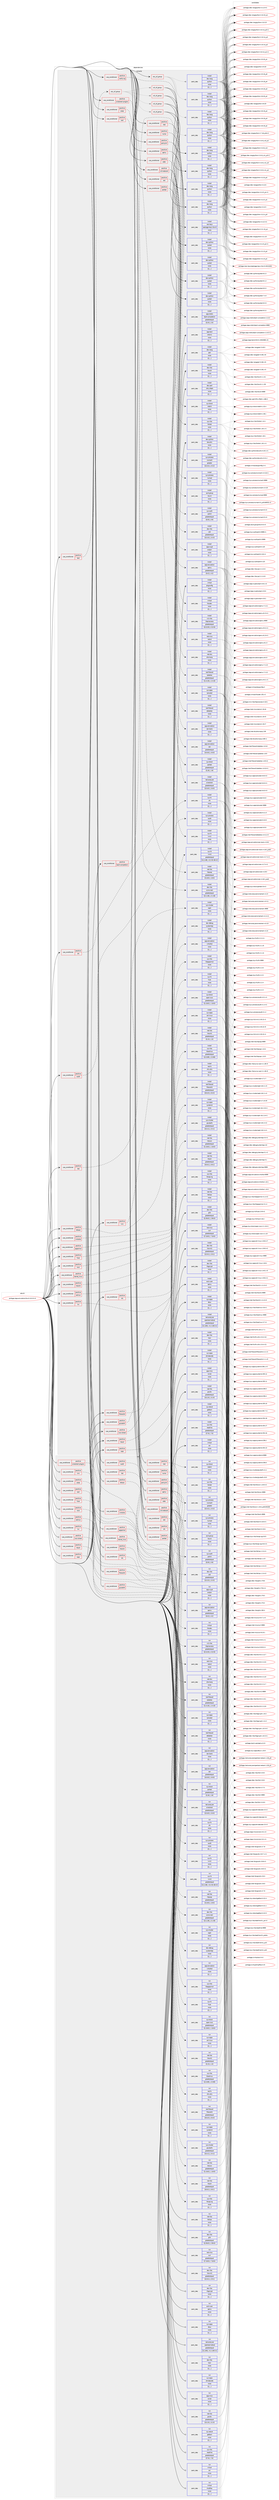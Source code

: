digraph prolog {

# *************
# Graph options
# *************

newrank=true;
concentrate=true;
compound=true;
graph [rankdir=LR,fontname=Helvetica,fontsize=10,ranksep=1.5];#, ranksep=2.5, nodesep=0.2];
edge  [arrowhead=vee];
node  [fontname=Helvetica,fontsize=10];

# **********
# The ebuild
# **********

subgraph cluster_leftcol {
color=gray;
label=<<i>ebuild</i>>;
id [label="portage://app-emulation/libvirt-10.0.0-r4", color=red, width=4, href="../app-emulation/libvirt-10.0.0-r4.svg"];
}

# ****************
# The dependencies
# ****************

subgraph cluster_midcol {
color=gray;
label=<<i>dependencies</i>>;
subgraph cluster_compile {
fillcolor="#eeeeee";
style=filled;
label=<<i>compile</i>>;
subgraph any136 {
dependency26227 [label=<<TABLE BORDER="0" CELLBORDER="1" CELLSPACING="0" CELLPADDING="4"><TR><TD CELLPADDING="10">any_of_group</TD></TR></TABLE>>, shape=none, color=red];subgraph pack18894 {
dependency26228 [label=<<TABLE BORDER="0" CELLBORDER="1" CELLSPACING="0" CELLPADDING="4" WIDTH="220"><TR><TD ROWSPAN="6" CELLPADDING="30">pack_dep</TD></TR><TR><TD WIDTH="110">install</TD></TR><TR><TD>dev-lang</TD></TR><TR><TD>python</TD></TR><TR><TD>none</TD></TR><TR><TD>[[],,,,]</TD></TR></TABLE>>, shape=none, color=blue];
}
dependency26227:e -> dependency26228:w [weight=20,style="dotted",arrowhead="oinv"];
subgraph pack18895 {
dependency26229 [label=<<TABLE BORDER="0" CELLBORDER="1" CELLSPACING="0" CELLPADDING="4" WIDTH="220"><TR><TD ROWSPAN="6" CELLPADDING="30">pack_dep</TD></TR><TR><TD WIDTH="110">install</TD></TR><TR><TD>dev-lang</TD></TR><TR><TD>python</TD></TR><TR><TD>none</TD></TR><TR><TD>[[],,,,]</TD></TR></TABLE>>, shape=none, color=blue];
}
dependency26227:e -> dependency26229:w [weight=20,style="dotted",arrowhead="oinv"];
subgraph pack18896 {
dependency26230 [label=<<TABLE BORDER="0" CELLBORDER="1" CELLSPACING="0" CELLPADDING="4" WIDTH="220"><TR><TD ROWSPAN="6" CELLPADDING="30">pack_dep</TD></TR><TR><TD WIDTH="110">install</TD></TR><TR><TD>dev-lang</TD></TR><TR><TD>python</TD></TR><TR><TD>none</TD></TR><TR><TD>[[],,,,]</TD></TR></TABLE>>, shape=none, color=blue];
}
dependency26227:e -> dependency26230:w [weight=20,style="dotted",arrowhead="oinv"];
subgraph pack18897 {
dependency26231 [label=<<TABLE BORDER="0" CELLBORDER="1" CELLSPACING="0" CELLPADDING="4" WIDTH="220"><TR><TD ROWSPAN="6" CELLPADDING="30">pack_dep</TD></TR><TR><TD WIDTH="110">install</TD></TR><TR><TD>dev-lang</TD></TR><TR><TD>python</TD></TR><TR><TD>none</TD></TR><TR><TD>[[],,,,]</TD></TR></TABLE>>, shape=none, color=blue];
}
dependency26227:e -> dependency26231:w [weight=20,style="dotted",arrowhead="oinv"];
}
id:e -> dependency26227:w [weight=20,style="solid",arrowhead="vee"];
subgraph cond7138 {
dependency26232 [label=<<TABLE BORDER="0" CELLBORDER="1" CELLSPACING="0" CELLPADDING="4"><TR><TD ROWSPAN="3" CELLPADDING="10">use_conditional</TD></TR><TR><TD>positive</TD></TR><TR><TD>apparmor</TD></TR></TABLE>>, shape=none, color=red];
subgraph pack18898 {
dependency26233 [label=<<TABLE BORDER="0" CELLBORDER="1" CELLSPACING="0" CELLPADDING="4" WIDTH="220"><TR><TD ROWSPAN="6" CELLPADDING="30">pack_dep</TD></TR><TR><TD WIDTH="110">install</TD></TR><TR><TD>sys-libs</TD></TR><TR><TD>libapparmor</TD></TR><TR><TD>none</TD></TR><TR><TD>[[],,,,]</TD></TR></TABLE>>, shape=none, color=blue];
}
dependency26232:e -> dependency26233:w [weight=20,style="dashed",arrowhead="vee"];
}
id:e -> dependency26232:w [weight=20,style="solid",arrowhead="vee"];
subgraph cond7139 {
dependency26234 [label=<<TABLE BORDER="0" CELLBORDER="1" CELLSPACING="0" CELLPADDING="4"><TR><TD ROWSPAN="3" CELLPADDING="10">use_conditional</TD></TR><TR><TD>positive</TD></TR><TR><TD>audit</TD></TR></TABLE>>, shape=none, color=red];
subgraph pack18899 {
dependency26235 [label=<<TABLE BORDER="0" CELLBORDER="1" CELLSPACING="0" CELLPADDING="4" WIDTH="220"><TR><TD ROWSPAN="6" CELLPADDING="30">pack_dep</TD></TR><TR><TD WIDTH="110">install</TD></TR><TR><TD>sys-process</TD></TR><TR><TD>audit</TD></TR><TR><TD>none</TD></TR><TR><TD>[[],,,,]</TD></TR></TABLE>>, shape=none, color=blue];
}
dependency26234:e -> dependency26235:w [weight=20,style="dashed",arrowhead="vee"];
}
id:e -> dependency26234:w [weight=20,style="solid",arrowhead="vee"];
subgraph cond7140 {
dependency26236 [label=<<TABLE BORDER="0" CELLBORDER="1" CELLSPACING="0" CELLPADDING="4"><TR><TD ROWSPAN="3" CELLPADDING="10">use_conditional</TD></TR><TR><TD>positive</TD></TR><TR><TD>bash-completion</TD></TR></TABLE>>, shape=none, color=red];
subgraph pack18900 {
dependency26237 [label=<<TABLE BORDER="0" CELLBORDER="1" CELLSPACING="0" CELLPADDING="4" WIDTH="220"><TR><TD ROWSPAN="6" CELLPADDING="30">pack_dep</TD></TR><TR><TD WIDTH="110">install</TD></TR><TR><TD>app-shells</TD></TR><TR><TD>bash-completion</TD></TR><TR><TD>greaterequal</TD></TR><TR><TD>[[2,0],,,2.0]</TD></TR></TABLE>>, shape=none, color=blue];
}
dependency26236:e -> dependency26237:w [weight=20,style="dashed",arrowhead="vee"];
}
id:e -> dependency26236:w [weight=20,style="solid",arrowhead="vee"];
subgraph cond7141 {
dependency26238 [label=<<TABLE BORDER="0" CELLBORDER="1" CELLSPACING="0" CELLPADDING="4"><TR><TD ROWSPAN="3" CELLPADDING="10">use_conditional</TD></TR><TR><TD>positive</TD></TR><TR><TD>caps</TD></TR></TABLE>>, shape=none, color=red];
subgraph pack18901 {
dependency26239 [label=<<TABLE BORDER="0" CELLBORDER="1" CELLSPACING="0" CELLPADDING="4" WIDTH="220"><TR><TD ROWSPAN="6" CELLPADDING="30">pack_dep</TD></TR><TR><TD WIDTH="110">install</TD></TR><TR><TD>sys-libs</TD></TR><TR><TD>libcap-ng</TD></TR><TR><TD>none</TD></TR><TR><TD>[[],,,,]</TD></TR></TABLE>>, shape=none, color=blue];
}
dependency26238:e -> dependency26239:w [weight=20,style="dashed",arrowhead="vee"];
}
id:e -> dependency26238:w [weight=20,style="solid",arrowhead="vee"];
subgraph cond7142 {
dependency26240 [label=<<TABLE BORDER="0" CELLBORDER="1" CELLSPACING="0" CELLPADDING="4"><TR><TD ROWSPAN="3" CELLPADDING="10">use_conditional</TD></TR><TR><TD>positive</TD></TR><TR><TD>dtrace</TD></TR></TABLE>>, shape=none, color=red];
subgraph pack18902 {
dependency26241 [label=<<TABLE BORDER="0" CELLBORDER="1" CELLSPACING="0" CELLPADDING="4" WIDTH="220"><TR><TD ROWSPAN="6" CELLPADDING="30">pack_dep</TD></TR><TR><TD WIDTH="110">install</TD></TR><TR><TD>dev-debug</TD></TR><TR><TD>systemtap</TD></TR><TR><TD>none</TD></TR><TR><TD>[[],,,,]</TD></TR></TABLE>>, shape=none, color=blue];
}
dependency26240:e -> dependency26241:w [weight=20,style="dashed",arrowhead="vee"];
}
id:e -> dependency26240:w [weight=20,style="solid",arrowhead="vee"];
subgraph cond7143 {
dependency26242 [label=<<TABLE BORDER="0" CELLBORDER="1" CELLSPACING="0" CELLPADDING="4"><TR><TD ROWSPAN="3" CELLPADDING="10">use_conditional</TD></TR><TR><TD>positive</TD></TR><TR><TD>firewalld</TD></TR></TABLE>>, shape=none, color=red];
subgraph pack18903 {
dependency26243 [label=<<TABLE BORDER="0" CELLBORDER="1" CELLSPACING="0" CELLPADDING="4" WIDTH="220"><TR><TD ROWSPAN="6" CELLPADDING="30">pack_dep</TD></TR><TR><TD WIDTH="110">install</TD></TR><TR><TD>net-firewall</TD></TR><TR><TD>firewalld</TD></TR><TR><TD>greaterequal</TD></TR><TR><TD>[[0,6,3],,,0.6.3]</TD></TR></TABLE>>, shape=none, color=blue];
}
dependency26242:e -> dependency26243:w [weight=20,style="dashed",arrowhead="vee"];
}
id:e -> dependency26242:w [weight=20,style="solid",arrowhead="vee"];
subgraph cond7144 {
dependency26244 [label=<<TABLE BORDER="0" CELLBORDER="1" CELLSPACING="0" CELLPADDING="4"><TR><TD ROWSPAN="3" CELLPADDING="10">use_conditional</TD></TR><TR><TD>positive</TD></TR><TR><TD>fuse</TD></TR></TABLE>>, shape=none, color=red];
subgraph pack18904 {
dependency26245 [label=<<TABLE BORDER="0" CELLBORDER="1" CELLSPACING="0" CELLPADDING="4" WIDTH="220"><TR><TD ROWSPAN="6" CELLPADDING="30">pack_dep</TD></TR><TR><TD WIDTH="110">install</TD></TR><TR><TD>sys-fs</TD></TR><TR><TD>fuse</TD></TR><TR><TD>none</TD></TR><TR><TD>[[],,,,]</TD></TR></TABLE>>, shape=none, color=blue];
}
dependency26244:e -> dependency26245:w [weight=20,style="dashed",arrowhead="vee"];
}
id:e -> dependency26244:w [weight=20,style="solid",arrowhead="vee"];
subgraph cond7145 {
dependency26246 [label=<<TABLE BORDER="0" CELLBORDER="1" CELLSPACING="0" CELLPADDING="4"><TR><TD ROWSPAN="3" CELLPADDING="10">use_conditional</TD></TR><TR><TD>positive</TD></TR><TR><TD>glusterfs</TD></TR></TABLE>>, shape=none, color=red];
subgraph pack18905 {
dependency26247 [label=<<TABLE BORDER="0" CELLBORDER="1" CELLSPACING="0" CELLPADDING="4" WIDTH="220"><TR><TD ROWSPAN="6" CELLPADDING="30">pack_dep</TD></TR><TR><TD WIDTH="110">install</TD></TR><TR><TD>sys-cluster</TD></TR><TR><TD>glusterfs</TD></TR><TR><TD>greaterequal</TD></TR><TR><TD>[[3,4,1],,,3.4.1]</TD></TR></TABLE>>, shape=none, color=blue];
}
dependency26246:e -> dependency26247:w [weight=20,style="dashed",arrowhead="vee"];
}
id:e -> dependency26246:w [weight=20,style="solid",arrowhead="vee"];
subgraph cond7146 {
dependency26248 [label=<<TABLE BORDER="0" CELLBORDER="1" CELLSPACING="0" CELLPADDING="4"><TR><TD ROWSPAN="3" CELLPADDING="10">use_conditional</TD></TR><TR><TD>positive</TD></TR><TR><TD>iscsi</TD></TR></TABLE>>, shape=none, color=red];
subgraph pack18906 {
dependency26249 [label=<<TABLE BORDER="0" CELLBORDER="1" CELLSPACING="0" CELLPADDING="4" WIDTH="220"><TR><TD ROWSPAN="6" CELLPADDING="30">pack_dep</TD></TR><TR><TD WIDTH="110">install</TD></TR><TR><TD>sys-block</TD></TR><TR><TD>open-iscsi</TD></TR><TR><TD>greaterequal</TD></TR><TR><TD>[[1,18,0],,,1.18.0]</TD></TR></TABLE>>, shape=none, color=blue];
}
dependency26248:e -> dependency26249:w [weight=20,style="dashed",arrowhead="vee"];
}
id:e -> dependency26248:w [weight=20,style="solid",arrowhead="vee"];
subgraph cond7147 {
dependency26250 [label=<<TABLE BORDER="0" CELLBORDER="1" CELLSPACING="0" CELLPADDING="4"><TR><TD ROWSPAN="3" CELLPADDING="10">use_conditional</TD></TR><TR><TD>positive</TD></TR><TR><TD>iscsi-direct</TD></TR></TABLE>>, shape=none, color=red];
subgraph pack18907 {
dependency26251 [label=<<TABLE BORDER="0" CELLBORDER="1" CELLSPACING="0" CELLPADDING="4" WIDTH="220"><TR><TD ROWSPAN="6" CELLPADDING="30">pack_dep</TD></TR><TR><TD WIDTH="110">install</TD></TR><TR><TD>net-libs</TD></TR><TR><TD>libiscsi</TD></TR><TR><TD>greaterequal</TD></TR><TR><TD>[[1,18,0],,,1.18.0]</TD></TR></TABLE>>, shape=none, color=blue];
}
dependency26250:e -> dependency26251:w [weight=20,style="dashed",arrowhead="vee"];
}
id:e -> dependency26250:w [weight=20,style="solid",arrowhead="vee"];
subgraph cond7148 {
dependency26252 [label=<<TABLE BORDER="0" CELLBORDER="1" CELLSPACING="0" CELLPADDING="4"><TR><TD ROWSPAN="3" CELLPADDING="10">use_conditional</TD></TR><TR><TD>positive</TD></TR><TR><TD>kernel_linux</TD></TR></TABLE>>, shape=none, color=red];
subgraph pack18908 {
dependency26253 [label=<<TABLE BORDER="0" CELLBORDER="1" CELLSPACING="0" CELLPADDING="4" WIDTH="220"><TR><TD ROWSPAN="6" CELLPADDING="30">pack_dep</TD></TR><TR><TD WIDTH="110">install</TD></TR><TR><TD>sys-apps</TD></TR><TR><TD>util-linux</TD></TR><TR><TD>none</TD></TR><TR><TD>[[],,,,]</TD></TR></TABLE>>, shape=none, color=blue];
}
dependency26252:e -> dependency26253:w [weight=20,style="dashed",arrowhead="vee"];
}
id:e -> dependency26252:w [weight=20,style="solid",arrowhead="vee"];
subgraph cond7149 {
dependency26254 [label=<<TABLE BORDER="0" CELLBORDER="1" CELLSPACING="0" CELLPADDING="4"><TR><TD ROWSPAN="3" CELLPADDING="10">use_conditional</TD></TR><TR><TD>positive</TD></TR><TR><TD>libssh</TD></TR></TABLE>>, shape=none, color=red];
subgraph pack18909 {
dependency26255 [label=<<TABLE BORDER="0" CELLBORDER="1" CELLSPACING="0" CELLPADDING="4" WIDTH="220"><TR><TD ROWSPAN="6" CELLPADDING="30">pack_dep</TD></TR><TR><TD WIDTH="110">install</TD></TR><TR><TD>net-libs</TD></TR><TR><TD>libssh</TD></TR><TR><TD>greaterequal</TD></TR><TR><TD>[[0,8,1],,,0.8.1]</TD></TR></TABLE>>, shape=none, color=blue];
}
dependency26254:e -> dependency26255:w [weight=20,style="dashed",arrowhead="vee"];
}
id:e -> dependency26254:w [weight=20,style="solid",arrowhead="vee"];
subgraph cond7150 {
dependency26256 [label=<<TABLE BORDER="0" CELLBORDER="1" CELLSPACING="0" CELLPADDING="4"><TR><TD ROWSPAN="3" CELLPADDING="10">use_conditional</TD></TR><TR><TD>positive</TD></TR><TR><TD>libssh2</TD></TR></TABLE>>, shape=none, color=red];
subgraph pack18910 {
dependency26257 [label=<<TABLE BORDER="0" CELLBORDER="1" CELLSPACING="0" CELLPADDING="4" WIDTH="220"><TR><TD ROWSPAN="6" CELLPADDING="30">pack_dep</TD></TR><TR><TD WIDTH="110">install</TD></TR><TR><TD>net-libs</TD></TR><TR><TD>libssh2</TD></TR><TR><TD>greaterequal</TD></TR><TR><TD>[[1,3],,,1.3]</TD></TR></TABLE>>, shape=none, color=blue];
}
dependency26256:e -> dependency26257:w [weight=20,style="dashed",arrowhead="vee"];
}
id:e -> dependency26256:w [weight=20,style="solid",arrowhead="vee"];
subgraph cond7151 {
dependency26258 [label=<<TABLE BORDER="0" CELLBORDER="1" CELLSPACING="0" CELLPADDING="4"><TR><TD ROWSPAN="3" CELLPADDING="10">use_conditional</TD></TR><TR><TD>positive</TD></TR><TR><TD>lvm</TD></TR></TABLE>>, shape=none, color=red];
subgraph pack18911 {
dependency26259 [label=<<TABLE BORDER="0" CELLBORDER="1" CELLSPACING="0" CELLPADDING="4" WIDTH="220"><TR><TD ROWSPAN="6" CELLPADDING="30">pack_dep</TD></TR><TR><TD WIDTH="110">install</TD></TR><TR><TD>sys-fs</TD></TR><TR><TD>lvm2</TD></TR><TR><TD>greaterequal</TD></TR><TR><TD>[[2,2,48],,-r2,2.02.48-r2]</TD></TR></TABLE>>, shape=none, color=blue];
}
dependency26258:e -> dependency26259:w [weight=20,style="dashed",arrowhead="vee"];
}
id:e -> dependency26258:w [weight=20,style="solid",arrowhead="vee"];
subgraph cond7152 {
dependency26260 [label=<<TABLE BORDER="0" CELLBORDER="1" CELLSPACING="0" CELLPADDING="4"><TR><TD ROWSPAN="3" CELLPADDING="10">use_conditional</TD></TR><TR><TD>positive</TD></TR><TR><TD>lxc</TD></TR></TABLE>>, shape=none, color=red];
subgraph pack18912 {
dependency26261 [label=<<TABLE BORDER="0" CELLBORDER="1" CELLSPACING="0" CELLPADDING="4" WIDTH="220"><TR><TD ROWSPAN="6" CELLPADDING="30">pack_dep</TD></TR><TR><TD WIDTH="110">install</TD></TR><TR><TD>sys-apps</TD></TR><TR><TD>systemd</TD></TR><TR><TD>none</TD></TR><TR><TD>[[],,,,]</TD></TR></TABLE>>, shape=none, color=blue];
}
dependency26260:e -> dependency26261:w [weight=20,style="dashed",arrowhead="vee"];
}
id:e -> dependency26260:w [weight=20,style="solid",arrowhead="vee"];
subgraph cond7153 {
dependency26262 [label=<<TABLE BORDER="0" CELLBORDER="1" CELLSPACING="0" CELLPADDING="4"><TR><TD ROWSPAN="3" CELLPADDING="10">use_conditional</TD></TR><TR><TD>positive</TD></TR><TR><TD>nbd</TD></TR></TABLE>>, shape=none, color=red];
subgraph pack18913 {
dependency26263 [label=<<TABLE BORDER="0" CELLBORDER="1" CELLSPACING="0" CELLPADDING="4" WIDTH="220"><TR><TD ROWSPAN="6" CELLPADDING="30">pack_dep</TD></TR><TR><TD WIDTH="110">install</TD></TR><TR><TD>sys-block</TD></TR><TR><TD>nbdkit</TD></TR><TR><TD>none</TD></TR><TR><TD>[[],,,,]</TD></TR></TABLE>>, shape=none, color=blue];
}
dependency26262:e -> dependency26263:w [weight=20,style="dashed",arrowhead="vee"];
subgraph pack18914 {
dependency26264 [label=<<TABLE BORDER="0" CELLBORDER="1" CELLSPACING="0" CELLPADDING="4" WIDTH="220"><TR><TD ROWSPAN="6" CELLPADDING="30">pack_dep</TD></TR><TR><TD WIDTH="110">install</TD></TR><TR><TD>sys-libs</TD></TR><TR><TD>libnbd</TD></TR><TR><TD>none</TD></TR><TR><TD>[[],,,,]</TD></TR></TABLE>>, shape=none, color=blue];
}
dependency26262:e -> dependency26264:w [weight=20,style="dashed",arrowhead="vee"];
}
id:e -> dependency26262:w [weight=20,style="solid",arrowhead="vee"];
subgraph cond7154 {
dependency26265 [label=<<TABLE BORDER="0" CELLBORDER="1" CELLSPACING="0" CELLPADDING="4"><TR><TD ROWSPAN="3" CELLPADDING="10">use_conditional</TD></TR><TR><TD>positive</TD></TR><TR><TD>nfs</TD></TR></TABLE>>, shape=none, color=red];
subgraph pack18915 {
dependency26266 [label=<<TABLE BORDER="0" CELLBORDER="1" CELLSPACING="0" CELLPADDING="4" WIDTH="220"><TR><TD ROWSPAN="6" CELLPADDING="30">pack_dep</TD></TR><TR><TD WIDTH="110">install</TD></TR><TR><TD>net-fs</TD></TR><TR><TD>nfs-utils</TD></TR><TR><TD>none</TD></TR><TR><TD>[[],,,,]</TD></TR></TABLE>>, shape=none, color=blue];
}
dependency26265:e -> dependency26266:w [weight=20,style="dashed",arrowhead="vee"];
}
id:e -> dependency26265:w [weight=20,style="solid",arrowhead="vee"];
subgraph cond7155 {
dependency26267 [label=<<TABLE BORDER="0" CELLBORDER="1" CELLSPACING="0" CELLPADDING="4"><TR><TD ROWSPAN="3" CELLPADDING="10">use_conditional</TD></TR><TR><TD>positive</TD></TR><TR><TD>numa</TD></TR></TABLE>>, shape=none, color=red];
subgraph pack18916 {
dependency26268 [label=<<TABLE BORDER="0" CELLBORDER="1" CELLSPACING="0" CELLPADDING="4" WIDTH="220"><TR><TD ROWSPAN="6" CELLPADDING="30">pack_dep</TD></TR><TR><TD WIDTH="110">install</TD></TR><TR><TD>sys-process</TD></TR><TR><TD>numactl</TD></TR><TR><TD>greater</TD></TR><TR><TD>[[2,0,2],,,2.0.2]</TD></TR></TABLE>>, shape=none, color=blue];
}
dependency26267:e -> dependency26268:w [weight=20,style="dashed",arrowhead="vee"];
subgraph pack18917 {
dependency26269 [label=<<TABLE BORDER="0" CELLBORDER="1" CELLSPACING="0" CELLPADDING="4" WIDTH="220"><TR><TD ROWSPAN="6" CELLPADDING="30">pack_dep</TD></TR><TR><TD WIDTH="110">install</TD></TR><TR><TD>sys-process</TD></TR><TR><TD>numad</TD></TR><TR><TD>none</TD></TR><TR><TD>[[],,,,]</TD></TR></TABLE>>, shape=none, color=blue];
}
dependency26267:e -> dependency26269:w [weight=20,style="dashed",arrowhead="vee"];
}
id:e -> dependency26267:w [weight=20,style="solid",arrowhead="vee"];
subgraph cond7156 {
dependency26270 [label=<<TABLE BORDER="0" CELLBORDER="1" CELLSPACING="0" CELLPADDING="4"><TR><TD ROWSPAN="3" CELLPADDING="10">use_conditional</TD></TR><TR><TD>positive</TD></TR><TR><TD>parted</TD></TR></TABLE>>, shape=none, color=red];
subgraph pack18918 {
dependency26271 [label=<<TABLE BORDER="0" CELLBORDER="1" CELLSPACING="0" CELLPADDING="4" WIDTH="220"><TR><TD ROWSPAN="6" CELLPADDING="30">pack_dep</TD></TR><TR><TD WIDTH="110">install</TD></TR><TR><TD>sys-block</TD></TR><TR><TD>parted</TD></TR><TR><TD>greaterequal</TD></TR><TR><TD>[[1,8],,,1.8]</TD></TR></TABLE>>, shape=none, color=blue];
}
dependency26270:e -> dependency26271:w [weight=20,style="dashed",arrowhead="vee"];
subgraph pack18919 {
dependency26272 [label=<<TABLE BORDER="0" CELLBORDER="1" CELLSPACING="0" CELLPADDING="4" WIDTH="220"><TR><TD ROWSPAN="6" CELLPADDING="30">pack_dep</TD></TR><TR><TD WIDTH="110">install</TD></TR><TR><TD>sys-fs</TD></TR><TR><TD>lvm2</TD></TR><TR><TD>none</TD></TR><TR><TD>[[],,,,]</TD></TR></TABLE>>, shape=none, color=blue];
}
dependency26270:e -> dependency26272:w [weight=20,style="dashed",arrowhead="vee"];
}
id:e -> dependency26270:w [weight=20,style="solid",arrowhead="vee"];
subgraph cond7157 {
dependency26273 [label=<<TABLE BORDER="0" CELLBORDER="1" CELLSPACING="0" CELLPADDING="4"><TR><TD ROWSPAN="3" CELLPADDING="10">use_conditional</TD></TR><TR><TD>positive</TD></TR><TR><TD>pcap</TD></TR></TABLE>>, shape=none, color=red];
subgraph pack18920 {
dependency26274 [label=<<TABLE BORDER="0" CELLBORDER="1" CELLSPACING="0" CELLPADDING="4" WIDTH="220"><TR><TD ROWSPAN="6" CELLPADDING="30">pack_dep</TD></TR><TR><TD WIDTH="110">install</TD></TR><TR><TD>net-libs</TD></TR><TR><TD>libpcap</TD></TR><TR><TD>greaterequal</TD></TR><TR><TD>[[1,8,0],,,1.8.0]</TD></TR></TABLE>>, shape=none, color=blue];
}
dependency26273:e -> dependency26274:w [weight=20,style="dashed",arrowhead="vee"];
}
id:e -> dependency26273:w [weight=20,style="solid",arrowhead="vee"];
subgraph cond7158 {
dependency26275 [label=<<TABLE BORDER="0" CELLBORDER="1" CELLSPACING="0" CELLPADDING="4"><TR><TD ROWSPAN="3" CELLPADDING="10">use_conditional</TD></TR><TR><TD>positive</TD></TR><TR><TD>policykit</TD></TR></TABLE>>, shape=none, color=red];
subgraph pack18921 {
dependency26276 [label=<<TABLE BORDER="0" CELLBORDER="1" CELLSPACING="0" CELLPADDING="4" WIDTH="220"><TR><TD ROWSPAN="6" CELLPADDING="30">pack_dep</TD></TR><TR><TD WIDTH="110">install</TD></TR><TR><TD>acct-group</TD></TR><TR><TD>libvirt</TD></TR><TR><TD>none</TD></TR><TR><TD>[[],,,,]</TD></TR></TABLE>>, shape=none, color=blue];
}
dependency26275:e -> dependency26276:w [weight=20,style="dashed",arrowhead="vee"];
subgraph pack18922 {
dependency26277 [label=<<TABLE BORDER="0" CELLBORDER="1" CELLSPACING="0" CELLPADDING="4" WIDTH="220"><TR><TD ROWSPAN="6" CELLPADDING="30">pack_dep</TD></TR><TR><TD WIDTH="110">install</TD></TR><TR><TD>sys-auth</TD></TR><TR><TD>polkit</TD></TR><TR><TD>greaterequal</TD></TR><TR><TD>[[0,9],,,0.9]</TD></TR></TABLE>>, shape=none, color=blue];
}
dependency26275:e -> dependency26277:w [weight=20,style="dashed",arrowhead="vee"];
}
id:e -> dependency26275:w [weight=20,style="solid",arrowhead="vee"];
subgraph cond7159 {
dependency26278 [label=<<TABLE BORDER="0" CELLBORDER="1" CELLSPACING="0" CELLPADDING="4"><TR><TD ROWSPAN="3" CELLPADDING="10">use_conditional</TD></TR><TR><TD>positive</TD></TR><TR><TD>qemu</TD></TR></TABLE>>, shape=none, color=red];
subgraph pack18923 {
dependency26279 [label=<<TABLE BORDER="0" CELLBORDER="1" CELLSPACING="0" CELLPADDING="4" WIDTH="220"><TR><TD ROWSPAN="6" CELLPADDING="30">pack_dep</TD></TR><TR><TD WIDTH="110">install</TD></TR><TR><TD>app-emulation</TD></TR><TR><TD>qemu</TD></TR><TR><TD>greaterequal</TD></TR><TR><TD>[[4,2],,,4.2]</TD></TR></TABLE>>, shape=none, color=blue];
}
dependency26278:e -> dependency26279:w [weight=20,style="dashed",arrowhead="vee"];
subgraph pack18924 {
dependency26280 [label=<<TABLE BORDER="0" CELLBORDER="1" CELLSPACING="0" CELLPADDING="4" WIDTH="220"><TR><TD ROWSPAN="6" CELLPADDING="30">pack_dep</TD></TR><TR><TD WIDTH="110">install</TD></TR><TR><TD>app-crypt</TD></TR><TR><TD>swtpm</TD></TR><TR><TD>none</TD></TR><TR><TD>[[],,,,]</TD></TR></TABLE>>, shape=none, color=blue];
}
dependency26278:e -> dependency26280:w [weight=20,style="dashed",arrowhead="vee"];
subgraph pack18925 {
dependency26281 [label=<<TABLE BORDER="0" CELLBORDER="1" CELLSPACING="0" CELLPADDING="4" WIDTH="220"><TR><TD ROWSPAN="6" CELLPADDING="30">pack_dep</TD></TR><TR><TD WIDTH="110">install</TD></TR><TR><TD>dev-libs</TD></TR><TR><TD>yajl</TD></TR><TR><TD>greaterequal</TD></TR><TR><TD>[[2,0,3],,,2.0.3]</TD></TR></TABLE>>, shape=none, color=blue];
}
dependency26278:e -> dependency26281:w [weight=20,style="dashed",arrowhead="vee"];
}
id:e -> dependency26278:w [weight=20,style="solid",arrowhead="vee"];
subgraph cond7160 {
dependency26282 [label=<<TABLE BORDER="0" CELLBORDER="1" CELLSPACING="0" CELLPADDING="4"><TR><TD ROWSPAN="3" CELLPADDING="10">use_conditional</TD></TR><TR><TD>positive</TD></TR><TR><TD>rbd</TD></TR></TABLE>>, shape=none, color=red];
subgraph pack18926 {
dependency26283 [label=<<TABLE BORDER="0" CELLBORDER="1" CELLSPACING="0" CELLPADDING="4" WIDTH="220"><TR><TD ROWSPAN="6" CELLPADDING="30">pack_dep</TD></TR><TR><TD WIDTH="110">install</TD></TR><TR><TD>sys-cluster</TD></TR><TR><TD>ceph</TD></TR><TR><TD>none</TD></TR><TR><TD>[[],,,,]</TD></TR></TABLE>>, shape=none, color=blue];
}
dependency26282:e -> dependency26283:w [weight=20,style="dashed",arrowhead="vee"];
}
id:e -> dependency26282:w [weight=20,style="solid",arrowhead="vee"];
subgraph cond7161 {
dependency26284 [label=<<TABLE BORDER="0" CELLBORDER="1" CELLSPACING="0" CELLPADDING="4"><TR><TD ROWSPAN="3" CELLPADDING="10">use_conditional</TD></TR><TR><TD>positive</TD></TR><TR><TD>sasl</TD></TR></TABLE>>, shape=none, color=red];
subgraph pack18927 {
dependency26285 [label=<<TABLE BORDER="0" CELLBORDER="1" CELLSPACING="0" CELLPADDING="4" WIDTH="220"><TR><TD ROWSPAN="6" CELLPADDING="30">pack_dep</TD></TR><TR><TD WIDTH="110">install</TD></TR><TR><TD>dev-libs</TD></TR><TR><TD>cyrus-sasl</TD></TR><TR><TD>greaterequal</TD></TR><TR><TD>[[2,1,26],,,2.1.26]</TD></TR></TABLE>>, shape=none, color=blue];
}
dependency26284:e -> dependency26285:w [weight=20,style="dashed",arrowhead="vee"];
}
id:e -> dependency26284:w [weight=20,style="solid",arrowhead="vee"];
subgraph cond7162 {
dependency26286 [label=<<TABLE BORDER="0" CELLBORDER="1" CELLSPACING="0" CELLPADDING="4"><TR><TD ROWSPAN="3" CELLPADDING="10">use_conditional</TD></TR><TR><TD>positive</TD></TR><TR><TD>selinux</TD></TR></TABLE>>, shape=none, color=red];
subgraph pack18928 {
dependency26287 [label=<<TABLE BORDER="0" CELLBORDER="1" CELLSPACING="0" CELLPADDING="4" WIDTH="220"><TR><TD ROWSPAN="6" CELLPADDING="30">pack_dep</TD></TR><TR><TD WIDTH="110">install</TD></TR><TR><TD>sys-libs</TD></TR><TR><TD>libselinux</TD></TR><TR><TD>greaterequal</TD></TR><TR><TD>[[2,0,85],,,2.0.85]</TD></TR></TABLE>>, shape=none, color=blue];
}
dependency26286:e -> dependency26287:w [weight=20,style="dashed",arrowhead="vee"];
}
id:e -> dependency26286:w [weight=20,style="solid",arrowhead="vee"];
subgraph cond7163 {
dependency26288 [label=<<TABLE BORDER="0" CELLBORDER="1" CELLSPACING="0" CELLPADDING="4"><TR><TD ROWSPAN="3" CELLPADDING="10">use_conditional</TD></TR><TR><TD>positive</TD></TR><TR><TD>test</TD></TR></TABLE>>, shape=none, color=red];
subgraph any137 {
dependency26289 [label=<<TABLE BORDER="0" CELLBORDER="1" CELLSPACING="0" CELLPADDING="4"><TR><TD CELLPADDING="10">any_of_group</TD></TR></TABLE>>, shape=none, color=red];subgraph all62 {
dependency26290 [label=<<TABLE BORDER="0" CELLBORDER="1" CELLSPACING="0" CELLPADDING="4"><TR><TD CELLPADDING="10">all_of_group</TD></TR></TABLE>>, shape=none, color=red];subgraph pack18929 {
dependency26291 [label=<<TABLE BORDER="0" CELLBORDER="1" CELLSPACING="0" CELLPADDING="4" WIDTH="220"><TR><TD ROWSPAN="6" CELLPADDING="30">pack_dep</TD></TR><TR><TD WIDTH="110">install</TD></TR><TR><TD>dev-lang</TD></TR><TR><TD>python</TD></TR><TR><TD>none</TD></TR><TR><TD>[[],,,,]</TD></TR></TABLE>>, shape=none, color=blue];
}
dependency26290:e -> dependency26291:w [weight=20,style="solid",arrowhead="inv"];
subgraph pack18930 {
dependency26292 [label=<<TABLE BORDER="0" CELLBORDER="1" CELLSPACING="0" CELLPADDING="4" WIDTH="220"><TR><TD ROWSPAN="6" CELLPADDING="30">pack_dep</TD></TR><TR><TD WIDTH="110">install</TD></TR><TR><TD>dev-python</TD></TR><TR><TD>pytest</TD></TR><TR><TD>none</TD></TR><TR><TD>[[],,,,]</TD></TR></TABLE>>, shape=none, color=blue];
}
dependency26290:e -> dependency26292:w [weight=20,style="solid",arrowhead="inv"];
}
dependency26289:e -> dependency26290:w [weight=20,style="dotted",arrowhead="oinv"];
subgraph all63 {
dependency26293 [label=<<TABLE BORDER="0" CELLBORDER="1" CELLSPACING="0" CELLPADDING="4"><TR><TD CELLPADDING="10">all_of_group</TD></TR></TABLE>>, shape=none, color=red];subgraph pack18931 {
dependency26294 [label=<<TABLE BORDER="0" CELLBORDER="1" CELLSPACING="0" CELLPADDING="4" WIDTH="220"><TR><TD ROWSPAN="6" CELLPADDING="30">pack_dep</TD></TR><TR><TD WIDTH="110">install</TD></TR><TR><TD>dev-lang</TD></TR><TR><TD>python</TD></TR><TR><TD>none</TD></TR><TR><TD>[[],,,,]</TD></TR></TABLE>>, shape=none, color=blue];
}
dependency26293:e -> dependency26294:w [weight=20,style="solid",arrowhead="inv"];
subgraph pack18932 {
dependency26295 [label=<<TABLE BORDER="0" CELLBORDER="1" CELLSPACING="0" CELLPADDING="4" WIDTH="220"><TR><TD ROWSPAN="6" CELLPADDING="30">pack_dep</TD></TR><TR><TD WIDTH="110">install</TD></TR><TR><TD>dev-python</TD></TR><TR><TD>pytest</TD></TR><TR><TD>none</TD></TR><TR><TD>[[],,,,]</TD></TR></TABLE>>, shape=none, color=blue];
}
dependency26293:e -> dependency26295:w [weight=20,style="solid",arrowhead="inv"];
}
dependency26289:e -> dependency26293:w [weight=20,style="dotted",arrowhead="oinv"];
subgraph all64 {
dependency26296 [label=<<TABLE BORDER="0" CELLBORDER="1" CELLSPACING="0" CELLPADDING="4"><TR><TD CELLPADDING="10">all_of_group</TD></TR></TABLE>>, shape=none, color=red];subgraph pack18933 {
dependency26297 [label=<<TABLE BORDER="0" CELLBORDER="1" CELLSPACING="0" CELLPADDING="4" WIDTH="220"><TR><TD ROWSPAN="6" CELLPADDING="30">pack_dep</TD></TR><TR><TD WIDTH="110">install</TD></TR><TR><TD>dev-lang</TD></TR><TR><TD>python</TD></TR><TR><TD>none</TD></TR><TR><TD>[[],,,,]</TD></TR></TABLE>>, shape=none, color=blue];
}
dependency26296:e -> dependency26297:w [weight=20,style="solid",arrowhead="inv"];
subgraph pack18934 {
dependency26298 [label=<<TABLE BORDER="0" CELLBORDER="1" CELLSPACING="0" CELLPADDING="4" WIDTH="220"><TR><TD ROWSPAN="6" CELLPADDING="30">pack_dep</TD></TR><TR><TD WIDTH="110">install</TD></TR><TR><TD>dev-python</TD></TR><TR><TD>pytest</TD></TR><TR><TD>none</TD></TR><TR><TD>[[],,,,]</TD></TR></TABLE>>, shape=none, color=blue];
}
dependency26296:e -> dependency26298:w [weight=20,style="solid",arrowhead="inv"];
}
dependency26289:e -> dependency26296:w [weight=20,style="dotted",arrowhead="oinv"];
subgraph all65 {
dependency26299 [label=<<TABLE BORDER="0" CELLBORDER="1" CELLSPACING="0" CELLPADDING="4"><TR><TD CELLPADDING="10">all_of_group</TD></TR></TABLE>>, shape=none, color=red];subgraph pack18935 {
dependency26300 [label=<<TABLE BORDER="0" CELLBORDER="1" CELLSPACING="0" CELLPADDING="4" WIDTH="220"><TR><TD ROWSPAN="6" CELLPADDING="30">pack_dep</TD></TR><TR><TD WIDTH="110">install</TD></TR><TR><TD>dev-lang</TD></TR><TR><TD>python</TD></TR><TR><TD>none</TD></TR><TR><TD>[[],,,,]</TD></TR></TABLE>>, shape=none, color=blue];
}
dependency26299:e -> dependency26300:w [weight=20,style="solid",arrowhead="inv"];
subgraph pack18936 {
dependency26301 [label=<<TABLE BORDER="0" CELLBORDER="1" CELLSPACING="0" CELLPADDING="4" WIDTH="220"><TR><TD ROWSPAN="6" CELLPADDING="30">pack_dep</TD></TR><TR><TD WIDTH="110">install</TD></TR><TR><TD>dev-python</TD></TR><TR><TD>pytest</TD></TR><TR><TD>none</TD></TR><TR><TD>[[],,,,]</TD></TR></TABLE>>, shape=none, color=blue];
}
dependency26299:e -> dependency26301:w [weight=20,style="solid",arrowhead="inv"];
}
dependency26289:e -> dependency26299:w [weight=20,style="dotted",arrowhead="oinv"];
}
dependency26288:e -> dependency26289:w [weight=20,style="dashed",arrowhead="vee"];
}
id:e -> dependency26288:w [weight=20,style="solid",arrowhead="vee"];
subgraph cond7164 {
dependency26302 [label=<<TABLE BORDER="0" CELLBORDER="1" CELLSPACING="0" CELLPADDING="4"><TR><TD ROWSPAN="3" CELLPADDING="10">use_conditional</TD></TR><TR><TD>positive</TD></TR><TR><TD>udev</TD></TR></TABLE>>, shape=none, color=red];
subgraph pack18937 {
dependency26303 [label=<<TABLE BORDER="0" CELLBORDER="1" CELLSPACING="0" CELLPADDING="4" WIDTH="220"><TR><TD ROWSPAN="6" CELLPADDING="30">pack_dep</TD></TR><TR><TD WIDTH="110">install</TD></TR><TR><TD>virtual</TD></TR><TR><TD>libudev</TD></TR><TR><TD>none</TD></TR><TR><TD>[[],,,,]</TD></TR></TABLE>>, shape=none, color=blue];
}
dependency26302:e -> dependency26303:w [weight=20,style="dashed",arrowhead="vee"];
subgraph pack18938 {
dependency26304 [label=<<TABLE BORDER="0" CELLBORDER="1" CELLSPACING="0" CELLPADDING="4" WIDTH="220"><TR><TD ROWSPAN="6" CELLPADDING="30">pack_dep</TD></TR><TR><TD WIDTH="110">install</TD></TR><TR><TD>x11-libs</TD></TR><TR><TD>libpciaccess</TD></TR><TR><TD>greaterequal</TD></TR><TR><TD>[[0,10,9],,,0.10.9]</TD></TR></TABLE>>, shape=none, color=blue];
}
dependency26302:e -> dependency26304:w [weight=20,style="dashed",arrowhead="vee"];
}
id:e -> dependency26302:w [weight=20,style="solid",arrowhead="vee"];
subgraph cond7165 {
dependency26305 [label=<<TABLE BORDER="0" CELLBORDER="1" CELLSPACING="0" CELLPADDING="4"><TR><TD ROWSPAN="3" CELLPADDING="10">use_conditional</TD></TR><TR><TD>positive</TD></TR><TR><TD>verify-sig</TD></TR></TABLE>>, shape=none, color=red];
subgraph pack18939 {
dependency26306 [label=<<TABLE BORDER="0" CELLBORDER="1" CELLSPACING="0" CELLPADDING="4" WIDTH="220"><TR><TD ROWSPAN="6" CELLPADDING="30">pack_dep</TD></TR><TR><TD WIDTH="110">install</TD></TR><TR><TD>sec-keys</TD></TR><TR><TD>openpgp-keys-libvirt</TD></TR><TR><TD>none</TD></TR><TR><TD>[[],,,,]</TD></TR></TABLE>>, shape=none, color=blue];
}
dependency26305:e -> dependency26306:w [weight=20,style="dashed",arrowhead="vee"];
}
id:e -> dependency26305:w [weight=20,style="solid",arrowhead="vee"];
subgraph cond7166 {
dependency26307 [label=<<TABLE BORDER="0" CELLBORDER="1" CELLSPACING="0" CELLPADDING="4"><TR><TD ROWSPAN="3" CELLPADDING="10">use_conditional</TD></TR><TR><TD>positive</TD></TR><TR><TD>virt-network</TD></TR></TABLE>>, shape=none, color=red];
subgraph pack18940 {
dependency26308 [label=<<TABLE BORDER="0" CELLBORDER="1" CELLSPACING="0" CELLPADDING="4" WIDTH="220"><TR><TD ROWSPAN="6" CELLPADDING="30">pack_dep</TD></TR><TR><TD WIDTH="110">install</TD></TR><TR><TD>net-dns</TD></TR><TR><TD>dnsmasq</TD></TR><TR><TD>none</TD></TR><TR><TD>[[],,,,]</TD></TR></TABLE>>, shape=none, color=blue];
}
dependency26307:e -> dependency26308:w [weight=20,style="dashed",arrowhead="vee"];
subgraph pack18941 {
dependency26309 [label=<<TABLE BORDER="0" CELLBORDER="1" CELLSPACING="0" CELLPADDING="4" WIDTH="220"><TR><TD ROWSPAN="6" CELLPADDING="30">pack_dep</TD></TR><TR><TD WIDTH="110">install</TD></TR><TR><TD>net-firewall</TD></TR><TR><TD>ebtables</TD></TR><TR><TD>none</TD></TR><TR><TD>[[],,,,]</TD></TR></TABLE>>, shape=none, color=blue];
}
dependency26307:e -> dependency26309:w [weight=20,style="dashed",arrowhead="vee"];
subgraph pack18942 {
dependency26310 [label=<<TABLE BORDER="0" CELLBORDER="1" CELLSPACING="0" CELLPADDING="4" WIDTH="220"><TR><TD ROWSPAN="6" CELLPADDING="30">pack_dep</TD></TR><TR><TD WIDTH="110">install</TD></TR><TR><TD>net-firewall</TD></TR><TR><TD>iptables</TD></TR><TR><TD>greaterequal</TD></TR><TR><TD>[[1,4,10],,,1.4.10]</TD></TR></TABLE>>, shape=none, color=blue];
}
dependency26307:e -> dependency26310:w [weight=20,style="dashed",arrowhead="vee"];
subgraph pack18943 {
dependency26311 [label=<<TABLE BORDER="0" CELLBORDER="1" CELLSPACING="0" CELLPADDING="4" WIDTH="220"><TR><TD ROWSPAN="6" CELLPADDING="30">pack_dep</TD></TR><TR><TD WIDTH="110">install</TD></TR><TR><TD>net-misc</TD></TR><TR><TD>radvd</TD></TR><TR><TD>none</TD></TR><TR><TD>[[],,,,]</TD></TR></TABLE>>, shape=none, color=blue];
}
dependency26307:e -> dependency26311:w [weight=20,style="dashed",arrowhead="vee"];
subgraph pack18944 {
dependency26312 [label=<<TABLE BORDER="0" CELLBORDER="1" CELLSPACING="0" CELLPADDING="4" WIDTH="220"><TR><TD ROWSPAN="6" CELLPADDING="30">pack_dep</TD></TR><TR><TD WIDTH="110">install</TD></TR><TR><TD>sys-apps</TD></TR><TR><TD>iproute2</TD></TR><TR><TD>none</TD></TR><TR><TD>[[],,,,]</TD></TR></TABLE>>, shape=none, color=blue];
}
dependency26307:e -> dependency26312:w [weight=20,style="dashed",arrowhead="vee"];
}
id:e -> dependency26307:w [weight=20,style="solid",arrowhead="vee"];
subgraph cond7167 {
dependency26313 [label=<<TABLE BORDER="0" CELLBORDER="1" CELLSPACING="0" CELLPADDING="4"><TR><TD ROWSPAN="3" CELLPADDING="10">use_conditional</TD></TR><TR><TD>positive</TD></TR><TR><TD>virtiofsd</TD></TR></TABLE>>, shape=none, color=red];
subgraph pack18945 {
dependency26314 [label=<<TABLE BORDER="0" CELLBORDER="1" CELLSPACING="0" CELLPADDING="4" WIDTH="220"><TR><TD ROWSPAN="6" CELLPADDING="30">pack_dep</TD></TR><TR><TD WIDTH="110">install</TD></TR><TR><TD>app-emulation</TD></TR><TR><TD>virtiofsd</TD></TR><TR><TD>none</TD></TR><TR><TD>[[],,,,]</TD></TR></TABLE>>, shape=none, color=blue];
}
dependency26313:e -> dependency26314:w [weight=20,style="dashed",arrowhead="vee"];
}
id:e -> dependency26313:w [weight=20,style="solid",arrowhead="vee"];
subgraph cond7168 {
dependency26315 [label=<<TABLE BORDER="0" CELLBORDER="1" CELLSPACING="0" CELLPADDING="4"><TR><TD ROWSPAN="3" CELLPADDING="10">use_conditional</TD></TR><TR><TD>positive</TD></TR><TR><TD>wireshark-plugins</TD></TR></TABLE>>, shape=none, color=red];
subgraph pack18946 {
dependency26316 [label=<<TABLE BORDER="0" CELLBORDER="1" CELLSPACING="0" CELLPADDING="4" WIDTH="220"><TR><TD ROWSPAN="6" CELLPADDING="30">pack_dep</TD></TR><TR><TD WIDTH="110">install</TD></TR><TR><TD>net-analyzer</TD></TR><TR><TD>wireshark</TD></TR><TR><TD>greaterequal</TD></TR><TR><TD>[[2,6,0],,,2.6.0]</TD></TR></TABLE>>, shape=none, color=blue];
}
dependency26315:e -> dependency26316:w [weight=20,style="dashed",arrowhead="vee"];
}
id:e -> dependency26315:w [weight=20,style="solid",arrowhead="vee"];
subgraph cond7169 {
dependency26317 [label=<<TABLE BORDER="0" CELLBORDER="1" CELLSPACING="0" CELLPADDING="4"><TR><TD ROWSPAN="3" CELLPADDING="10">use_conditional</TD></TR><TR><TD>positive</TD></TR><TR><TD>xen</TD></TR></TABLE>>, shape=none, color=red];
subgraph pack18947 {
dependency26318 [label=<<TABLE BORDER="0" CELLBORDER="1" CELLSPACING="0" CELLPADDING="4" WIDTH="220"><TR><TD ROWSPAN="6" CELLPADDING="30">pack_dep</TD></TR><TR><TD WIDTH="110">install</TD></TR><TR><TD>app-emulation</TD></TR><TR><TD>xen</TD></TR><TR><TD>greaterequal</TD></TR><TR><TD>[[4,9,0],,,4.9.0]</TD></TR></TABLE>>, shape=none, color=blue];
}
dependency26317:e -> dependency26318:w [weight=20,style="dashed",arrowhead="vee"];
subgraph pack18948 {
dependency26319 [label=<<TABLE BORDER="0" CELLBORDER="1" CELLSPACING="0" CELLPADDING="4" WIDTH="220"><TR><TD ROWSPAN="6" CELLPADDING="30">pack_dep</TD></TR><TR><TD WIDTH="110">install</TD></TR><TR><TD>app-emulation</TD></TR><TR><TD>xen-tools</TD></TR><TR><TD>none</TD></TR><TR><TD>[[],,,,]</TD></TR></TABLE>>, shape=none, color=blue];
}
dependency26317:e -> dependency26319:w [weight=20,style="dashed",arrowhead="vee"];
}
id:e -> dependency26317:w [weight=20,style="solid",arrowhead="vee"];
subgraph cond7170 {
dependency26320 [label=<<TABLE BORDER="0" CELLBORDER="1" CELLSPACING="0" CELLPADDING="4"><TR><TD ROWSPAN="3" CELLPADDING="10">use_conditional</TD></TR><TR><TD>positive</TD></TR><TR><TD>zfs</TD></TR></TABLE>>, shape=none, color=red];
subgraph pack18949 {
dependency26321 [label=<<TABLE BORDER="0" CELLBORDER="1" CELLSPACING="0" CELLPADDING="4" WIDTH="220"><TR><TD ROWSPAN="6" CELLPADDING="30">pack_dep</TD></TR><TR><TD WIDTH="110">install</TD></TR><TR><TD>sys-fs</TD></TR><TR><TD>zfs</TD></TR><TR><TD>none</TD></TR><TR><TD>[[],,,,]</TD></TR></TABLE>>, shape=none, color=blue];
}
dependency26320:e -> dependency26321:w [weight=20,style="dashed",arrowhead="vee"];
}
id:e -> dependency26320:w [weight=20,style="solid",arrowhead="vee"];
subgraph pack18950 {
dependency26322 [label=<<TABLE BORDER="0" CELLBORDER="1" CELLSPACING="0" CELLPADDING="4" WIDTH="220"><TR><TD ROWSPAN="6" CELLPADDING="30">pack_dep</TD></TR><TR><TD WIDTH="110">install</TD></TR><TR><TD>acct-user</TD></TR><TR><TD>qemu</TD></TR><TR><TD>none</TD></TR><TR><TD>[[],,,,]</TD></TR></TABLE>>, shape=none, color=blue];
}
id:e -> dependency26322:w [weight=20,style="solid",arrowhead="vee"];
subgraph pack18951 {
dependency26323 [label=<<TABLE BORDER="0" CELLBORDER="1" CELLSPACING="0" CELLPADDING="4" WIDTH="220"><TR><TD ROWSPAN="6" CELLPADDING="30">pack_dep</TD></TR><TR><TD WIDTH="110">install</TD></TR><TR><TD>app-misc</TD></TR><TR><TD>scrub</TD></TR><TR><TD>none</TD></TR><TR><TD>[[],,,,]</TD></TR></TABLE>>, shape=none, color=blue];
}
id:e -> dependency26323:w [weight=20,style="solid",arrowhead="vee"];
subgraph pack18952 {
dependency26324 [label=<<TABLE BORDER="0" CELLBORDER="1" CELLSPACING="0" CELLPADDING="4" WIDTH="220"><TR><TD ROWSPAN="6" CELLPADDING="30">pack_dep</TD></TR><TR><TD WIDTH="110">install</TD></TR><TR><TD>app-text</TD></TR><TR><TD>xhtml1</TD></TR><TR><TD>none</TD></TR><TR><TD>[[],,,,]</TD></TR></TABLE>>, shape=none, color=blue];
}
id:e -> dependency26324:w [weight=20,style="solid",arrowhead="vee"];
subgraph pack18953 {
dependency26325 [label=<<TABLE BORDER="0" CELLBORDER="1" CELLSPACING="0" CELLPADDING="4" WIDTH="220"><TR><TD ROWSPAN="6" CELLPADDING="30">pack_dep</TD></TR><TR><TD WIDTH="110">install</TD></TR><TR><TD>dev-lang</TD></TR><TR><TD>perl</TD></TR><TR><TD>none</TD></TR><TR><TD>[[],,,,]</TD></TR></TABLE>>, shape=none, color=blue];
}
id:e -> dependency26325:w [weight=20,style="solid",arrowhead="vee"];
subgraph pack18954 {
dependency26326 [label=<<TABLE BORDER="0" CELLBORDER="1" CELLSPACING="0" CELLPADDING="4" WIDTH="220"><TR><TD ROWSPAN="6" CELLPADDING="30">pack_dep</TD></TR><TR><TD WIDTH="110">install</TD></TR><TR><TD>dev-libs</TD></TR><TR><TD>glib</TD></TR><TR><TD>greaterequal</TD></TR><TR><TD>[[2,56,0],,,2.56.0]</TD></TR></TABLE>>, shape=none, color=blue];
}
id:e -> dependency26326:w [weight=20,style="solid",arrowhead="vee"];
subgraph pack18955 {
dependency26327 [label=<<TABLE BORDER="0" CELLBORDER="1" CELLSPACING="0" CELLPADDING="4" WIDTH="220"><TR><TD ROWSPAN="6" CELLPADDING="30">pack_dep</TD></TR><TR><TD WIDTH="110">install</TD></TR><TR><TD>dev-libs</TD></TR><TR><TD>libgcrypt</TD></TR><TR><TD>none</TD></TR><TR><TD>[[],,,,]</TD></TR></TABLE>>, shape=none, color=blue];
}
id:e -> dependency26327:w [weight=20,style="solid",arrowhead="vee"];
subgraph pack18956 {
dependency26328 [label=<<TABLE BORDER="0" CELLBORDER="1" CELLSPACING="0" CELLPADDING="4" WIDTH="220"><TR><TD ROWSPAN="6" CELLPADDING="30">pack_dep</TD></TR><TR><TD WIDTH="110">install</TD></TR><TR><TD>dev-libs</TD></TR><TR><TD>libnl</TD></TR><TR><TD>none</TD></TR><TR><TD>[[],,,,]</TD></TR></TABLE>>, shape=none, color=blue];
}
id:e -> dependency26328:w [weight=20,style="solid",arrowhead="vee"];
subgraph pack18957 {
dependency26329 [label=<<TABLE BORDER="0" CELLBORDER="1" CELLSPACING="0" CELLPADDING="4" WIDTH="220"><TR><TD ROWSPAN="6" CELLPADDING="30">pack_dep</TD></TR><TR><TD WIDTH="110">install</TD></TR><TR><TD>dev-libs</TD></TR><TR><TD>libxml2</TD></TR><TR><TD>greaterequal</TD></TR><TR><TD>[[2,9,1],,,2.9.1]</TD></TR></TABLE>>, shape=none, color=blue];
}
id:e -> dependency26329:w [weight=20,style="solid",arrowhead="vee"];
subgraph pack18958 {
dependency26330 [label=<<TABLE BORDER="0" CELLBORDER="1" CELLSPACING="0" CELLPADDING="4" WIDTH="220"><TR><TD ROWSPAN="6" CELLPADDING="30">pack_dep</TD></TR><TR><TD WIDTH="110">install</TD></TR><TR><TD>dev-libs</TD></TR><TR><TD>libxslt</TD></TR><TR><TD>none</TD></TR><TR><TD>[[],,,,]</TD></TR></TABLE>>, shape=none, color=blue];
}
id:e -> dependency26330:w [weight=20,style="solid",arrowhead="vee"];
subgraph pack18959 {
dependency26331 [label=<<TABLE BORDER="0" CELLBORDER="1" CELLSPACING="0" CELLPADDING="4" WIDTH="220"><TR><TD ROWSPAN="6" CELLPADDING="30">pack_dep</TD></TR><TR><TD WIDTH="110">install</TD></TR><TR><TD>dev-perl</TD></TR><TR><TD>XML-XPath</TD></TR><TR><TD>none</TD></TR><TR><TD>[[],,,,]</TD></TR></TABLE>>, shape=none, color=blue];
}
id:e -> dependency26331:w [weight=20,style="solid",arrowhead="vee"];
subgraph pack18960 {
dependency26332 [label=<<TABLE BORDER="0" CELLBORDER="1" CELLSPACING="0" CELLPADDING="4" WIDTH="220"><TR><TD ROWSPAN="6" CELLPADDING="30">pack_dep</TD></TR><TR><TD WIDTH="110">install</TD></TR><TR><TD>dev-python</TD></TR><TR><TD>docutils</TD></TR><TR><TD>none</TD></TR><TR><TD>[[],,,,]</TD></TR></TABLE>>, shape=none, color=blue];
}
id:e -> dependency26332:w [weight=20,style="solid",arrowhead="vee"];
subgraph pack18961 {
dependency26333 [label=<<TABLE BORDER="0" CELLBORDER="1" CELLSPACING="0" CELLPADDING="4" WIDTH="220"><TR><TD ROWSPAN="6" CELLPADDING="30">pack_dep</TD></TR><TR><TD WIDTH="110">install</TD></TR><TR><TD>net-analyzer</TD></TR><TR><TD>openbsd-netcat</TD></TR><TR><TD>greaterequal</TD></TR><TR><TD>[[1,105],,-r1,1.105-r1]</TD></TR></TABLE>>, shape=none, color=blue];
}
id:e -> dependency26333:w [weight=20,style="solid",arrowhead="vee"];
subgraph pack18962 {
dependency26334 [label=<<TABLE BORDER="0" CELLBORDER="1" CELLSPACING="0" CELLPADDING="4" WIDTH="220"><TR><TD ROWSPAN="6" CELLPADDING="30">pack_dep</TD></TR><TR><TD WIDTH="110">install</TD></TR><TR><TD>net-libs</TD></TR><TR><TD>gnutls</TD></TR><TR><TD>greaterequal</TD></TR><TR><TD>[[3,2,0],,,3.2.0]</TD></TR></TABLE>>, shape=none, color=blue];
}
id:e -> dependency26334:w [weight=20,style="solid",arrowhead="vee"];
subgraph pack18963 {
dependency26335 [label=<<TABLE BORDER="0" CELLBORDER="1" CELLSPACING="0" CELLPADDING="4" WIDTH="220"><TR><TD ROWSPAN="6" CELLPADDING="30">pack_dep</TD></TR><TR><TD WIDTH="110">install</TD></TR><TR><TD>net-libs</TD></TR><TR><TD>libtirpc</TD></TR><TR><TD>none</TD></TR><TR><TD>[[],,,,]</TD></TR></TABLE>>, shape=none, color=blue];
}
id:e -> dependency26335:w [weight=20,style="solid",arrowhead="vee"];
subgraph pack18964 {
dependency26336 [label=<<TABLE BORDER="0" CELLBORDER="1" CELLSPACING="0" CELLPADDING="4" WIDTH="220"><TR><TD ROWSPAN="6" CELLPADDING="30">pack_dep</TD></TR><TR><TD WIDTH="110">install</TD></TR><TR><TD>net-misc</TD></TR><TR><TD>curl</TD></TR><TR><TD>greaterequal</TD></TR><TR><TD>[[7,18,0],,,7.18.0]</TD></TR></TABLE>>, shape=none, color=blue];
}
id:e -> dependency26336:w [weight=20,style="solid",arrowhead="vee"];
subgraph pack18965 {
dependency26337 [label=<<TABLE BORDER="0" CELLBORDER="1" CELLSPACING="0" CELLPADDING="4" WIDTH="220"><TR><TD ROWSPAN="6" CELLPADDING="30">pack_dep</TD></TR><TR><TD WIDTH="110">install</TD></TR><TR><TD>sys-apps</TD></TR><TR><TD>dbus</TD></TR><TR><TD>none</TD></TR><TR><TD>[[],,,,]</TD></TR></TABLE>>, shape=none, color=blue];
}
id:e -> dependency26337:w [weight=20,style="solid",arrowhead="vee"];
subgraph pack18966 {
dependency26338 [label=<<TABLE BORDER="0" CELLBORDER="1" CELLSPACING="0" CELLPADDING="4" WIDTH="220"><TR><TD ROWSPAN="6" CELLPADDING="30">pack_dep</TD></TR><TR><TD WIDTH="110">install</TD></TR><TR><TD>sys-apps</TD></TR><TR><TD>dmidecode</TD></TR><TR><TD>none</TD></TR><TR><TD>[[],,,,]</TD></TR></TABLE>>, shape=none, color=blue];
}
id:e -> dependency26338:w [weight=20,style="solid",arrowhead="vee"];
subgraph pack18967 {
dependency26339 [label=<<TABLE BORDER="0" CELLBORDER="1" CELLSPACING="0" CELLPADDING="4" WIDTH="220"><TR><TD ROWSPAN="6" CELLPADDING="30">pack_dep</TD></TR><TR><TD WIDTH="110">install</TD></TR><TR><TD>sys-devel</TD></TR><TR><TD>gettext</TD></TR><TR><TD>none</TD></TR><TR><TD>[[],,,,]</TD></TR></TABLE>>, shape=none, color=blue];
}
id:e -> dependency26339:w [weight=20,style="solid",arrowhead="vee"];
subgraph pack18968 {
dependency26340 [label=<<TABLE BORDER="0" CELLBORDER="1" CELLSPACING="0" CELLPADDING="4" WIDTH="220"><TR><TD ROWSPAN="6" CELLPADDING="30">pack_dep</TD></TR><TR><TD WIDTH="110">install</TD></TR><TR><TD>sys-libs</TD></TR><TR><TD>readline</TD></TR><TR><TD>greaterequal</TD></TR><TR><TD>[[7,0],,,7.0]</TD></TR></TABLE>>, shape=none, color=blue];
}
id:e -> dependency26340:w [weight=20,style="solid",arrowhead="vee"];
subgraph pack18969 {
dependency26341 [label=<<TABLE BORDER="0" CELLBORDER="1" CELLSPACING="0" CELLPADDING="4" WIDTH="220"><TR><TD ROWSPAN="6" CELLPADDING="30">pack_dep</TD></TR><TR><TD WIDTH="110">install</TD></TR><TR><TD>virtual</TD></TR><TR><TD>acl</TD></TR><TR><TD>none</TD></TR><TR><TD>[[],,,,]</TD></TR></TABLE>>, shape=none, color=blue];
}
id:e -> dependency26341:w [weight=20,style="solid",arrowhead="vee"];
subgraph pack18970 {
dependency26342 [label=<<TABLE BORDER="0" CELLBORDER="1" CELLSPACING="0" CELLPADDING="4" WIDTH="220"><TR><TD ROWSPAN="6" CELLPADDING="30">pack_dep</TD></TR><TR><TD WIDTH="110">install</TD></TR><TR><TD>virtual</TD></TR><TR><TD>pkgconfig</TD></TR><TR><TD>none</TD></TR><TR><TD>[[],,,,]</TD></TR></TABLE>>, shape=none, color=blue];
}
id:e -> dependency26342:w [weight=20,style="solid",arrowhead="vee"];
}
subgraph cluster_compileandrun {
fillcolor="#eeeeee";
style=filled;
label=<<i>compile and run</i>>;
}
subgraph cluster_run {
fillcolor="#eeeeee";
style=filled;
label=<<i>run</i>>;
subgraph cond7171 {
dependency26343 [label=<<TABLE BORDER="0" CELLBORDER="1" CELLSPACING="0" CELLPADDING="4"><TR><TD ROWSPAN="3" CELLPADDING="10">use_conditional</TD></TR><TR><TD>positive</TD></TR><TR><TD>apparmor</TD></TR></TABLE>>, shape=none, color=red];
subgraph pack18971 {
dependency26344 [label=<<TABLE BORDER="0" CELLBORDER="1" CELLSPACING="0" CELLPADDING="4" WIDTH="220"><TR><TD ROWSPAN="6" CELLPADDING="30">pack_dep</TD></TR><TR><TD WIDTH="110">run</TD></TR><TR><TD>sys-libs</TD></TR><TR><TD>libapparmor</TD></TR><TR><TD>none</TD></TR><TR><TD>[[],,,,]</TD></TR></TABLE>>, shape=none, color=blue];
}
dependency26343:e -> dependency26344:w [weight=20,style="dashed",arrowhead="vee"];
}
id:e -> dependency26343:w [weight=20,style="solid",arrowhead="odot"];
subgraph cond7172 {
dependency26345 [label=<<TABLE BORDER="0" CELLBORDER="1" CELLSPACING="0" CELLPADDING="4"><TR><TD ROWSPAN="3" CELLPADDING="10">use_conditional</TD></TR><TR><TD>positive</TD></TR><TR><TD>audit</TD></TR></TABLE>>, shape=none, color=red];
subgraph pack18972 {
dependency26346 [label=<<TABLE BORDER="0" CELLBORDER="1" CELLSPACING="0" CELLPADDING="4" WIDTH="220"><TR><TD ROWSPAN="6" CELLPADDING="30">pack_dep</TD></TR><TR><TD WIDTH="110">run</TD></TR><TR><TD>sys-process</TD></TR><TR><TD>audit</TD></TR><TR><TD>none</TD></TR><TR><TD>[[],,,,]</TD></TR></TABLE>>, shape=none, color=blue];
}
dependency26345:e -> dependency26346:w [weight=20,style="dashed",arrowhead="vee"];
}
id:e -> dependency26345:w [weight=20,style="solid",arrowhead="odot"];
subgraph cond7173 {
dependency26347 [label=<<TABLE BORDER="0" CELLBORDER="1" CELLSPACING="0" CELLPADDING="4"><TR><TD ROWSPAN="3" CELLPADDING="10">use_conditional</TD></TR><TR><TD>positive</TD></TR><TR><TD>caps</TD></TR></TABLE>>, shape=none, color=red];
subgraph pack18973 {
dependency26348 [label=<<TABLE BORDER="0" CELLBORDER="1" CELLSPACING="0" CELLPADDING="4" WIDTH="220"><TR><TD ROWSPAN="6" CELLPADDING="30">pack_dep</TD></TR><TR><TD WIDTH="110">run</TD></TR><TR><TD>sys-libs</TD></TR><TR><TD>libcap-ng</TD></TR><TR><TD>none</TD></TR><TR><TD>[[],,,,]</TD></TR></TABLE>>, shape=none, color=blue];
}
dependency26347:e -> dependency26348:w [weight=20,style="dashed",arrowhead="vee"];
}
id:e -> dependency26347:w [weight=20,style="solid",arrowhead="odot"];
subgraph cond7174 {
dependency26349 [label=<<TABLE BORDER="0" CELLBORDER="1" CELLSPACING="0" CELLPADDING="4"><TR><TD ROWSPAN="3" CELLPADDING="10">use_conditional</TD></TR><TR><TD>positive</TD></TR><TR><TD>dtrace</TD></TR></TABLE>>, shape=none, color=red];
subgraph pack18974 {
dependency26350 [label=<<TABLE BORDER="0" CELLBORDER="1" CELLSPACING="0" CELLPADDING="4" WIDTH="220"><TR><TD ROWSPAN="6" CELLPADDING="30">pack_dep</TD></TR><TR><TD WIDTH="110">run</TD></TR><TR><TD>dev-debug</TD></TR><TR><TD>systemtap</TD></TR><TR><TD>none</TD></TR><TR><TD>[[],,,,]</TD></TR></TABLE>>, shape=none, color=blue];
}
dependency26349:e -> dependency26350:w [weight=20,style="dashed",arrowhead="vee"];
}
id:e -> dependency26349:w [weight=20,style="solid",arrowhead="odot"];
subgraph cond7175 {
dependency26351 [label=<<TABLE BORDER="0" CELLBORDER="1" CELLSPACING="0" CELLPADDING="4"><TR><TD ROWSPAN="3" CELLPADDING="10">use_conditional</TD></TR><TR><TD>positive</TD></TR><TR><TD>firewalld</TD></TR></TABLE>>, shape=none, color=red];
subgraph pack18975 {
dependency26352 [label=<<TABLE BORDER="0" CELLBORDER="1" CELLSPACING="0" CELLPADDING="4" WIDTH="220"><TR><TD ROWSPAN="6" CELLPADDING="30">pack_dep</TD></TR><TR><TD WIDTH="110">run</TD></TR><TR><TD>net-firewall</TD></TR><TR><TD>firewalld</TD></TR><TR><TD>greaterequal</TD></TR><TR><TD>[[0,6,3],,,0.6.3]</TD></TR></TABLE>>, shape=none, color=blue];
}
dependency26351:e -> dependency26352:w [weight=20,style="dashed",arrowhead="vee"];
}
id:e -> dependency26351:w [weight=20,style="solid",arrowhead="odot"];
subgraph cond7176 {
dependency26353 [label=<<TABLE BORDER="0" CELLBORDER="1" CELLSPACING="0" CELLPADDING="4"><TR><TD ROWSPAN="3" CELLPADDING="10">use_conditional</TD></TR><TR><TD>positive</TD></TR><TR><TD>fuse</TD></TR></TABLE>>, shape=none, color=red];
subgraph pack18976 {
dependency26354 [label=<<TABLE BORDER="0" CELLBORDER="1" CELLSPACING="0" CELLPADDING="4" WIDTH="220"><TR><TD ROWSPAN="6" CELLPADDING="30">pack_dep</TD></TR><TR><TD WIDTH="110">run</TD></TR><TR><TD>sys-fs</TD></TR><TR><TD>fuse</TD></TR><TR><TD>none</TD></TR><TR><TD>[[],,,,]</TD></TR></TABLE>>, shape=none, color=blue];
}
dependency26353:e -> dependency26354:w [weight=20,style="dashed",arrowhead="vee"];
}
id:e -> dependency26353:w [weight=20,style="solid",arrowhead="odot"];
subgraph cond7177 {
dependency26355 [label=<<TABLE BORDER="0" CELLBORDER="1" CELLSPACING="0" CELLPADDING="4"><TR><TD ROWSPAN="3" CELLPADDING="10">use_conditional</TD></TR><TR><TD>positive</TD></TR><TR><TD>glusterfs</TD></TR></TABLE>>, shape=none, color=red];
subgraph pack18977 {
dependency26356 [label=<<TABLE BORDER="0" CELLBORDER="1" CELLSPACING="0" CELLPADDING="4" WIDTH="220"><TR><TD ROWSPAN="6" CELLPADDING="30">pack_dep</TD></TR><TR><TD WIDTH="110">run</TD></TR><TR><TD>sys-cluster</TD></TR><TR><TD>glusterfs</TD></TR><TR><TD>greaterequal</TD></TR><TR><TD>[[3,4,1],,,3.4.1]</TD></TR></TABLE>>, shape=none, color=blue];
}
dependency26355:e -> dependency26356:w [weight=20,style="dashed",arrowhead="vee"];
}
id:e -> dependency26355:w [weight=20,style="solid",arrowhead="odot"];
subgraph cond7178 {
dependency26357 [label=<<TABLE BORDER="0" CELLBORDER="1" CELLSPACING="0" CELLPADDING="4"><TR><TD ROWSPAN="3" CELLPADDING="10">use_conditional</TD></TR><TR><TD>positive</TD></TR><TR><TD>iscsi</TD></TR></TABLE>>, shape=none, color=red];
subgraph pack18978 {
dependency26358 [label=<<TABLE BORDER="0" CELLBORDER="1" CELLSPACING="0" CELLPADDING="4" WIDTH="220"><TR><TD ROWSPAN="6" CELLPADDING="30">pack_dep</TD></TR><TR><TD WIDTH="110">run</TD></TR><TR><TD>sys-block</TD></TR><TR><TD>open-iscsi</TD></TR><TR><TD>greaterequal</TD></TR><TR><TD>[[1,18,0],,,1.18.0]</TD></TR></TABLE>>, shape=none, color=blue];
}
dependency26357:e -> dependency26358:w [weight=20,style="dashed",arrowhead="vee"];
}
id:e -> dependency26357:w [weight=20,style="solid",arrowhead="odot"];
subgraph cond7179 {
dependency26359 [label=<<TABLE BORDER="0" CELLBORDER="1" CELLSPACING="0" CELLPADDING="4"><TR><TD ROWSPAN="3" CELLPADDING="10">use_conditional</TD></TR><TR><TD>positive</TD></TR><TR><TD>iscsi-direct</TD></TR></TABLE>>, shape=none, color=red];
subgraph pack18979 {
dependency26360 [label=<<TABLE BORDER="0" CELLBORDER="1" CELLSPACING="0" CELLPADDING="4" WIDTH="220"><TR><TD ROWSPAN="6" CELLPADDING="30">pack_dep</TD></TR><TR><TD WIDTH="110">run</TD></TR><TR><TD>net-libs</TD></TR><TR><TD>libiscsi</TD></TR><TR><TD>greaterequal</TD></TR><TR><TD>[[1,18,0],,,1.18.0]</TD></TR></TABLE>>, shape=none, color=blue];
}
dependency26359:e -> dependency26360:w [weight=20,style="dashed",arrowhead="vee"];
}
id:e -> dependency26359:w [weight=20,style="solid",arrowhead="odot"];
subgraph cond7180 {
dependency26361 [label=<<TABLE BORDER="0" CELLBORDER="1" CELLSPACING="0" CELLPADDING="4"><TR><TD ROWSPAN="3" CELLPADDING="10">use_conditional</TD></TR><TR><TD>positive</TD></TR><TR><TD>kernel_linux</TD></TR></TABLE>>, shape=none, color=red];
subgraph pack18980 {
dependency26362 [label=<<TABLE BORDER="0" CELLBORDER="1" CELLSPACING="0" CELLPADDING="4" WIDTH="220"><TR><TD ROWSPAN="6" CELLPADDING="30">pack_dep</TD></TR><TR><TD WIDTH="110">run</TD></TR><TR><TD>sys-apps</TD></TR><TR><TD>util-linux</TD></TR><TR><TD>none</TD></TR><TR><TD>[[],,,,]</TD></TR></TABLE>>, shape=none, color=blue];
}
dependency26361:e -> dependency26362:w [weight=20,style="dashed",arrowhead="vee"];
}
id:e -> dependency26361:w [weight=20,style="solid",arrowhead="odot"];
subgraph cond7181 {
dependency26363 [label=<<TABLE BORDER="0" CELLBORDER="1" CELLSPACING="0" CELLPADDING="4"><TR><TD ROWSPAN="3" CELLPADDING="10">use_conditional</TD></TR><TR><TD>positive</TD></TR><TR><TD>libssh</TD></TR></TABLE>>, shape=none, color=red];
subgraph pack18981 {
dependency26364 [label=<<TABLE BORDER="0" CELLBORDER="1" CELLSPACING="0" CELLPADDING="4" WIDTH="220"><TR><TD ROWSPAN="6" CELLPADDING="30">pack_dep</TD></TR><TR><TD WIDTH="110">run</TD></TR><TR><TD>net-libs</TD></TR><TR><TD>libssh</TD></TR><TR><TD>greaterequal</TD></TR><TR><TD>[[0,8,1],,,0.8.1]</TD></TR></TABLE>>, shape=none, color=blue];
}
dependency26363:e -> dependency26364:w [weight=20,style="dashed",arrowhead="vee"];
}
id:e -> dependency26363:w [weight=20,style="solid",arrowhead="odot"];
subgraph cond7182 {
dependency26365 [label=<<TABLE BORDER="0" CELLBORDER="1" CELLSPACING="0" CELLPADDING="4"><TR><TD ROWSPAN="3" CELLPADDING="10">use_conditional</TD></TR><TR><TD>positive</TD></TR><TR><TD>libssh2</TD></TR></TABLE>>, shape=none, color=red];
subgraph pack18982 {
dependency26366 [label=<<TABLE BORDER="0" CELLBORDER="1" CELLSPACING="0" CELLPADDING="4" WIDTH="220"><TR><TD ROWSPAN="6" CELLPADDING="30">pack_dep</TD></TR><TR><TD WIDTH="110">run</TD></TR><TR><TD>net-libs</TD></TR><TR><TD>libssh2</TD></TR><TR><TD>greaterequal</TD></TR><TR><TD>[[1,3],,,1.3]</TD></TR></TABLE>>, shape=none, color=blue];
}
dependency26365:e -> dependency26366:w [weight=20,style="dashed",arrowhead="vee"];
}
id:e -> dependency26365:w [weight=20,style="solid",arrowhead="odot"];
subgraph cond7183 {
dependency26367 [label=<<TABLE BORDER="0" CELLBORDER="1" CELLSPACING="0" CELLPADDING="4"><TR><TD ROWSPAN="3" CELLPADDING="10">use_conditional</TD></TR><TR><TD>positive</TD></TR><TR><TD>lvm</TD></TR></TABLE>>, shape=none, color=red];
subgraph pack18983 {
dependency26368 [label=<<TABLE BORDER="0" CELLBORDER="1" CELLSPACING="0" CELLPADDING="4" WIDTH="220"><TR><TD ROWSPAN="6" CELLPADDING="30">pack_dep</TD></TR><TR><TD WIDTH="110">run</TD></TR><TR><TD>sys-fs</TD></TR><TR><TD>lvm2</TD></TR><TR><TD>greaterequal</TD></TR><TR><TD>[[2,2,48],,-r2,2.02.48-r2]</TD></TR></TABLE>>, shape=none, color=blue];
}
dependency26367:e -> dependency26368:w [weight=20,style="dashed",arrowhead="vee"];
}
id:e -> dependency26367:w [weight=20,style="solid",arrowhead="odot"];
subgraph cond7184 {
dependency26369 [label=<<TABLE BORDER="0" CELLBORDER="1" CELLSPACING="0" CELLPADDING="4"><TR><TD ROWSPAN="3" CELLPADDING="10">use_conditional</TD></TR><TR><TD>positive</TD></TR><TR><TD>lxc</TD></TR></TABLE>>, shape=none, color=red];
subgraph pack18984 {
dependency26370 [label=<<TABLE BORDER="0" CELLBORDER="1" CELLSPACING="0" CELLPADDING="4" WIDTH="220"><TR><TD ROWSPAN="6" CELLPADDING="30">pack_dep</TD></TR><TR><TD WIDTH="110">run</TD></TR><TR><TD>sys-apps</TD></TR><TR><TD>systemd</TD></TR><TR><TD>none</TD></TR><TR><TD>[[],,,,]</TD></TR></TABLE>>, shape=none, color=blue];
}
dependency26369:e -> dependency26370:w [weight=20,style="dashed",arrowhead="vee"];
}
id:e -> dependency26369:w [weight=20,style="solid",arrowhead="odot"];
subgraph cond7185 {
dependency26371 [label=<<TABLE BORDER="0" CELLBORDER="1" CELLSPACING="0" CELLPADDING="4"><TR><TD ROWSPAN="3" CELLPADDING="10">use_conditional</TD></TR><TR><TD>positive</TD></TR><TR><TD>nbd</TD></TR></TABLE>>, shape=none, color=red];
subgraph pack18985 {
dependency26372 [label=<<TABLE BORDER="0" CELLBORDER="1" CELLSPACING="0" CELLPADDING="4" WIDTH="220"><TR><TD ROWSPAN="6" CELLPADDING="30">pack_dep</TD></TR><TR><TD WIDTH="110">run</TD></TR><TR><TD>sys-block</TD></TR><TR><TD>nbdkit</TD></TR><TR><TD>none</TD></TR><TR><TD>[[],,,,]</TD></TR></TABLE>>, shape=none, color=blue];
}
dependency26371:e -> dependency26372:w [weight=20,style="dashed",arrowhead="vee"];
subgraph pack18986 {
dependency26373 [label=<<TABLE BORDER="0" CELLBORDER="1" CELLSPACING="0" CELLPADDING="4" WIDTH="220"><TR><TD ROWSPAN="6" CELLPADDING="30">pack_dep</TD></TR><TR><TD WIDTH="110">run</TD></TR><TR><TD>sys-libs</TD></TR><TR><TD>libnbd</TD></TR><TR><TD>none</TD></TR><TR><TD>[[],,,,]</TD></TR></TABLE>>, shape=none, color=blue];
}
dependency26371:e -> dependency26373:w [weight=20,style="dashed",arrowhead="vee"];
}
id:e -> dependency26371:w [weight=20,style="solid",arrowhead="odot"];
subgraph cond7186 {
dependency26374 [label=<<TABLE BORDER="0" CELLBORDER="1" CELLSPACING="0" CELLPADDING="4"><TR><TD ROWSPAN="3" CELLPADDING="10">use_conditional</TD></TR><TR><TD>positive</TD></TR><TR><TD>nfs</TD></TR></TABLE>>, shape=none, color=red];
subgraph pack18987 {
dependency26375 [label=<<TABLE BORDER="0" CELLBORDER="1" CELLSPACING="0" CELLPADDING="4" WIDTH="220"><TR><TD ROWSPAN="6" CELLPADDING="30">pack_dep</TD></TR><TR><TD WIDTH="110">run</TD></TR><TR><TD>net-fs</TD></TR><TR><TD>nfs-utils</TD></TR><TR><TD>none</TD></TR><TR><TD>[[],,,,]</TD></TR></TABLE>>, shape=none, color=blue];
}
dependency26374:e -> dependency26375:w [weight=20,style="dashed",arrowhead="vee"];
}
id:e -> dependency26374:w [weight=20,style="solid",arrowhead="odot"];
subgraph cond7187 {
dependency26376 [label=<<TABLE BORDER="0" CELLBORDER="1" CELLSPACING="0" CELLPADDING="4"><TR><TD ROWSPAN="3" CELLPADDING="10">use_conditional</TD></TR><TR><TD>positive</TD></TR><TR><TD>numa</TD></TR></TABLE>>, shape=none, color=red];
subgraph pack18988 {
dependency26377 [label=<<TABLE BORDER="0" CELLBORDER="1" CELLSPACING="0" CELLPADDING="4" WIDTH="220"><TR><TD ROWSPAN="6" CELLPADDING="30">pack_dep</TD></TR><TR><TD WIDTH="110">run</TD></TR><TR><TD>sys-process</TD></TR><TR><TD>numactl</TD></TR><TR><TD>greater</TD></TR><TR><TD>[[2,0,2],,,2.0.2]</TD></TR></TABLE>>, shape=none, color=blue];
}
dependency26376:e -> dependency26377:w [weight=20,style="dashed",arrowhead="vee"];
subgraph pack18989 {
dependency26378 [label=<<TABLE BORDER="0" CELLBORDER="1" CELLSPACING="0" CELLPADDING="4" WIDTH="220"><TR><TD ROWSPAN="6" CELLPADDING="30">pack_dep</TD></TR><TR><TD WIDTH="110">run</TD></TR><TR><TD>sys-process</TD></TR><TR><TD>numad</TD></TR><TR><TD>none</TD></TR><TR><TD>[[],,,,]</TD></TR></TABLE>>, shape=none, color=blue];
}
dependency26376:e -> dependency26378:w [weight=20,style="dashed",arrowhead="vee"];
}
id:e -> dependency26376:w [weight=20,style="solid",arrowhead="odot"];
subgraph cond7188 {
dependency26379 [label=<<TABLE BORDER="0" CELLBORDER="1" CELLSPACING="0" CELLPADDING="4"><TR><TD ROWSPAN="3" CELLPADDING="10">use_conditional</TD></TR><TR><TD>positive</TD></TR><TR><TD>parted</TD></TR></TABLE>>, shape=none, color=red];
subgraph pack18990 {
dependency26380 [label=<<TABLE BORDER="0" CELLBORDER="1" CELLSPACING="0" CELLPADDING="4" WIDTH="220"><TR><TD ROWSPAN="6" CELLPADDING="30">pack_dep</TD></TR><TR><TD WIDTH="110">run</TD></TR><TR><TD>sys-block</TD></TR><TR><TD>parted</TD></TR><TR><TD>greaterequal</TD></TR><TR><TD>[[1,8],,,1.8]</TD></TR></TABLE>>, shape=none, color=blue];
}
dependency26379:e -> dependency26380:w [weight=20,style="dashed",arrowhead="vee"];
subgraph pack18991 {
dependency26381 [label=<<TABLE BORDER="0" CELLBORDER="1" CELLSPACING="0" CELLPADDING="4" WIDTH="220"><TR><TD ROWSPAN="6" CELLPADDING="30">pack_dep</TD></TR><TR><TD WIDTH="110">run</TD></TR><TR><TD>sys-fs</TD></TR><TR><TD>lvm2</TD></TR><TR><TD>none</TD></TR><TR><TD>[[],,,,]</TD></TR></TABLE>>, shape=none, color=blue];
}
dependency26379:e -> dependency26381:w [weight=20,style="dashed",arrowhead="vee"];
}
id:e -> dependency26379:w [weight=20,style="solid",arrowhead="odot"];
subgraph cond7189 {
dependency26382 [label=<<TABLE BORDER="0" CELLBORDER="1" CELLSPACING="0" CELLPADDING="4"><TR><TD ROWSPAN="3" CELLPADDING="10">use_conditional</TD></TR><TR><TD>positive</TD></TR><TR><TD>pcap</TD></TR></TABLE>>, shape=none, color=red];
subgraph pack18992 {
dependency26383 [label=<<TABLE BORDER="0" CELLBORDER="1" CELLSPACING="0" CELLPADDING="4" WIDTH="220"><TR><TD ROWSPAN="6" CELLPADDING="30">pack_dep</TD></TR><TR><TD WIDTH="110">run</TD></TR><TR><TD>net-libs</TD></TR><TR><TD>libpcap</TD></TR><TR><TD>greaterequal</TD></TR><TR><TD>[[1,8,0],,,1.8.0]</TD></TR></TABLE>>, shape=none, color=blue];
}
dependency26382:e -> dependency26383:w [weight=20,style="dashed",arrowhead="vee"];
}
id:e -> dependency26382:w [weight=20,style="solid",arrowhead="odot"];
subgraph cond7190 {
dependency26384 [label=<<TABLE BORDER="0" CELLBORDER="1" CELLSPACING="0" CELLPADDING="4"><TR><TD ROWSPAN="3" CELLPADDING="10">use_conditional</TD></TR><TR><TD>positive</TD></TR><TR><TD>policykit</TD></TR></TABLE>>, shape=none, color=red];
subgraph pack18993 {
dependency26385 [label=<<TABLE BORDER="0" CELLBORDER="1" CELLSPACING="0" CELLPADDING="4" WIDTH="220"><TR><TD ROWSPAN="6" CELLPADDING="30">pack_dep</TD></TR><TR><TD WIDTH="110">run</TD></TR><TR><TD>acct-group</TD></TR><TR><TD>libvirt</TD></TR><TR><TD>none</TD></TR><TR><TD>[[],,,,]</TD></TR></TABLE>>, shape=none, color=blue];
}
dependency26384:e -> dependency26385:w [weight=20,style="dashed",arrowhead="vee"];
subgraph pack18994 {
dependency26386 [label=<<TABLE BORDER="0" CELLBORDER="1" CELLSPACING="0" CELLPADDING="4" WIDTH="220"><TR><TD ROWSPAN="6" CELLPADDING="30">pack_dep</TD></TR><TR><TD WIDTH="110">run</TD></TR><TR><TD>sys-auth</TD></TR><TR><TD>polkit</TD></TR><TR><TD>greaterequal</TD></TR><TR><TD>[[0,9],,,0.9]</TD></TR></TABLE>>, shape=none, color=blue];
}
dependency26384:e -> dependency26386:w [weight=20,style="dashed",arrowhead="vee"];
}
id:e -> dependency26384:w [weight=20,style="solid",arrowhead="odot"];
subgraph cond7191 {
dependency26387 [label=<<TABLE BORDER="0" CELLBORDER="1" CELLSPACING="0" CELLPADDING="4"><TR><TD ROWSPAN="3" CELLPADDING="10">use_conditional</TD></TR><TR><TD>positive</TD></TR><TR><TD>qemu</TD></TR></TABLE>>, shape=none, color=red];
subgraph pack18995 {
dependency26388 [label=<<TABLE BORDER="0" CELLBORDER="1" CELLSPACING="0" CELLPADDING="4" WIDTH="220"><TR><TD ROWSPAN="6" CELLPADDING="30">pack_dep</TD></TR><TR><TD WIDTH="110">run</TD></TR><TR><TD>app-emulation</TD></TR><TR><TD>qemu</TD></TR><TR><TD>greaterequal</TD></TR><TR><TD>[[4,2],,,4.2]</TD></TR></TABLE>>, shape=none, color=blue];
}
dependency26387:e -> dependency26388:w [weight=20,style="dashed",arrowhead="vee"];
subgraph pack18996 {
dependency26389 [label=<<TABLE BORDER="0" CELLBORDER="1" CELLSPACING="0" CELLPADDING="4" WIDTH="220"><TR><TD ROWSPAN="6" CELLPADDING="30">pack_dep</TD></TR><TR><TD WIDTH="110">run</TD></TR><TR><TD>app-crypt</TD></TR><TR><TD>swtpm</TD></TR><TR><TD>none</TD></TR><TR><TD>[[],,,,]</TD></TR></TABLE>>, shape=none, color=blue];
}
dependency26387:e -> dependency26389:w [weight=20,style="dashed",arrowhead="vee"];
subgraph pack18997 {
dependency26390 [label=<<TABLE BORDER="0" CELLBORDER="1" CELLSPACING="0" CELLPADDING="4" WIDTH="220"><TR><TD ROWSPAN="6" CELLPADDING="30">pack_dep</TD></TR><TR><TD WIDTH="110">run</TD></TR><TR><TD>dev-libs</TD></TR><TR><TD>yajl</TD></TR><TR><TD>greaterequal</TD></TR><TR><TD>[[2,0,3],,,2.0.3]</TD></TR></TABLE>>, shape=none, color=blue];
}
dependency26387:e -> dependency26390:w [weight=20,style="dashed",arrowhead="vee"];
}
id:e -> dependency26387:w [weight=20,style="solid",arrowhead="odot"];
subgraph cond7192 {
dependency26391 [label=<<TABLE BORDER="0" CELLBORDER="1" CELLSPACING="0" CELLPADDING="4"><TR><TD ROWSPAN="3" CELLPADDING="10">use_conditional</TD></TR><TR><TD>positive</TD></TR><TR><TD>rbd</TD></TR></TABLE>>, shape=none, color=red];
subgraph pack18998 {
dependency26392 [label=<<TABLE BORDER="0" CELLBORDER="1" CELLSPACING="0" CELLPADDING="4" WIDTH="220"><TR><TD ROWSPAN="6" CELLPADDING="30">pack_dep</TD></TR><TR><TD WIDTH="110">run</TD></TR><TR><TD>sys-cluster</TD></TR><TR><TD>ceph</TD></TR><TR><TD>none</TD></TR><TR><TD>[[],,,,]</TD></TR></TABLE>>, shape=none, color=blue];
}
dependency26391:e -> dependency26392:w [weight=20,style="dashed",arrowhead="vee"];
}
id:e -> dependency26391:w [weight=20,style="solid",arrowhead="odot"];
subgraph cond7193 {
dependency26393 [label=<<TABLE BORDER="0" CELLBORDER="1" CELLSPACING="0" CELLPADDING="4"><TR><TD ROWSPAN="3" CELLPADDING="10">use_conditional</TD></TR><TR><TD>positive</TD></TR><TR><TD>sasl</TD></TR></TABLE>>, shape=none, color=red];
subgraph pack18999 {
dependency26394 [label=<<TABLE BORDER="0" CELLBORDER="1" CELLSPACING="0" CELLPADDING="4" WIDTH="220"><TR><TD ROWSPAN="6" CELLPADDING="30">pack_dep</TD></TR><TR><TD WIDTH="110">run</TD></TR><TR><TD>dev-libs</TD></TR><TR><TD>cyrus-sasl</TD></TR><TR><TD>greaterequal</TD></TR><TR><TD>[[2,1,26],,,2.1.26]</TD></TR></TABLE>>, shape=none, color=blue];
}
dependency26393:e -> dependency26394:w [weight=20,style="dashed",arrowhead="vee"];
}
id:e -> dependency26393:w [weight=20,style="solid",arrowhead="odot"];
subgraph cond7194 {
dependency26395 [label=<<TABLE BORDER="0" CELLBORDER="1" CELLSPACING="0" CELLPADDING="4"><TR><TD ROWSPAN="3" CELLPADDING="10">use_conditional</TD></TR><TR><TD>positive</TD></TR><TR><TD>selinux</TD></TR></TABLE>>, shape=none, color=red];
subgraph pack19000 {
dependency26396 [label=<<TABLE BORDER="0" CELLBORDER="1" CELLSPACING="0" CELLPADDING="4" WIDTH="220"><TR><TD ROWSPAN="6" CELLPADDING="30">pack_dep</TD></TR><TR><TD WIDTH="110">run</TD></TR><TR><TD>sys-libs</TD></TR><TR><TD>libselinux</TD></TR><TR><TD>greaterequal</TD></TR><TR><TD>[[2,0,85],,,2.0.85]</TD></TR></TABLE>>, shape=none, color=blue];
}
dependency26395:e -> dependency26396:w [weight=20,style="dashed",arrowhead="vee"];
}
id:e -> dependency26395:w [weight=20,style="solid",arrowhead="odot"];
subgraph cond7195 {
dependency26397 [label=<<TABLE BORDER="0" CELLBORDER="1" CELLSPACING="0" CELLPADDING="4"><TR><TD ROWSPAN="3" CELLPADDING="10">use_conditional</TD></TR><TR><TD>positive</TD></TR><TR><TD>udev</TD></TR></TABLE>>, shape=none, color=red];
subgraph pack19001 {
dependency26398 [label=<<TABLE BORDER="0" CELLBORDER="1" CELLSPACING="0" CELLPADDING="4" WIDTH="220"><TR><TD ROWSPAN="6" CELLPADDING="30">pack_dep</TD></TR><TR><TD WIDTH="110">run</TD></TR><TR><TD>virtual</TD></TR><TR><TD>libudev</TD></TR><TR><TD>none</TD></TR><TR><TD>[[],,,,]</TD></TR></TABLE>>, shape=none, color=blue];
}
dependency26397:e -> dependency26398:w [weight=20,style="dashed",arrowhead="vee"];
subgraph pack19002 {
dependency26399 [label=<<TABLE BORDER="0" CELLBORDER="1" CELLSPACING="0" CELLPADDING="4" WIDTH="220"><TR><TD ROWSPAN="6" CELLPADDING="30">pack_dep</TD></TR><TR><TD WIDTH="110">run</TD></TR><TR><TD>x11-libs</TD></TR><TR><TD>libpciaccess</TD></TR><TR><TD>greaterequal</TD></TR><TR><TD>[[0,10,9],,,0.10.9]</TD></TR></TABLE>>, shape=none, color=blue];
}
dependency26397:e -> dependency26399:w [weight=20,style="dashed",arrowhead="vee"];
}
id:e -> dependency26397:w [weight=20,style="solid",arrowhead="odot"];
subgraph cond7196 {
dependency26400 [label=<<TABLE BORDER="0" CELLBORDER="1" CELLSPACING="0" CELLPADDING="4"><TR><TD ROWSPAN="3" CELLPADDING="10">use_conditional</TD></TR><TR><TD>positive</TD></TR><TR><TD>virt-network</TD></TR></TABLE>>, shape=none, color=red];
subgraph pack19003 {
dependency26401 [label=<<TABLE BORDER="0" CELLBORDER="1" CELLSPACING="0" CELLPADDING="4" WIDTH="220"><TR><TD ROWSPAN="6" CELLPADDING="30">pack_dep</TD></TR><TR><TD WIDTH="110">run</TD></TR><TR><TD>net-dns</TD></TR><TR><TD>dnsmasq</TD></TR><TR><TD>none</TD></TR><TR><TD>[[],,,,]</TD></TR></TABLE>>, shape=none, color=blue];
}
dependency26400:e -> dependency26401:w [weight=20,style="dashed",arrowhead="vee"];
subgraph pack19004 {
dependency26402 [label=<<TABLE BORDER="0" CELLBORDER="1" CELLSPACING="0" CELLPADDING="4" WIDTH="220"><TR><TD ROWSPAN="6" CELLPADDING="30">pack_dep</TD></TR><TR><TD WIDTH="110">run</TD></TR><TR><TD>net-firewall</TD></TR><TR><TD>ebtables</TD></TR><TR><TD>none</TD></TR><TR><TD>[[],,,,]</TD></TR></TABLE>>, shape=none, color=blue];
}
dependency26400:e -> dependency26402:w [weight=20,style="dashed",arrowhead="vee"];
subgraph pack19005 {
dependency26403 [label=<<TABLE BORDER="0" CELLBORDER="1" CELLSPACING="0" CELLPADDING="4" WIDTH="220"><TR><TD ROWSPAN="6" CELLPADDING="30">pack_dep</TD></TR><TR><TD WIDTH="110">run</TD></TR><TR><TD>net-firewall</TD></TR><TR><TD>iptables</TD></TR><TR><TD>greaterequal</TD></TR><TR><TD>[[1,4,10],,,1.4.10]</TD></TR></TABLE>>, shape=none, color=blue];
}
dependency26400:e -> dependency26403:w [weight=20,style="dashed",arrowhead="vee"];
subgraph pack19006 {
dependency26404 [label=<<TABLE BORDER="0" CELLBORDER="1" CELLSPACING="0" CELLPADDING="4" WIDTH="220"><TR><TD ROWSPAN="6" CELLPADDING="30">pack_dep</TD></TR><TR><TD WIDTH="110">run</TD></TR><TR><TD>net-misc</TD></TR><TR><TD>radvd</TD></TR><TR><TD>none</TD></TR><TR><TD>[[],,,,]</TD></TR></TABLE>>, shape=none, color=blue];
}
dependency26400:e -> dependency26404:w [weight=20,style="dashed",arrowhead="vee"];
subgraph pack19007 {
dependency26405 [label=<<TABLE BORDER="0" CELLBORDER="1" CELLSPACING="0" CELLPADDING="4" WIDTH="220"><TR><TD ROWSPAN="6" CELLPADDING="30">pack_dep</TD></TR><TR><TD WIDTH="110">run</TD></TR><TR><TD>sys-apps</TD></TR><TR><TD>iproute2</TD></TR><TR><TD>none</TD></TR><TR><TD>[[],,,,]</TD></TR></TABLE>>, shape=none, color=blue];
}
dependency26400:e -> dependency26405:w [weight=20,style="dashed",arrowhead="vee"];
}
id:e -> dependency26400:w [weight=20,style="solid",arrowhead="odot"];
subgraph cond7197 {
dependency26406 [label=<<TABLE BORDER="0" CELLBORDER="1" CELLSPACING="0" CELLPADDING="4"><TR><TD ROWSPAN="3" CELLPADDING="10">use_conditional</TD></TR><TR><TD>positive</TD></TR><TR><TD>virtiofsd</TD></TR></TABLE>>, shape=none, color=red];
subgraph pack19008 {
dependency26407 [label=<<TABLE BORDER="0" CELLBORDER="1" CELLSPACING="0" CELLPADDING="4" WIDTH="220"><TR><TD ROWSPAN="6" CELLPADDING="30">pack_dep</TD></TR><TR><TD WIDTH="110">run</TD></TR><TR><TD>app-emulation</TD></TR><TR><TD>virtiofsd</TD></TR><TR><TD>none</TD></TR><TR><TD>[[],,,,]</TD></TR></TABLE>>, shape=none, color=blue];
}
dependency26406:e -> dependency26407:w [weight=20,style="dashed",arrowhead="vee"];
}
id:e -> dependency26406:w [weight=20,style="solid",arrowhead="odot"];
subgraph cond7198 {
dependency26408 [label=<<TABLE BORDER="0" CELLBORDER="1" CELLSPACING="0" CELLPADDING="4"><TR><TD ROWSPAN="3" CELLPADDING="10">use_conditional</TD></TR><TR><TD>positive</TD></TR><TR><TD>wireshark-plugins</TD></TR></TABLE>>, shape=none, color=red];
subgraph pack19009 {
dependency26409 [label=<<TABLE BORDER="0" CELLBORDER="1" CELLSPACING="0" CELLPADDING="4" WIDTH="220"><TR><TD ROWSPAN="6" CELLPADDING="30">pack_dep</TD></TR><TR><TD WIDTH="110">run</TD></TR><TR><TD>net-analyzer</TD></TR><TR><TD>wireshark</TD></TR><TR><TD>greaterequal</TD></TR><TR><TD>[[2,6,0],,,2.6.0]</TD></TR></TABLE>>, shape=none, color=blue];
}
dependency26408:e -> dependency26409:w [weight=20,style="dashed",arrowhead="vee"];
}
id:e -> dependency26408:w [weight=20,style="solid",arrowhead="odot"];
subgraph cond7199 {
dependency26410 [label=<<TABLE BORDER="0" CELLBORDER="1" CELLSPACING="0" CELLPADDING="4"><TR><TD ROWSPAN="3" CELLPADDING="10">use_conditional</TD></TR><TR><TD>positive</TD></TR><TR><TD>xen</TD></TR></TABLE>>, shape=none, color=red];
subgraph pack19010 {
dependency26411 [label=<<TABLE BORDER="0" CELLBORDER="1" CELLSPACING="0" CELLPADDING="4" WIDTH="220"><TR><TD ROWSPAN="6" CELLPADDING="30">pack_dep</TD></TR><TR><TD WIDTH="110">run</TD></TR><TR><TD>app-emulation</TD></TR><TR><TD>xen</TD></TR><TR><TD>greaterequal</TD></TR><TR><TD>[[4,9,0],,,4.9.0]</TD></TR></TABLE>>, shape=none, color=blue];
}
dependency26410:e -> dependency26411:w [weight=20,style="dashed",arrowhead="vee"];
subgraph pack19011 {
dependency26412 [label=<<TABLE BORDER="0" CELLBORDER="1" CELLSPACING="0" CELLPADDING="4" WIDTH="220"><TR><TD ROWSPAN="6" CELLPADDING="30">pack_dep</TD></TR><TR><TD WIDTH="110">run</TD></TR><TR><TD>app-emulation</TD></TR><TR><TD>xen-tools</TD></TR><TR><TD>none</TD></TR><TR><TD>[[],,,,]</TD></TR></TABLE>>, shape=none, color=blue];
}
dependency26410:e -> dependency26412:w [weight=20,style="dashed",arrowhead="vee"];
}
id:e -> dependency26410:w [weight=20,style="solid",arrowhead="odot"];
subgraph cond7200 {
dependency26413 [label=<<TABLE BORDER="0" CELLBORDER="1" CELLSPACING="0" CELLPADDING="4"><TR><TD ROWSPAN="3" CELLPADDING="10">use_conditional</TD></TR><TR><TD>positive</TD></TR><TR><TD>zfs</TD></TR></TABLE>>, shape=none, color=red];
subgraph pack19012 {
dependency26414 [label=<<TABLE BORDER="0" CELLBORDER="1" CELLSPACING="0" CELLPADDING="4" WIDTH="220"><TR><TD ROWSPAN="6" CELLPADDING="30">pack_dep</TD></TR><TR><TD WIDTH="110">run</TD></TR><TR><TD>sys-fs</TD></TR><TR><TD>zfs</TD></TR><TR><TD>none</TD></TR><TR><TD>[[],,,,]</TD></TR></TABLE>>, shape=none, color=blue];
}
dependency26413:e -> dependency26414:w [weight=20,style="dashed",arrowhead="vee"];
}
id:e -> dependency26413:w [weight=20,style="solid",arrowhead="odot"];
subgraph pack19013 {
dependency26415 [label=<<TABLE BORDER="0" CELLBORDER="1" CELLSPACING="0" CELLPADDING="4" WIDTH="220"><TR><TD ROWSPAN="6" CELLPADDING="30">pack_dep</TD></TR><TR><TD WIDTH="110">run</TD></TR><TR><TD>acct-user</TD></TR><TR><TD>qemu</TD></TR><TR><TD>none</TD></TR><TR><TD>[[],,,,]</TD></TR></TABLE>>, shape=none, color=blue];
}
id:e -> dependency26415:w [weight=20,style="solid",arrowhead="odot"];
subgraph pack19014 {
dependency26416 [label=<<TABLE BORDER="0" CELLBORDER="1" CELLSPACING="0" CELLPADDING="4" WIDTH="220"><TR><TD ROWSPAN="6" CELLPADDING="30">pack_dep</TD></TR><TR><TD WIDTH="110">run</TD></TR><TR><TD>app-misc</TD></TR><TR><TD>scrub</TD></TR><TR><TD>none</TD></TR><TR><TD>[[],,,,]</TD></TR></TABLE>>, shape=none, color=blue];
}
id:e -> dependency26416:w [weight=20,style="solid",arrowhead="odot"];
subgraph pack19015 {
dependency26417 [label=<<TABLE BORDER="0" CELLBORDER="1" CELLSPACING="0" CELLPADDING="4" WIDTH="220"><TR><TD ROWSPAN="6" CELLPADDING="30">pack_dep</TD></TR><TR><TD WIDTH="110">run</TD></TR><TR><TD>dev-libs</TD></TR><TR><TD>glib</TD></TR><TR><TD>greaterequal</TD></TR><TR><TD>[[2,56,0],,,2.56.0]</TD></TR></TABLE>>, shape=none, color=blue];
}
id:e -> dependency26417:w [weight=20,style="solid",arrowhead="odot"];
subgraph pack19016 {
dependency26418 [label=<<TABLE BORDER="0" CELLBORDER="1" CELLSPACING="0" CELLPADDING="4" WIDTH="220"><TR><TD ROWSPAN="6" CELLPADDING="30">pack_dep</TD></TR><TR><TD WIDTH="110">run</TD></TR><TR><TD>dev-libs</TD></TR><TR><TD>libgcrypt</TD></TR><TR><TD>none</TD></TR><TR><TD>[[],,,,]</TD></TR></TABLE>>, shape=none, color=blue];
}
id:e -> dependency26418:w [weight=20,style="solid",arrowhead="odot"];
subgraph pack19017 {
dependency26419 [label=<<TABLE BORDER="0" CELLBORDER="1" CELLSPACING="0" CELLPADDING="4" WIDTH="220"><TR><TD ROWSPAN="6" CELLPADDING="30">pack_dep</TD></TR><TR><TD WIDTH="110">run</TD></TR><TR><TD>dev-libs</TD></TR><TR><TD>libnl</TD></TR><TR><TD>none</TD></TR><TR><TD>[[],,,,]</TD></TR></TABLE>>, shape=none, color=blue];
}
id:e -> dependency26419:w [weight=20,style="solid",arrowhead="odot"];
subgraph pack19018 {
dependency26420 [label=<<TABLE BORDER="0" CELLBORDER="1" CELLSPACING="0" CELLPADDING="4" WIDTH="220"><TR><TD ROWSPAN="6" CELLPADDING="30">pack_dep</TD></TR><TR><TD WIDTH="110">run</TD></TR><TR><TD>dev-libs</TD></TR><TR><TD>libxml2</TD></TR><TR><TD>greaterequal</TD></TR><TR><TD>[[2,9,1],,,2.9.1]</TD></TR></TABLE>>, shape=none, color=blue];
}
id:e -> dependency26420:w [weight=20,style="solid",arrowhead="odot"];
subgraph pack19019 {
dependency26421 [label=<<TABLE BORDER="0" CELLBORDER="1" CELLSPACING="0" CELLPADDING="4" WIDTH="220"><TR><TD ROWSPAN="6" CELLPADDING="30">pack_dep</TD></TR><TR><TD WIDTH="110">run</TD></TR><TR><TD>net-analyzer</TD></TR><TR><TD>openbsd-netcat</TD></TR><TR><TD>greaterequal</TD></TR><TR><TD>[[1,105],,-r1,1.105-r1]</TD></TR></TABLE>>, shape=none, color=blue];
}
id:e -> dependency26421:w [weight=20,style="solid",arrowhead="odot"];
subgraph pack19020 {
dependency26422 [label=<<TABLE BORDER="0" CELLBORDER="1" CELLSPACING="0" CELLPADDING="4" WIDTH="220"><TR><TD ROWSPAN="6" CELLPADDING="30">pack_dep</TD></TR><TR><TD WIDTH="110">run</TD></TR><TR><TD>net-libs</TD></TR><TR><TD>gnutls</TD></TR><TR><TD>greaterequal</TD></TR><TR><TD>[[3,2,0],,,3.2.0]</TD></TR></TABLE>>, shape=none, color=blue];
}
id:e -> dependency26422:w [weight=20,style="solid",arrowhead="odot"];
subgraph pack19021 {
dependency26423 [label=<<TABLE BORDER="0" CELLBORDER="1" CELLSPACING="0" CELLPADDING="4" WIDTH="220"><TR><TD ROWSPAN="6" CELLPADDING="30">pack_dep</TD></TR><TR><TD WIDTH="110">run</TD></TR><TR><TD>net-libs</TD></TR><TR><TD>libtirpc</TD></TR><TR><TD>none</TD></TR><TR><TD>[[],,,,]</TD></TR></TABLE>>, shape=none, color=blue];
}
id:e -> dependency26423:w [weight=20,style="solid",arrowhead="odot"];
subgraph pack19022 {
dependency26424 [label=<<TABLE BORDER="0" CELLBORDER="1" CELLSPACING="0" CELLPADDING="4" WIDTH="220"><TR><TD ROWSPAN="6" CELLPADDING="30">pack_dep</TD></TR><TR><TD WIDTH="110">run</TD></TR><TR><TD>net-misc</TD></TR><TR><TD>curl</TD></TR><TR><TD>greaterequal</TD></TR><TR><TD>[[7,18,0],,,7.18.0]</TD></TR></TABLE>>, shape=none, color=blue];
}
id:e -> dependency26424:w [weight=20,style="solid",arrowhead="odot"];
subgraph pack19023 {
dependency26425 [label=<<TABLE BORDER="0" CELLBORDER="1" CELLSPACING="0" CELLPADDING="4" WIDTH="220"><TR><TD ROWSPAN="6" CELLPADDING="30">pack_dep</TD></TR><TR><TD WIDTH="110">run</TD></TR><TR><TD>sys-apps</TD></TR><TR><TD>dbus</TD></TR><TR><TD>none</TD></TR><TR><TD>[[],,,,]</TD></TR></TABLE>>, shape=none, color=blue];
}
id:e -> dependency26425:w [weight=20,style="solid",arrowhead="odot"];
subgraph pack19024 {
dependency26426 [label=<<TABLE BORDER="0" CELLBORDER="1" CELLSPACING="0" CELLPADDING="4" WIDTH="220"><TR><TD ROWSPAN="6" CELLPADDING="30">pack_dep</TD></TR><TR><TD WIDTH="110">run</TD></TR><TR><TD>sys-apps</TD></TR><TR><TD>dmidecode</TD></TR><TR><TD>none</TD></TR><TR><TD>[[],,,,]</TD></TR></TABLE>>, shape=none, color=blue];
}
id:e -> dependency26426:w [weight=20,style="solid",arrowhead="odot"];
subgraph pack19025 {
dependency26427 [label=<<TABLE BORDER="0" CELLBORDER="1" CELLSPACING="0" CELLPADDING="4" WIDTH="220"><TR><TD ROWSPAN="6" CELLPADDING="30">pack_dep</TD></TR><TR><TD WIDTH="110">run</TD></TR><TR><TD>sys-devel</TD></TR><TR><TD>gettext</TD></TR><TR><TD>none</TD></TR><TR><TD>[[],,,,]</TD></TR></TABLE>>, shape=none, color=blue];
}
id:e -> dependency26427:w [weight=20,style="solid",arrowhead="odot"];
subgraph pack19026 {
dependency26428 [label=<<TABLE BORDER="0" CELLBORDER="1" CELLSPACING="0" CELLPADDING="4" WIDTH="220"><TR><TD ROWSPAN="6" CELLPADDING="30">pack_dep</TD></TR><TR><TD WIDTH="110">run</TD></TR><TR><TD>sys-libs</TD></TR><TR><TD>readline</TD></TR><TR><TD>greaterequal</TD></TR><TR><TD>[[7,0],,,7.0]</TD></TR></TABLE>>, shape=none, color=blue];
}
id:e -> dependency26428:w [weight=20,style="solid",arrowhead="odot"];
subgraph pack19027 {
dependency26429 [label=<<TABLE BORDER="0" CELLBORDER="1" CELLSPACING="0" CELLPADDING="4" WIDTH="220"><TR><TD ROWSPAN="6" CELLPADDING="30">pack_dep</TD></TR><TR><TD WIDTH="110">run</TD></TR><TR><TD>virtual</TD></TR><TR><TD>acl</TD></TR><TR><TD>none</TD></TR><TR><TD>[[],,,,]</TD></TR></TABLE>>, shape=none, color=blue];
}
id:e -> dependency26429:w [weight=20,style="solid",arrowhead="odot"];
subgraph pack19028 {
dependency26430 [label=<<TABLE BORDER="0" CELLBORDER="1" CELLSPACING="0" CELLPADDING="4" WIDTH="220"><TR><TD ROWSPAN="6" CELLPADDING="30">pack_dep</TD></TR><TR><TD WIDTH="110">run</TD></TR><TR><TD>virtual</TD></TR><TR><TD>tmpfiles</TD></TR><TR><TD>none</TD></TR><TR><TD>[[],,,,]</TD></TR></TABLE>>, shape=none, color=blue];
}
id:e -> dependency26430:w [weight=20,style="solid",arrowhead="odot"];
}
}

# **************
# The candidates
# **************

subgraph cluster_choices {
rank=same;
color=gray;
label=<<i>candidates</i>>;

subgraph choice18894 {
color=black;
nodesep=1;
choice100101118451089711010347112121116104111110455146495146489511499509511249 [label="portage://dev-lang/python-3.13.0_rc2_p1", color=red, width=4,href="../dev-lang/python-3.13.0_rc2_p1.svg"];
choice10010111845108971101034711212111610411111045514649514648951149950 [label="portage://dev-lang/python-3.13.0_rc2", color=red, width=4,href="../dev-lang/python-3.13.0_rc2.svg"];
choice1001011184510897110103471121211161041111104551464951464895114994995112514511449 [label="portage://dev-lang/python-3.13.0_rc1_p3-r1", color=red, width=4,href="../dev-lang/python-3.13.0_rc1_p3-r1.svg"];
choice100101118451089711010347112121116104111110455146495146489511499499511251 [label="portage://dev-lang/python-3.13.0_rc1_p3", color=red, width=4,href="../dev-lang/python-3.13.0_rc1_p3.svg"];
choice100101118451089711010347112121116104111110455146495146489511499499511250 [label="portage://dev-lang/python-3.13.0_rc1_p2", color=red, width=4,href="../dev-lang/python-3.13.0_rc1_p2.svg"];
choice100101118451089711010347112121116104111110455146495046549511250 [label="portage://dev-lang/python-3.12.6_p2", color=red, width=4,href="../dev-lang/python-3.12.6_p2.svg"];
choice10010111845108971101034711212111610411111045514649504654 [label="portage://dev-lang/python-3.12.6", color=red, width=4,href="../dev-lang/python-3.12.6.svg"];
choice1001011184510897110103471121211161041111104551464950465395112494511449 [label="portage://dev-lang/python-3.12.5_p1-r1", color=red, width=4,href="../dev-lang/python-3.12.5_p1-r1.svg"];
choice100101118451089711010347112121116104111110455146495046539511249 [label="portage://dev-lang/python-3.12.5_p1", color=red, width=4,href="../dev-lang/python-3.12.5_p1.svg"];
choice10010111845108971101034711212111610411111045514649504653 [label="portage://dev-lang/python-3.12.5", color=red, width=4,href="../dev-lang/python-3.12.5.svg"];
choice100101118451089711010347112121116104111110455146495046529511251 [label="portage://dev-lang/python-3.12.4_p3", color=red, width=4,href="../dev-lang/python-3.12.4_p3.svg"];
choice100101118451089711010347112121116104111110455146495046514511449 [label="portage://dev-lang/python-3.12.3-r1", color=red, width=4,href="../dev-lang/python-3.12.3-r1.svg"];
choice10010111845108971101034711212111610411111045514649494649489511249 [label="portage://dev-lang/python-3.11.10_p1", color=red, width=4,href="../dev-lang/python-3.11.10_p1.svg"];
choice1001011184510897110103471121211161041111104551464949464948 [label="portage://dev-lang/python-3.11.10", color=red, width=4,href="../dev-lang/python-3.11.10.svg"];
choice1001011184510897110103471121211161041111104551464949465795112504511449 [label="portage://dev-lang/python-3.11.9_p2-r1", color=red, width=4,href="../dev-lang/python-3.11.9_p2-r1.svg"];
choice100101118451089711010347112121116104111110455146494946579511250 [label="portage://dev-lang/python-3.11.9_p2", color=red, width=4,href="../dev-lang/python-3.11.9_p2.svg"];
choice100101118451089711010347112121116104111110455146494946579511249 [label="portage://dev-lang/python-3.11.9_p1", color=red, width=4,href="../dev-lang/python-3.11.9_p1.svg"];
choice100101118451089711010347112121116104111110455146494946574511449 [label="portage://dev-lang/python-3.11.9-r1", color=red, width=4,href="../dev-lang/python-3.11.9-r1.svg"];
choice10010111845108971101034711212111610411111045514649484649539511249 [label="portage://dev-lang/python-3.10.15_p1", color=red, width=4,href="../dev-lang/python-3.10.15_p1.svg"];
choice1001011184510897110103471121211161041111104551464948464953 [label="portage://dev-lang/python-3.10.15", color=red, width=4,href="../dev-lang/python-3.10.15.svg"];
choice100101118451089711010347112121116104111110455146494846495295112514511449 [label="portage://dev-lang/python-3.10.14_p3-r1", color=red, width=4,href="../dev-lang/python-3.10.14_p3-r1.svg"];
choice10010111845108971101034711212111610411111045514649484649529511251 [label="portage://dev-lang/python-3.10.14_p3", color=red, width=4,href="../dev-lang/python-3.10.14_p3.svg"];
choice10010111845108971101034711212111610411111045514649484649529511250 [label="portage://dev-lang/python-3.10.14_p2", color=red, width=4,href="../dev-lang/python-3.10.14_p2.svg"];
choice100101118451089711010347112121116104111110455146494846495295112494511449 [label="portage://dev-lang/python-3.10.14_p1-r1", color=red, width=4,href="../dev-lang/python-3.10.14_p1-r1.svg"];
choice100101118451089711010347112121116104111110455146574650489511249 [label="portage://dev-lang/python-3.9.20_p1", color=red, width=4,href="../dev-lang/python-3.9.20_p1.svg"];
choice10010111845108971101034711212111610411111045514657465048 [label="portage://dev-lang/python-3.9.20", color=red, width=4,href="../dev-lang/python-3.9.20.svg"];
choice100101118451089711010347112121116104111110455146574649579511253 [label="portage://dev-lang/python-3.9.19_p5", color=red, width=4,href="../dev-lang/python-3.9.19_p5.svg"];
choice100101118451089711010347112121116104111110455146574649579511252 [label="portage://dev-lang/python-3.9.19_p4", color=red, width=4,href="../dev-lang/python-3.9.19_p4.svg"];
choice100101118451089711010347112121116104111110455146574649579511251 [label="portage://dev-lang/python-3.9.19_p3", color=red, width=4,href="../dev-lang/python-3.9.19_p3.svg"];
choice100101118451089711010347112121116104111110455146564650489511250 [label="portage://dev-lang/python-3.8.20_p2", color=red, width=4,href="../dev-lang/python-3.8.20_p2.svg"];
choice10010111845108971101034711212111610411111045514656465048 [label="portage://dev-lang/python-3.8.20", color=red, width=4,href="../dev-lang/python-3.8.20.svg"];
choice100101118451089711010347112121116104111110455146564649579511252 [label="portage://dev-lang/python-3.8.19_p4", color=red, width=4,href="../dev-lang/python-3.8.19_p4.svg"];
choice100101118451089711010347112121116104111110455146564649579511251 [label="portage://dev-lang/python-3.8.19_p3", color=red, width=4,href="../dev-lang/python-3.8.19_p3.svg"];
choice100101118451089711010347112121116104111110455146564649579511250 [label="portage://dev-lang/python-3.8.19_p2", color=red, width=4,href="../dev-lang/python-3.8.19_p2.svg"];
choice100101118451089711010347112121116104111110455046554649569511249544511450 [label="portage://dev-lang/python-2.7.18_p16-r2", color=red, width=4,href="../dev-lang/python-2.7.18_p16-r2.svg"];
dependency26228:e -> choice100101118451089711010347112121116104111110455146495146489511499509511249:w [style=dotted,weight="100"];
dependency26228:e -> choice10010111845108971101034711212111610411111045514649514648951149950:w [style=dotted,weight="100"];
dependency26228:e -> choice1001011184510897110103471121211161041111104551464951464895114994995112514511449:w [style=dotted,weight="100"];
dependency26228:e -> choice100101118451089711010347112121116104111110455146495146489511499499511251:w [style=dotted,weight="100"];
dependency26228:e -> choice100101118451089711010347112121116104111110455146495146489511499499511250:w [style=dotted,weight="100"];
dependency26228:e -> choice100101118451089711010347112121116104111110455146495046549511250:w [style=dotted,weight="100"];
dependency26228:e -> choice10010111845108971101034711212111610411111045514649504654:w [style=dotted,weight="100"];
dependency26228:e -> choice1001011184510897110103471121211161041111104551464950465395112494511449:w [style=dotted,weight="100"];
dependency26228:e -> choice100101118451089711010347112121116104111110455146495046539511249:w [style=dotted,weight="100"];
dependency26228:e -> choice10010111845108971101034711212111610411111045514649504653:w [style=dotted,weight="100"];
dependency26228:e -> choice100101118451089711010347112121116104111110455146495046529511251:w [style=dotted,weight="100"];
dependency26228:e -> choice100101118451089711010347112121116104111110455146495046514511449:w [style=dotted,weight="100"];
dependency26228:e -> choice10010111845108971101034711212111610411111045514649494649489511249:w [style=dotted,weight="100"];
dependency26228:e -> choice1001011184510897110103471121211161041111104551464949464948:w [style=dotted,weight="100"];
dependency26228:e -> choice1001011184510897110103471121211161041111104551464949465795112504511449:w [style=dotted,weight="100"];
dependency26228:e -> choice100101118451089711010347112121116104111110455146494946579511250:w [style=dotted,weight="100"];
dependency26228:e -> choice100101118451089711010347112121116104111110455146494946579511249:w [style=dotted,weight="100"];
dependency26228:e -> choice100101118451089711010347112121116104111110455146494946574511449:w [style=dotted,weight="100"];
dependency26228:e -> choice10010111845108971101034711212111610411111045514649484649539511249:w [style=dotted,weight="100"];
dependency26228:e -> choice1001011184510897110103471121211161041111104551464948464953:w [style=dotted,weight="100"];
dependency26228:e -> choice100101118451089711010347112121116104111110455146494846495295112514511449:w [style=dotted,weight="100"];
dependency26228:e -> choice10010111845108971101034711212111610411111045514649484649529511251:w [style=dotted,weight="100"];
dependency26228:e -> choice10010111845108971101034711212111610411111045514649484649529511250:w [style=dotted,weight="100"];
dependency26228:e -> choice100101118451089711010347112121116104111110455146494846495295112494511449:w [style=dotted,weight="100"];
dependency26228:e -> choice100101118451089711010347112121116104111110455146574650489511249:w [style=dotted,weight="100"];
dependency26228:e -> choice10010111845108971101034711212111610411111045514657465048:w [style=dotted,weight="100"];
dependency26228:e -> choice100101118451089711010347112121116104111110455146574649579511253:w [style=dotted,weight="100"];
dependency26228:e -> choice100101118451089711010347112121116104111110455146574649579511252:w [style=dotted,weight="100"];
dependency26228:e -> choice100101118451089711010347112121116104111110455146574649579511251:w [style=dotted,weight="100"];
dependency26228:e -> choice100101118451089711010347112121116104111110455146564650489511250:w [style=dotted,weight="100"];
dependency26228:e -> choice10010111845108971101034711212111610411111045514656465048:w [style=dotted,weight="100"];
dependency26228:e -> choice100101118451089711010347112121116104111110455146564649579511252:w [style=dotted,weight="100"];
dependency26228:e -> choice100101118451089711010347112121116104111110455146564649579511251:w [style=dotted,weight="100"];
dependency26228:e -> choice100101118451089711010347112121116104111110455146564649579511250:w [style=dotted,weight="100"];
dependency26228:e -> choice100101118451089711010347112121116104111110455046554649569511249544511450:w [style=dotted,weight="100"];
}
subgraph choice18895 {
color=black;
nodesep=1;
choice100101118451089711010347112121116104111110455146495146489511499509511249 [label="portage://dev-lang/python-3.13.0_rc2_p1", color=red, width=4,href="../dev-lang/python-3.13.0_rc2_p1.svg"];
choice10010111845108971101034711212111610411111045514649514648951149950 [label="portage://dev-lang/python-3.13.0_rc2", color=red, width=4,href="../dev-lang/python-3.13.0_rc2.svg"];
choice1001011184510897110103471121211161041111104551464951464895114994995112514511449 [label="portage://dev-lang/python-3.13.0_rc1_p3-r1", color=red, width=4,href="../dev-lang/python-3.13.0_rc1_p3-r1.svg"];
choice100101118451089711010347112121116104111110455146495146489511499499511251 [label="portage://dev-lang/python-3.13.0_rc1_p3", color=red, width=4,href="../dev-lang/python-3.13.0_rc1_p3.svg"];
choice100101118451089711010347112121116104111110455146495146489511499499511250 [label="portage://dev-lang/python-3.13.0_rc1_p2", color=red, width=4,href="../dev-lang/python-3.13.0_rc1_p2.svg"];
choice100101118451089711010347112121116104111110455146495046549511250 [label="portage://dev-lang/python-3.12.6_p2", color=red, width=4,href="../dev-lang/python-3.12.6_p2.svg"];
choice10010111845108971101034711212111610411111045514649504654 [label="portage://dev-lang/python-3.12.6", color=red, width=4,href="../dev-lang/python-3.12.6.svg"];
choice1001011184510897110103471121211161041111104551464950465395112494511449 [label="portage://dev-lang/python-3.12.5_p1-r1", color=red, width=4,href="../dev-lang/python-3.12.5_p1-r1.svg"];
choice100101118451089711010347112121116104111110455146495046539511249 [label="portage://dev-lang/python-3.12.5_p1", color=red, width=4,href="../dev-lang/python-3.12.5_p1.svg"];
choice10010111845108971101034711212111610411111045514649504653 [label="portage://dev-lang/python-3.12.5", color=red, width=4,href="../dev-lang/python-3.12.5.svg"];
choice100101118451089711010347112121116104111110455146495046529511251 [label="portage://dev-lang/python-3.12.4_p3", color=red, width=4,href="../dev-lang/python-3.12.4_p3.svg"];
choice100101118451089711010347112121116104111110455146495046514511449 [label="portage://dev-lang/python-3.12.3-r1", color=red, width=4,href="../dev-lang/python-3.12.3-r1.svg"];
choice10010111845108971101034711212111610411111045514649494649489511249 [label="portage://dev-lang/python-3.11.10_p1", color=red, width=4,href="../dev-lang/python-3.11.10_p1.svg"];
choice1001011184510897110103471121211161041111104551464949464948 [label="portage://dev-lang/python-3.11.10", color=red, width=4,href="../dev-lang/python-3.11.10.svg"];
choice1001011184510897110103471121211161041111104551464949465795112504511449 [label="portage://dev-lang/python-3.11.9_p2-r1", color=red, width=4,href="../dev-lang/python-3.11.9_p2-r1.svg"];
choice100101118451089711010347112121116104111110455146494946579511250 [label="portage://dev-lang/python-3.11.9_p2", color=red, width=4,href="../dev-lang/python-3.11.9_p2.svg"];
choice100101118451089711010347112121116104111110455146494946579511249 [label="portage://dev-lang/python-3.11.9_p1", color=red, width=4,href="../dev-lang/python-3.11.9_p1.svg"];
choice100101118451089711010347112121116104111110455146494946574511449 [label="portage://dev-lang/python-3.11.9-r1", color=red, width=4,href="../dev-lang/python-3.11.9-r1.svg"];
choice10010111845108971101034711212111610411111045514649484649539511249 [label="portage://dev-lang/python-3.10.15_p1", color=red, width=4,href="../dev-lang/python-3.10.15_p1.svg"];
choice1001011184510897110103471121211161041111104551464948464953 [label="portage://dev-lang/python-3.10.15", color=red, width=4,href="../dev-lang/python-3.10.15.svg"];
choice100101118451089711010347112121116104111110455146494846495295112514511449 [label="portage://dev-lang/python-3.10.14_p3-r1", color=red, width=4,href="../dev-lang/python-3.10.14_p3-r1.svg"];
choice10010111845108971101034711212111610411111045514649484649529511251 [label="portage://dev-lang/python-3.10.14_p3", color=red, width=4,href="../dev-lang/python-3.10.14_p3.svg"];
choice10010111845108971101034711212111610411111045514649484649529511250 [label="portage://dev-lang/python-3.10.14_p2", color=red, width=4,href="../dev-lang/python-3.10.14_p2.svg"];
choice100101118451089711010347112121116104111110455146494846495295112494511449 [label="portage://dev-lang/python-3.10.14_p1-r1", color=red, width=4,href="../dev-lang/python-3.10.14_p1-r1.svg"];
choice100101118451089711010347112121116104111110455146574650489511249 [label="portage://dev-lang/python-3.9.20_p1", color=red, width=4,href="../dev-lang/python-3.9.20_p1.svg"];
choice10010111845108971101034711212111610411111045514657465048 [label="portage://dev-lang/python-3.9.20", color=red, width=4,href="../dev-lang/python-3.9.20.svg"];
choice100101118451089711010347112121116104111110455146574649579511253 [label="portage://dev-lang/python-3.9.19_p5", color=red, width=4,href="../dev-lang/python-3.9.19_p5.svg"];
choice100101118451089711010347112121116104111110455146574649579511252 [label="portage://dev-lang/python-3.9.19_p4", color=red, width=4,href="../dev-lang/python-3.9.19_p4.svg"];
choice100101118451089711010347112121116104111110455146574649579511251 [label="portage://dev-lang/python-3.9.19_p3", color=red, width=4,href="../dev-lang/python-3.9.19_p3.svg"];
choice100101118451089711010347112121116104111110455146564650489511250 [label="portage://dev-lang/python-3.8.20_p2", color=red, width=4,href="../dev-lang/python-3.8.20_p2.svg"];
choice10010111845108971101034711212111610411111045514656465048 [label="portage://dev-lang/python-3.8.20", color=red, width=4,href="../dev-lang/python-3.8.20.svg"];
choice100101118451089711010347112121116104111110455146564649579511252 [label="portage://dev-lang/python-3.8.19_p4", color=red, width=4,href="../dev-lang/python-3.8.19_p4.svg"];
choice100101118451089711010347112121116104111110455146564649579511251 [label="portage://dev-lang/python-3.8.19_p3", color=red, width=4,href="../dev-lang/python-3.8.19_p3.svg"];
choice100101118451089711010347112121116104111110455146564649579511250 [label="portage://dev-lang/python-3.8.19_p2", color=red, width=4,href="../dev-lang/python-3.8.19_p2.svg"];
choice100101118451089711010347112121116104111110455046554649569511249544511450 [label="portage://dev-lang/python-2.7.18_p16-r2", color=red, width=4,href="../dev-lang/python-2.7.18_p16-r2.svg"];
dependency26229:e -> choice100101118451089711010347112121116104111110455146495146489511499509511249:w [style=dotted,weight="100"];
dependency26229:e -> choice10010111845108971101034711212111610411111045514649514648951149950:w [style=dotted,weight="100"];
dependency26229:e -> choice1001011184510897110103471121211161041111104551464951464895114994995112514511449:w [style=dotted,weight="100"];
dependency26229:e -> choice100101118451089711010347112121116104111110455146495146489511499499511251:w [style=dotted,weight="100"];
dependency26229:e -> choice100101118451089711010347112121116104111110455146495146489511499499511250:w [style=dotted,weight="100"];
dependency26229:e -> choice100101118451089711010347112121116104111110455146495046549511250:w [style=dotted,weight="100"];
dependency26229:e -> choice10010111845108971101034711212111610411111045514649504654:w [style=dotted,weight="100"];
dependency26229:e -> choice1001011184510897110103471121211161041111104551464950465395112494511449:w [style=dotted,weight="100"];
dependency26229:e -> choice100101118451089711010347112121116104111110455146495046539511249:w [style=dotted,weight="100"];
dependency26229:e -> choice10010111845108971101034711212111610411111045514649504653:w [style=dotted,weight="100"];
dependency26229:e -> choice100101118451089711010347112121116104111110455146495046529511251:w [style=dotted,weight="100"];
dependency26229:e -> choice100101118451089711010347112121116104111110455146495046514511449:w [style=dotted,weight="100"];
dependency26229:e -> choice10010111845108971101034711212111610411111045514649494649489511249:w [style=dotted,weight="100"];
dependency26229:e -> choice1001011184510897110103471121211161041111104551464949464948:w [style=dotted,weight="100"];
dependency26229:e -> choice1001011184510897110103471121211161041111104551464949465795112504511449:w [style=dotted,weight="100"];
dependency26229:e -> choice100101118451089711010347112121116104111110455146494946579511250:w [style=dotted,weight="100"];
dependency26229:e -> choice100101118451089711010347112121116104111110455146494946579511249:w [style=dotted,weight="100"];
dependency26229:e -> choice100101118451089711010347112121116104111110455146494946574511449:w [style=dotted,weight="100"];
dependency26229:e -> choice10010111845108971101034711212111610411111045514649484649539511249:w [style=dotted,weight="100"];
dependency26229:e -> choice1001011184510897110103471121211161041111104551464948464953:w [style=dotted,weight="100"];
dependency26229:e -> choice100101118451089711010347112121116104111110455146494846495295112514511449:w [style=dotted,weight="100"];
dependency26229:e -> choice10010111845108971101034711212111610411111045514649484649529511251:w [style=dotted,weight="100"];
dependency26229:e -> choice10010111845108971101034711212111610411111045514649484649529511250:w [style=dotted,weight="100"];
dependency26229:e -> choice100101118451089711010347112121116104111110455146494846495295112494511449:w [style=dotted,weight="100"];
dependency26229:e -> choice100101118451089711010347112121116104111110455146574650489511249:w [style=dotted,weight="100"];
dependency26229:e -> choice10010111845108971101034711212111610411111045514657465048:w [style=dotted,weight="100"];
dependency26229:e -> choice100101118451089711010347112121116104111110455146574649579511253:w [style=dotted,weight="100"];
dependency26229:e -> choice100101118451089711010347112121116104111110455146574649579511252:w [style=dotted,weight="100"];
dependency26229:e -> choice100101118451089711010347112121116104111110455146574649579511251:w [style=dotted,weight="100"];
dependency26229:e -> choice100101118451089711010347112121116104111110455146564650489511250:w [style=dotted,weight="100"];
dependency26229:e -> choice10010111845108971101034711212111610411111045514656465048:w [style=dotted,weight="100"];
dependency26229:e -> choice100101118451089711010347112121116104111110455146564649579511252:w [style=dotted,weight="100"];
dependency26229:e -> choice100101118451089711010347112121116104111110455146564649579511251:w [style=dotted,weight="100"];
dependency26229:e -> choice100101118451089711010347112121116104111110455146564649579511250:w [style=dotted,weight="100"];
dependency26229:e -> choice100101118451089711010347112121116104111110455046554649569511249544511450:w [style=dotted,weight="100"];
}
subgraph choice18896 {
color=black;
nodesep=1;
choice100101118451089711010347112121116104111110455146495146489511499509511249 [label="portage://dev-lang/python-3.13.0_rc2_p1", color=red, width=4,href="../dev-lang/python-3.13.0_rc2_p1.svg"];
choice10010111845108971101034711212111610411111045514649514648951149950 [label="portage://dev-lang/python-3.13.0_rc2", color=red, width=4,href="../dev-lang/python-3.13.0_rc2.svg"];
choice1001011184510897110103471121211161041111104551464951464895114994995112514511449 [label="portage://dev-lang/python-3.13.0_rc1_p3-r1", color=red, width=4,href="../dev-lang/python-3.13.0_rc1_p3-r1.svg"];
choice100101118451089711010347112121116104111110455146495146489511499499511251 [label="portage://dev-lang/python-3.13.0_rc1_p3", color=red, width=4,href="../dev-lang/python-3.13.0_rc1_p3.svg"];
choice100101118451089711010347112121116104111110455146495146489511499499511250 [label="portage://dev-lang/python-3.13.0_rc1_p2", color=red, width=4,href="../dev-lang/python-3.13.0_rc1_p2.svg"];
choice100101118451089711010347112121116104111110455146495046549511250 [label="portage://dev-lang/python-3.12.6_p2", color=red, width=4,href="../dev-lang/python-3.12.6_p2.svg"];
choice10010111845108971101034711212111610411111045514649504654 [label="portage://dev-lang/python-3.12.6", color=red, width=4,href="../dev-lang/python-3.12.6.svg"];
choice1001011184510897110103471121211161041111104551464950465395112494511449 [label="portage://dev-lang/python-3.12.5_p1-r1", color=red, width=4,href="../dev-lang/python-3.12.5_p1-r1.svg"];
choice100101118451089711010347112121116104111110455146495046539511249 [label="portage://dev-lang/python-3.12.5_p1", color=red, width=4,href="../dev-lang/python-3.12.5_p1.svg"];
choice10010111845108971101034711212111610411111045514649504653 [label="portage://dev-lang/python-3.12.5", color=red, width=4,href="../dev-lang/python-3.12.5.svg"];
choice100101118451089711010347112121116104111110455146495046529511251 [label="portage://dev-lang/python-3.12.4_p3", color=red, width=4,href="../dev-lang/python-3.12.4_p3.svg"];
choice100101118451089711010347112121116104111110455146495046514511449 [label="portage://dev-lang/python-3.12.3-r1", color=red, width=4,href="../dev-lang/python-3.12.3-r1.svg"];
choice10010111845108971101034711212111610411111045514649494649489511249 [label="portage://dev-lang/python-3.11.10_p1", color=red, width=4,href="../dev-lang/python-3.11.10_p1.svg"];
choice1001011184510897110103471121211161041111104551464949464948 [label="portage://dev-lang/python-3.11.10", color=red, width=4,href="../dev-lang/python-3.11.10.svg"];
choice1001011184510897110103471121211161041111104551464949465795112504511449 [label="portage://dev-lang/python-3.11.9_p2-r1", color=red, width=4,href="../dev-lang/python-3.11.9_p2-r1.svg"];
choice100101118451089711010347112121116104111110455146494946579511250 [label="portage://dev-lang/python-3.11.9_p2", color=red, width=4,href="../dev-lang/python-3.11.9_p2.svg"];
choice100101118451089711010347112121116104111110455146494946579511249 [label="portage://dev-lang/python-3.11.9_p1", color=red, width=4,href="../dev-lang/python-3.11.9_p1.svg"];
choice100101118451089711010347112121116104111110455146494946574511449 [label="portage://dev-lang/python-3.11.9-r1", color=red, width=4,href="../dev-lang/python-3.11.9-r1.svg"];
choice10010111845108971101034711212111610411111045514649484649539511249 [label="portage://dev-lang/python-3.10.15_p1", color=red, width=4,href="../dev-lang/python-3.10.15_p1.svg"];
choice1001011184510897110103471121211161041111104551464948464953 [label="portage://dev-lang/python-3.10.15", color=red, width=4,href="../dev-lang/python-3.10.15.svg"];
choice100101118451089711010347112121116104111110455146494846495295112514511449 [label="portage://dev-lang/python-3.10.14_p3-r1", color=red, width=4,href="../dev-lang/python-3.10.14_p3-r1.svg"];
choice10010111845108971101034711212111610411111045514649484649529511251 [label="portage://dev-lang/python-3.10.14_p3", color=red, width=4,href="../dev-lang/python-3.10.14_p3.svg"];
choice10010111845108971101034711212111610411111045514649484649529511250 [label="portage://dev-lang/python-3.10.14_p2", color=red, width=4,href="../dev-lang/python-3.10.14_p2.svg"];
choice100101118451089711010347112121116104111110455146494846495295112494511449 [label="portage://dev-lang/python-3.10.14_p1-r1", color=red, width=4,href="../dev-lang/python-3.10.14_p1-r1.svg"];
choice100101118451089711010347112121116104111110455146574650489511249 [label="portage://dev-lang/python-3.9.20_p1", color=red, width=4,href="../dev-lang/python-3.9.20_p1.svg"];
choice10010111845108971101034711212111610411111045514657465048 [label="portage://dev-lang/python-3.9.20", color=red, width=4,href="../dev-lang/python-3.9.20.svg"];
choice100101118451089711010347112121116104111110455146574649579511253 [label="portage://dev-lang/python-3.9.19_p5", color=red, width=4,href="../dev-lang/python-3.9.19_p5.svg"];
choice100101118451089711010347112121116104111110455146574649579511252 [label="portage://dev-lang/python-3.9.19_p4", color=red, width=4,href="../dev-lang/python-3.9.19_p4.svg"];
choice100101118451089711010347112121116104111110455146574649579511251 [label="portage://dev-lang/python-3.9.19_p3", color=red, width=4,href="../dev-lang/python-3.9.19_p3.svg"];
choice100101118451089711010347112121116104111110455146564650489511250 [label="portage://dev-lang/python-3.8.20_p2", color=red, width=4,href="../dev-lang/python-3.8.20_p2.svg"];
choice10010111845108971101034711212111610411111045514656465048 [label="portage://dev-lang/python-3.8.20", color=red, width=4,href="../dev-lang/python-3.8.20.svg"];
choice100101118451089711010347112121116104111110455146564649579511252 [label="portage://dev-lang/python-3.8.19_p4", color=red, width=4,href="../dev-lang/python-3.8.19_p4.svg"];
choice100101118451089711010347112121116104111110455146564649579511251 [label="portage://dev-lang/python-3.8.19_p3", color=red, width=4,href="../dev-lang/python-3.8.19_p3.svg"];
choice100101118451089711010347112121116104111110455146564649579511250 [label="portage://dev-lang/python-3.8.19_p2", color=red, width=4,href="../dev-lang/python-3.8.19_p2.svg"];
choice100101118451089711010347112121116104111110455046554649569511249544511450 [label="portage://dev-lang/python-2.7.18_p16-r2", color=red, width=4,href="../dev-lang/python-2.7.18_p16-r2.svg"];
dependency26230:e -> choice100101118451089711010347112121116104111110455146495146489511499509511249:w [style=dotted,weight="100"];
dependency26230:e -> choice10010111845108971101034711212111610411111045514649514648951149950:w [style=dotted,weight="100"];
dependency26230:e -> choice1001011184510897110103471121211161041111104551464951464895114994995112514511449:w [style=dotted,weight="100"];
dependency26230:e -> choice100101118451089711010347112121116104111110455146495146489511499499511251:w [style=dotted,weight="100"];
dependency26230:e -> choice100101118451089711010347112121116104111110455146495146489511499499511250:w [style=dotted,weight="100"];
dependency26230:e -> choice100101118451089711010347112121116104111110455146495046549511250:w [style=dotted,weight="100"];
dependency26230:e -> choice10010111845108971101034711212111610411111045514649504654:w [style=dotted,weight="100"];
dependency26230:e -> choice1001011184510897110103471121211161041111104551464950465395112494511449:w [style=dotted,weight="100"];
dependency26230:e -> choice100101118451089711010347112121116104111110455146495046539511249:w [style=dotted,weight="100"];
dependency26230:e -> choice10010111845108971101034711212111610411111045514649504653:w [style=dotted,weight="100"];
dependency26230:e -> choice100101118451089711010347112121116104111110455146495046529511251:w [style=dotted,weight="100"];
dependency26230:e -> choice100101118451089711010347112121116104111110455146495046514511449:w [style=dotted,weight="100"];
dependency26230:e -> choice10010111845108971101034711212111610411111045514649494649489511249:w [style=dotted,weight="100"];
dependency26230:e -> choice1001011184510897110103471121211161041111104551464949464948:w [style=dotted,weight="100"];
dependency26230:e -> choice1001011184510897110103471121211161041111104551464949465795112504511449:w [style=dotted,weight="100"];
dependency26230:e -> choice100101118451089711010347112121116104111110455146494946579511250:w [style=dotted,weight="100"];
dependency26230:e -> choice100101118451089711010347112121116104111110455146494946579511249:w [style=dotted,weight="100"];
dependency26230:e -> choice100101118451089711010347112121116104111110455146494946574511449:w [style=dotted,weight="100"];
dependency26230:e -> choice10010111845108971101034711212111610411111045514649484649539511249:w [style=dotted,weight="100"];
dependency26230:e -> choice1001011184510897110103471121211161041111104551464948464953:w [style=dotted,weight="100"];
dependency26230:e -> choice100101118451089711010347112121116104111110455146494846495295112514511449:w [style=dotted,weight="100"];
dependency26230:e -> choice10010111845108971101034711212111610411111045514649484649529511251:w [style=dotted,weight="100"];
dependency26230:e -> choice10010111845108971101034711212111610411111045514649484649529511250:w [style=dotted,weight="100"];
dependency26230:e -> choice100101118451089711010347112121116104111110455146494846495295112494511449:w [style=dotted,weight="100"];
dependency26230:e -> choice100101118451089711010347112121116104111110455146574650489511249:w [style=dotted,weight="100"];
dependency26230:e -> choice10010111845108971101034711212111610411111045514657465048:w [style=dotted,weight="100"];
dependency26230:e -> choice100101118451089711010347112121116104111110455146574649579511253:w [style=dotted,weight="100"];
dependency26230:e -> choice100101118451089711010347112121116104111110455146574649579511252:w [style=dotted,weight="100"];
dependency26230:e -> choice100101118451089711010347112121116104111110455146574649579511251:w [style=dotted,weight="100"];
dependency26230:e -> choice100101118451089711010347112121116104111110455146564650489511250:w [style=dotted,weight="100"];
dependency26230:e -> choice10010111845108971101034711212111610411111045514656465048:w [style=dotted,weight="100"];
dependency26230:e -> choice100101118451089711010347112121116104111110455146564649579511252:w [style=dotted,weight="100"];
dependency26230:e -> choice100101118451089711010347112121116104111110455146564649579511251:w [style=dotted,weight="100"];
dependency26230:e -> choice100101118451089711010347112121116104111110455146564649579511250:w [style=dotted,weight="100"];
dependency26230:e -> choice100101118451089711010347112121116104111110455046554649569511249544511450:w [style=dotted,weight="100"];
}
subgraph choice18897 {
color=black;
nodesep=1;
choice100101118451089711010347112121116104111110455146495146489511499509511249 [label="portage://dev-lang/python-3.13.0_rc2_p1", color=red, width=4,href="../dev-lang/python-3.13.0_rc2_p1.svg"];
choice10010111845108971101034711212111610411111045514649514648951149950 [label="portage://dev-lang/python-3.13.0_rc2", color=red, width=4,href="../dev-lang/python-3.13.0_rc2.svg"];
choice1001011184510897110103471121211161041111104551464951464895114994995112514511449 [label="portage://dev-lang/python-3.13.0_rc1_p3-r1", color=red, width=4,href="../dev-lang/python-3.13.0_rc1_p3-r1.svg"];
choice100101118451089711010347112121116104111110455146495146489511499499511251 [label="portage://dev-lang/python-3.13.0_rc1_p3", color=red, width=4,href="../dev-lang/python-3.13.0_rc1_p3.svg"];
choice100101118451089711010347112121116104111110455146495146489511499499511250 [label="portage://dev-lang/python-3.13.0_rc1_p2", color=red, width=4,href="../dev-lang/python-3.13.0_rc1_p2.svg"];
choice100101118451089711010347112121116104111110455146495046549511250 [label="portage://dev-lang/python-3.12.6_p2", color=red, width=4,href="../dev-lang/python-3.12.6_p2.svg"];
choice10010111845108971101034711212111610411111045514649504654 [label="portage://dev-lang/python-3.12.6", color=red, width=4,href="../dev-lang/python-3.12.6.svg"];
choice1001011184510897110103471121211161041111104551464950465395112494511449 [label="portage://dev-lang/python-3.12.5_p1-r1", color=red, width=4,href="../dev-lang/python-3.12.5_p1-r1.svg"];
choice100101118451089711010347112121116104111110455146495046539511249 [label="portage://dev-lang/python-3.12.5_p1", color=red, width=4,href="../dev-lang/python-3.12.5_p1.svg"];
choice10010111845108971101034711212111610411111045514649504653 [label="portage://dev-lang/python-3.12.5", color=red, width=4,href="../dev-lang/python-3.12.5.svg"];
choice100101118451089711010347112121116104111110455146495046529511251 [label="portage://dev-lang/python-3.12.4_p3", color=red, width=4,href="../dev-lang/python-3.12.4_p3.svg"];
choice100101118451089711010347112121116104111110455146495046514511449 [label="portage://dev-lang/python-3.12.3-r1", color=red, width=4,href="../dev-lang/python-3.12.3-r1.svg"];
choice10010111845108971101034711212111610411111045514649494649489511249 [label="portage://dev-lang/python-3.11.10_p1", color=red, width=4,href="../dev-lang/python-3.11.10_p1.svg"];
choice1001011184510897110103471121211161041111104551464949464948 [label="portage://dev-lang/python-3.11.10", color=red, width=4,href="../dev-lang/python-3.11.10.svg"];
choice1001011184510897110103471121211161041111104551464949465795112504511449 [label="portage://dev-lang/python-3.11.9_p2-r1", color=red, width=4,href="../dev-lang/python-3.11.9_p2-r1.svg"];
choice100101118451089711010347112121116104111110455146494946579511250 [label="portage://dev-lang/python-3.11.9_p2", color=red, width=4,href="../dev-lang/python-3.11.9_p2.svg"];
choice100101118451089711010347112121116104111110455146494946579511249 [label="portage://dev-lang/python-3.11.9_p1", color=red, width=4,href="../dev-lang/python-3.11.9_p1.svg"];
choice100101118451089711010347112121116104111110455146494946574511449 [label="portage://dev-lang/python-3.11.9-r1", color=red, width=4,href="../dev-lang/python-3.11.9-r1.svg"];
choice10010111845108971101034711212111610411111045514649484649539511249 [label="portage://dev-lang/python-3.10.15_p1", color=red, width=4,href="../dev-lang/python-3.10.15_p1.svg"];
choice1001011184510897110103471121211161041111104551464948464953 [label="portage://dev-lang/python-3.10.15", color=red, width=4,href="../dev-lang/python-3.10.15.svg"];
choice100101118451089711010347112121116104111110455146494846495295112514511449 [label="portage://dev-lang/python-3.10.14_p3-r1", color=red, width=4,href="../dev-lang/python-3.10.14_p3-r1.svg"];
choice10010111845108971101034711212111610411111045514649484649529511251 [label="portage://dev-lang/python-3.10.14_p3", color=red, width=4,href="../dev-lang/python-3.10.14_p3.svg"];
choice10010111845108971101034711212111610411111045514649484649529511250 [label="portage://dev-lang/python-3.10.14_p2", color=red, width=4,href="../dev-lang/python-3.10.14_p2.svg"];
choice100101118451089711010347112121116104111110455146494846495295112494511449 [label="portage://dev-lang/python-3.10.14_p1-r1", color=red, width=4,href="../dev-lang/python-3.10.14_p1-r1.svg"];
choice100101118451089711010347112121116104111110455146574650489511249 [label="portage://dev-lang/python-3.9.20_p1", color=red, width=4,href="../dev-lang/python-3.9.20_p1.svg"];
choice10010111845108971101034711212111610411111045514657465048 [label="portage://dev-lang/python-3.9.20", color=red, width=4,href="../dev-lang/python-3.9.20.svg"];
choice100101118451089711010347112121116104111110455146574649579511253 [label="portage://dev-lang/python-3.9.19_p5", color=red, width=4,href="../dev-lang/python-3.9.19_p5.svg"];
choice100101118451089711010347112121116104111110455146574649579511252 [label="portage://dev-lang/python-3.9.19_p4", color=red, width=4,href="../dev-lang/python-3.9.19_p4.svg"];
choice100101118451089711010347112121116104111110455146574649579511251 [label="portage://dev-lang/python-3.9.19_p3", color=red, width=4,href="../dev-lang/python-3.9.19_p3.svg"];
choice100101118451089711010347112121116104111110455146564650489511250 [label="portage://dev-lang/python-3.8.20_p2", color=red, width=4,href="../dev-lang/python-3.8.20_p2.svg"];
choice10010111845108971101034711212111610411111045514656465048 [label="portage://dev-lang/python-3.8.20", color=red, width=4,href="../dev-lang/python-3.8.20.svg"];
choice100101118451089711010347112121116104111110455146564649579511252 [label="portage://dev-lang/python-3.8.19_p4", color=red, width=4,href="../dev-lang/python-3.8.19_p4.svg"];
choice100101118451089711010347112121116104111110455146564649579511251 [label="portage://dev-lang/python-3.8.19_p3", color=red, width=4,href="../dev-lang/python-3.8.19_p3.svg"];
choice100101118451089711010347112121116104111110455146564649579511250 [label="portage://dev-lang/python-3.8.19_p2", color=red, width=4,href="../dev-lang/python-3.8.19_p2.svg"];
choice100101118451089711010347112121116104111110455046554649569511249544511450 [label="portage://dev-lang/python-2.7.18_p16-r2", color=red, width=4,href="../dev-lang/python-2.7.18_p16-r2.svg"];
dependency26231:e -> choice100101118451089711010347112121116104111110455146495146489511499509511249:w [style=dotted,weight="100"];
dependency26231:e -> choice10010111845108971101034711212111610411111045514649514648951149950:w [style=dotted,weight="100"];
dependency26231:e -> choice1001011184510897110103471121211161041111104551464951464895114994995112514511449:w [style=dotted,weight="100"];
dependency26231:e -> choice100101118451089711010347112121116104111110455146495146489511499499511251:w [style=dotted,weight="100"];
dependency26231:e -> choice100101118451089711010347112121116104111110455146495146489511499499511250:w [style=dotted,weight="100"];
dependency26231:e -> choice100101118451089711010347112121116104111110455146495046549511250:w [style=dotted,weight="100"];
dependency26231:e -> choice10010111845108971101034711212111610411111045514649504654:w [style=dotted,weight="100"];
dependency26231:e -> choice1001011184510897110103471121211161041111104551464950465395112494511449:w [style=dotted,weight="100"];
dependency26231:e -> choice100101118451089711010347112121116104111110455146495046539511249:w [style=dotted,weight="100"];
dependency26231:e -> choice10010111845108971101034711212111610411111045514649504653:w [style=dotted,weight="100"];
dependency26231:e -> choice100101118451089711010347112121116104111110455146495046529511251:w [style=dotted,weight="100"];
dependency26231:e -> choice100101118451089711010347112121116104111110455146495046514511449:w [style=dotted,weight="100"];
dependency26231:e -> choice10010111845108971101034711212111610411111045514649494649489511249:w [style=dotted,weight="100"];
dependency26231:e -> choice1001011184510897110103471121211161041111104551464949464948:w [style=dotted,weight="100"];
dependency26231:e -> choice1001011184510897110103471121211161041111104551464949465795112504511449:w [style=dotted,weight="100"];
dependency26231:e -> choice100101118451089711010347112121116104111110455146494946579511250:w [style=dotted,weight="100"];
dependency26231:e -> choice100101118451089711010347112121116104111110455146494946579511249:w [style=dotted,weight="100"];
dependency26231:e -> choice100101118451089711010347112121116104111110455146494946574511449:w [style=dotted,weight="100"];
dependency26231:e -> choice10010111845108971101034711212111610411111045514649484649539511249:w [style=dotted,weight="100"];
dependency26231:e -> choice1001011184510897110103471121211161041111104551464948464953:w [style=dotted,weight="100"];
dependency26231:e -> choice100101118451089711010347112121116104111110455146494846495295112514511449:w [style=dotted,weight="100"];
dependency26231:e -> choice10010111845108971101034711212111610411111045514649484649529511251:w [style=dotted,weight="100"];
dependency26231:e -> choice10010111845108971101034711212111610411111045514649484649529511250:w [style=dotted,weight="100"];
dependency26231:e -> choice100101118451089711010347112121116104111110455146494846495295112494511449:w [style=dotted,weight="100"];
dependency26231:e -> choice100101118451089711010347112121116104111110455146574650489511249:w [style=dotted,weight="100"];
dependency26231:e -> choice10010111845108971101034711212111610411111045514657465048:w [style=dotted,weight="100"];
dependency26231:e -> choice100101118451089711010347112121116104111110455146574649579511253:w [style=dotted,weight="100"];
dependency26231:e -> choice100101118451089711010347112121116104111110455146574649579511252:w [style=dotted,weight="100"];
dependency26231:e -> choice100101118451089711010347112121116104111110455146574649579511251:w [style=dotted,weight="100"];
dependency26231:e -> choice100101118451089711010347112121116104111110455146564650489511250:w [style=dotted,weight="100"];
dependency26231:e -> choice10010111845108971101034711212111610411111045514656465048:w [style=dotted,weight="100"];
dependency26231:e -> choice100101118451089711010347112121116104111110455146564649579511252:w [style=dotted,weight="100"];
dependency26231:e -> choice100101118451089711010347112121116104111110455146564649579511251:w [style=dotted,weight="100"];
dependency26231:e -> choice100101118451089711010347112121116104111110455146564649579511250:w [style=dotted,weight="100"];
dependency26231:e -> choice100101118451089711010347112121116104111110455046554649569511249544511450:w [style=dotted,weight="100"];
}
subgraph choice18898 {
color=black;
nodesep=1;
choice1151211154510810598115471081059897112112971141091111144551464946524511450 [label="portage://sys-libs/libapparmor-3.1.4-r2", color=red, width=4,href="../sys-libs/libapparmor-3.1.4-r2.svg"];
choice115121115451081059811547108105989711211297114109111114455146494652 [label="portage://sys-libs/libapparmor-3.1.4", color=red, width=4,href="../sys-libs/libapparmor-3.1.4.svg"];
dependency26233:e -> choice1151211154510810598115471081059897112112971141091111144551464946524511450:w [style=dotted,weight="100"];
dependency26233:e -> choice115121115451081059811547108105989711211297114109111114455146494652:w [style=dotted,weight="100"];
}
subgraph choice18899 {
color=black;
nodesep=1;
choice115121115451121141119910111511547971171001051164552464846494511449 [label="portage://sys-process/audit-4.0.1-r1", color=red, width=4,href="../sys-process/audit-4.0.1-r1.svg"];
choice115121115451121141119910111511547971171001051164551464946524511449 [label="portage://sys-process/audit-3.1.4-r1", color=red, width=4,href="../sys-process/audit-3.1.4-r1.svg"];
choice11512111545112114111991011151154797117100105116455146494650 [label="portage://sys-process/audit-3.1.2", color=red, width=4,href="../sys-process/audit-3.1.2.svg"];
dependency26235:e -> choice115121115451121141119910111511547971171001051164552464846494511449:w [style=dotted,weight="100"];
dependency26235:e -> choice115121115451121141119910111511547971171001051164551464946524511449:w [style=dotted,weight="100"];
dependency26235:e -> choice11512111545112114111991011151154797117100105116455146494650:w [style=dotted,weight="100"];
}
subgraph choice18900 {
color=black;
nodesep=1;
choice971121124511510410110810811547989711510445991111091121081011161051111104557575757 [label="portage://app-shells/bash-completion-9999", color=red, width=4,href="../app-shells/bash-completion-9999.svg"];
choice97112112451151041011081081154798971151044599111109112108101116105111110455046495246484511449 [label="portage://app-shells/bash-completion-2.14.0-r1", color=red, width=4,href="../app-shells/bash-completion-2.14.0-r1.svg"];
choice9711211245115104101108108115479897115104459911110911210810111610511111045504649524648 [label="portage://app-shells/bash-completion-2.14.0", color=red, width=4,href="../app-shells/bash-completion-2.14.0.svg"];
dependency26237:e -> choice971121124511510410110810811547989711510445991111091121081011161051111104557575757:w [style=dotted,weight="100"];
dependency26237:e -> choice97112112451151041011081081154798971151044599111109112108101116105111110455046495246484511449:w [style=dotted,weight="100"];
dependency26237:e -> choice9711211245115104101108108115479897115104459911110911210810111610511111045504649524648:w [style=dotted,weight="100"];
}
subgraph choice18901 {
color=black;
nodesep=1;
choice11512111545108105981154710810598999711245110103454846564653 [label="portage://sys-libs/libcap-ng-0.8.5", color=red, width=4,href="../sys-libs/libcap-ng-0.8.5.svg"];
choice115121115451081059811547108105989997112451101034548465646524511449 [label="portage://sys-libs/libcap-ng-0.8.4-r1", color=red, width=4,href="../sys-libs/libcap-ng-0.8.4-r1.svg"];
dependency26239:e -> choice11512111545108105981154710810598999711245110103454846564653:w [style=dotted,weight="100"];
dependency26239:e -> choice115121115451081059811547108105989997112451101034548465646524511449:w [style=dotted,weight="100"];
}
subgraph choice18902 {
color=black;
nodesep=1;
choice100101118451001019811710347115121115116101109116971124557575757 [label="portage://dev-debug/systemtap-9999", color=red, width=4,href="../dev-debug/systemtap-9999.svg"];
choice10010111845100101981171034711512111511610110911697112455346494511449 [label="portage://dev-debug/systemtap-5.1-r1", color=red, width=4,href="../dev-debug/systemtap-5.1-r1.svg"];
choice1001011184510010198117103471151211151161011091169711245534649 [label="portage://dev-debug/systemtap-5.1", color=red, width=4,href="../dev-debug/systemtap-5.1.svg"];
choice10010111845100101981171034711512111511610110911697112455346484511449 [label="portage://dev-debug/systemtap-5.0-r1", color=red, width=4,href="../dev-debug/systemtap-5.0-r1.svg"];
choice1001011184510010198117103471151211151161011091169711245524656 [label="portage://dev-debug/systemtap-4.8", color=red, width=4,href="../dev-debug/systemtap-4.8.svg"];
dependency26241:e -> choice100101118451001019811710347115121115116101109116971124557575757:w [style=dotted,weight="100"];
dependency26241:e -> choice10010111845100101981171034711512111511610110911697112455346494511449:w [style=dotted,weight="100"];
dependency26241:e -> choice1001011184510010198117103471151211151161011091169711245534649:w [style=dotted,weight="100"];
dependency26241:e -> choice10010111845100101981171034711512111511610110911697112455346484511449:w [style=dotted,weight="100"];
dependency26241:e -> choice1001011184510010198117103471151211151161011091169711245524656:w [style=dotted,weight="100"];
}
subgraph choice18903 {
color=black;
nodesep=1;
choice110101116451021051141011199710810847102105114101119971081081004550465046494511449 [label="portage://net-firewall/firewalld-2.2.1-r1", color=red, width=4,href="../net-firewall/firewalld-2.2.1-r1.svg"];
choice110101116451021051141011199710810847102105114101119971081081004550464946494511453 [label="portage://net-firewall/firewalld-2.1.1-r5", color=red, width=4,href="../net-firewall/firewalld-2.1.1-r5.svg"];
dependency26243:e -> choice110101116451021051141011199710810847102105114101119971081081004550465046494511449:w [style=dotted,weight="100"];
dependency26243:e -> choice110101116451021051141011199710810847102105114101119971081081004550464946494511453:w [style=dotted,weight="100"];
}
subgraph choice18904 {
color=black;
nodesep=1;
choice115121115451021154710211711510145514649544650 [label="portage://sys-fs/fuse-3.16.2", color=red, width=4,href="../sys-fs/fuse-3.16.2.svg"];
choice11512111545102115471021171151014550465746574511450 [label="portage://sys-fs/fuse-2.9.9-r2", color=red, width=4,href="../sys-fs/fuse-2.9.9-r2.svg"];
dependency26245:e -> choice115121115451021154710211711510145514649544650:w [style=dotted,weight="100"];
dependency26245:e -> choice11512111545102115471021171151014550465746574511450:w [style=dotted,weight="100"];
}
subgraph choice18905 {
color=black;
nodesep=1;
choice1151211154599108117115116101114471031081171151161011141021154549494649 [label="portage://sys-cluster/glusterfs-11.1", color=red, width=4,href="../sys-cluster/glusterfs-11.1.svg"];
choice1151211154599108117115116101114471031081171151161011141021154549484653 [label="portage://sys-cluster/glusterfs-10.5", color=red, width=4,href="../sys-cluster/glusterfs-10.5.svg"];
dependency26247:e -> choice1151211154599108117115116101114471031081171151161011141021154549494649:w [style=dotted,weight="100"];
dependency26247:e -> choice1151211154599108117115116101114471031081171151161011141021154549484653:w [style=dotted,weight="100"];
}
subgraph choice18906 {
color=black;
nodesep=1;
choice115121115459810811199107471111121011104510511599115105455046494649484511449 [label="portage://sys-block/open-iscsi-2.1.10-r1", color=red, width=4,href="../sys-block/open-iscsi-2.1.10-r1.svg"];
choice11512111545981081119910747111112101110451051159911510545504649464948 [label="portage://sys-block/open-iscsi-2.1.10", color=red, width=4,href="../sys-block/open-iscsi-2.1.10.svg"];
dependency26249:e -> choice115121115459810811199107471111121011104510511599115105455046494649484511449:w [style=dotted,weight="100"];
dependency26249:e -> choice11512111545981081119910747111112101110451051159911510545504649464948:w [style=dotted,weight="100"];
}
subgraph choice18907 {
color=black;
nodesep=1;
choice11010111645108105981154710810598105115991151054557575757 [label="portage://net-libs/libiscsi-9999", color=red, width=4,href="../net-libs/libiscsi-9999.svg"];
choice110101116451081059811547108105981051159911510545494649574648951125048505148504856 [label="portage://net-libs/libiscsi-1.19.0_p20230208", color=red, width=4,href="../net-libs/libiscsi-1.19.0_p20230208.svg"];
choice1101011164510810598115471081059810511599115105454946495746484511450 [label="portage://net-libs/libiscsi-1.19.0-r2", color=red, width=4,href="../net-libs/libiscsi-1.19.0-r2.svg"];
choice110101116451081059811547108105981051159911510545494649564648 [label="portage://net-libs/libiscsi-1.18.0", color=red, width=4,href="../net-libs/libiscsi-1.18.0.svg"];
dependency26251:e -> choice11010111645108105981154710810598105115991151054557575757:w [style=dotted,weight="100"];
dependency26251:e -> choice110101116451081059811547108105981051159911510545494649574648951125048505148504856:w [style=dotted,weight="100"];
dependency26251:e -> choice1101011164510810598115471081059810511599115105454946495746484511450:w [style=dotted,weight="100"];
dependency26251:e -> choice110101116451081059811547108105981051159911510545494649564648:w [style=dotted,weight="100"];
}
subgraph choice18908 {
color=black;
nodesep=1;
choice115121115459711211211547117116105108451081051101171204557575757 [label="portage://sys-apps/util-linux-9999", color=red, width=4,href="../sys-apps/util-linux-9999.svg"];
choice1151211154597112112115471171161051084510810511011712045504652484650 [label="portage://sys-apps/util-linux-2.40.2", color=red, width=4,href="../sys-apps/util-linux-2.40.2.svg"];
choice11512111545971121121154711711610510845108105110117120455046524846494511451 [label="portage://sys-apps/util-linux-2.40.1-r3", color=red, width=4,href="../sys-apps/util-linux-2.40.1-r3.svg"];
choice11512111545971121121154711711610510845108105110117120455046515746524511449 [label="portage://sys-apps/util-linux-2.39.4-r1", color=red, width=4,href="../sys-apps/util-linux-2.39.4-r1.svg"];
choice11512111545971121121154711711610510845108105110117120455046515746514511455 [label="portage://sys-apps/util-linux-2.39.3-r7", color=red, width=4,href="../sys-apps/util-linux-2.39.3-r7.svg"];
choice11512111545971121121154711711610510845108105110117120455046515746514511450 [label="portage://sys-apps/util-linux-2.39.3-r2", color=red, width=4,href="../sys-apps/util-linux-2.39.3-r2.svg"];
dependency26253:e -> choice115121115459711211211547117116105108451081051101171204557575757:w [style=dotted,weight="100"];
dependency26253:e -> choice1151211154597112112115471171161051084510810511011712045504652484650:w [style=dotted,weight="100"];
dependency26253:e -> choice11512111545971121121154711711610510845108105110117120455046524846494511451:w [style=dotted,weight="100"];
dependency26253:e -> choice11512111545971121121154711711610510845108105110117120455046515746524511449:w [style=dotted,weight="100"];
dependency26253:e -> choice11512111545971121121154711711610510845108105110117120455046515746514511455:w [style=dotted,weight="100"];
dependency26253:e -> choice11512111545971121121154711711610510845108105110117120455046515746514511450:w [style=dotted,weight="100"];
}
subgraph choice18909 {
color=black;
nodesep=1;
choice110101116451081059811547108105981151151044557575757 [label="portage://net-libs/libssh-9999", color=red, width=4,href="../net-libs/libssh-9999.svg"];
choice11010111645108105981154710810598115115104454846494846544511449 [label="portage://net-libs/libssh-0.10.6-r1", color=red, width=4,href="../net-libs/libssh-0.10.6-r1.svg"];
choice1101011164510810598115471081059811511510445484649484654 [label="portage://net-libs/libssh-0.10.6", color=red, width=4,href="../net-libs/libssh-0.10.6.svg"];
dependency26255:e -> choice110101116451081059811547108105981151151044557575757:w [style=dotted,weight="100"];
dependency26255:e -> choice11010111645108105981154710810598115115104454846494846544511449:w [style=dotted,weight="100"];
dependency26255:e -> choice1101011164510810598115471081059811511510445484649484654:w [style=dotted,weight="100"];
}
subgraph choice18910 {
color=black;
nodesep=1;
choice11010111645108105981154710810598115115104504557575757 [label="portage://net-libs/libssh2-9999", color=red, width=4,href="../net-libs/libssh2-9999.svg"];
choice1101011164510810598115471081059811511510450454946494946484511451 [label="portage://net-libs/libssh2-1.11.0-r3", color=red, width=4,href="../net-libs/libssh2-1.11.0-r3.svg"];
choice1101011164510810598115471081059811511510450454946494946484511450 [label="portage://net-libs/libssh2-1.11.0-r2", color=red, width=4,href="../net-libs/libssh2-1.11.0-r2.svg"];
dependency26257:e -> choice11010111645108105981154710810598115115104504557575757:w [style=dotted,weight="100"];
dependency26257:e -> choice1101011164510810598115471081059811511510450454946494946484511451:w [style=dotted,weight="100"];
dependency26257:e -> choice1101011164510810598115471081059811511510450454946494946484511450:w [style=dotted,weight="100"];
}
subgraph choice18911 {
color=black;
nodesep=1;
choice11512111545102115471081181095045504648514650504511453 [label="portage://sys-fs/lvm2-2.03.22-r5", color=red, width=4,href="../sys-fs/lvm2-2.03.22-r5.svg"];
choice11512111545102115471081181095045504648514650504511449 [label="portage://sys-fs/lvm2-2.03.22-r1", color=red, width=4,href="../sys-fs/lvm2-2.03.22-r1.svg"];
choice11512111545102115471081181095045504648514650494511449 [label="portage://sys-fs/lvm2-2.03.21-r1", color=red, width=4,href="../sys-fs/lvm2-2.03.21-r1.svg"];
dependency26259:e -> choice11512111545102115471081181095045504648514650504511453:w [style=dotted,weight="100"];
dependency26259:e -> choice11512111545102115471081181095045504648514650504511449:w [style=dotted,weight="100"];
dependency26259:e -> choice11512111545102115471081181095045504648514650494511449:w [style=dotted,weight="100"];
}
subgraph choice18912 {
color=black;
nodesep=1;
choice1151211154597112112115471151211151161011091004557575757 [label="portage://sys-apps/systemd-9999", color=red, width=4,href="../sys-apps/systemd-9999.svg"];
choice115121115459711211211547115121115116101109100455053544654 [label="portage://sys-apps/systemd-256.6", color=red, width=4,href="../sys-apps/systemd-256.6.svg"];
choice115121115459711211211547115121115116101109100455053544653 [label="portage://sys-apps/systemd-256.5", color=red, width=4,href="../sys-apps/systemd-256.5.svg"];
choice115121115459711211211547115121115116101109100455053544652 [label="portage://sys-apps/systemd-256.4", color=red, width=4,href="../sys-apps/systemd-256.4.svg"];
choice115121115459711211211547115121115116101109100455053544650 [label="portage://sys-apps/systemd-256.2", color=red, width=4,href="../sys-apps/systemd-256.2.svg"];
choice1151211154597112112115471151211151161011091004550535446494511451 [label="portage://sys-apps/systemd-256.1-r3", color=red, width=4,href="../sys-apps/systemd-256.1-r3.svg"];
choice11512111545971121121154711512111511610110910045505353464950 [label="portage://sys-apps/systemd-255.12", color=red, width=4,href="../sys-apps/systemd-255.12.svg"];
choice11512111545971121121154711512111511610110910045505353464949 [label="portage://sys-apps/systemd-255.11", color=red, width=4,href="../sys-apps/systemd-255.11.svg"];
choice11512111545971121121154711512111511610110910045505353464948 [label="portage://sys-apps/systemd-255.10", color=red, width=4,href="../sys-apps/systemd-255.10.svg"];
choice1151211154597112112115471151211151161011091004550535346554511449 [label="portage://sys-apps/systemd-255.7-r1", color=red, width=4,href="../sys-apps/systemd-255.7-r1.svg"];
choice11512111545971121121154711512111511610110910045505352464956 [label="portage://sys-apps/systemd-254.18", color=red, width=4,href="../sys-apps/systemd-254.18.svg"];
choice11512111545971121121154711512111511610110910045505352464955 [label="portage://sys-apps/systemd-254.17", color=red, width=4,href="../sys-apps/systemd-254.17.svg"];
choice11512111545971121121154711512111511610110910045505352464954 [label="portage://sys-apps/systemd-254.16", color=red, width=4,href="../sys-apps/systemd-254.16.svg"];
choice11512111545971121121154711512111511610110910045505352464951 [label="portage://sys-apps/systemd-254.13", color=red, width=4,href="../sys-apps/systemd-254.13.svg"];
dependency26261:e -> choice1151211154597112112115471151211151161011091004557575757:w [style=dotted,weight="100"];
dependency26261:e -> choice115121115459711211211547115121115116101109100455053544654:w [style=dotted,weight="100"];
dependency26261:e -> choice115121115459711211211547115121115116101109100455053544653:w [style=dotted,weight="100"];
dependency26261:e -> choice115121115459711211211547115121115116101109100455053544652:w [style=dotted,weight="100"];
dependency26261:e -> choice115121115459711211211547115121115116101109100455053544650:w [style=dotted,weight="100"];
dependency26261:e -> choice1151211154597112112115471151211151161011091004550535446494511451:w [style=dotted,weight="100"];
dependency26261:e -> choice11512111545971121121154711512111511610110910045505353464950:w [style=dotted,weight="100"];
dependency26261:e -> choice11512111545971121121154711512111511610110910045505353464949:w [style=dotted,weight="100"];
dependency26261:e -> choice11512111545971121121154711512111511610110910045505353464948:w [style=dotted,weight="100"];
dependency26261:e -> choice1151211154597112112115471151211151161011091004550535346554511449:w [style=dotted,weight="100"];
dependency26261:e -> choice11512111545971121121154711512111511610110910045505352464956:w [style=dotted,weight="100"];
dependency26261:e -> choice11512111545971121121154711512111511610110910045505352464955:w [style=dotted,weight="100"];
dependency26261:e -> choice11512111545971121121154711512111511610110910045505352464954:w [style=dotted,weight="100"];
dependency26261:e -> choice11512111545971121121154711512111511610110910045505352464951:w [style=dotted,weight="100"];
}
subgraph choice18913 {
color=black;
nodesep=1;
choice115121115459810811199107471109810010710511645494651544649 [label="portage://sys-block/nbdkit-1.36.1", color=red, width=4,href="../sys-block/nbdkit-1.36.1.svg"];
choice115121115459810811199107471109810010710511645494651504652 [label="portage://sys-block/nbdkit-1.32.4", color=red, width=4,href="../sys-block/nbdkit-1.32.4.svg"];
dependency26263:e -> choice115121115459810811199107471109810010710511645494651544649:w [style=dotted,weight="100"];
dependency26263:e -> choice115121115459810811199107471109810010710511645494651504652:w [style=dotted,weight="100"];
}
subgraph choice18914 {
color=black;
nodesep=1;
choice1151211154510810598115471081059811098100454946495646494511449 [label="portage://sys-libs/libnbd-1.18.1-r1", color=red, width=4,href="../sys-libs/libnbd-1.18.1-r1.svg"];
choice115121115451081059811547108105981109810045494649564649 [label="portage://sys-libs/libnbd-1.18.1", color=red, width=4,href="../sys-libs/libnbd-1.18.1.svg"];
choice1151211154510810598115471081059811098100454946495446494511449 [label="portage://sys-libs/libnbd-1.16.1-r1", color=red, width=4,href="../sys-libs/libnbd-1.16.1-r1.svg"];
choice115121115451081059811547108105981109810045494649524649 [label="portage://sys-libs/libnbd-1.14.1", color=red, width=4,href="../sys-libs/libnbd-1.14.1.svg"];
dependency26264:e -> choice1151211154510810598115471081059811098100454946495646494511449:w [style=dotted,weight="100"];
dependency26264:e -> choice115121115451081059811547108105981109810045494649564649:w [style=dotted,weight="100"];
dependency26264:e -> choice1151211154510810598115471081059811098100454946495446494511449:w [style=dotted,weight="100"];
dependency26264:e -> choice115121115451081059811547108105981109810045494649524649:w [style=dotted,weight="100"];
}
subgraph choice18915 {
color=black;
nodesep=1;
choice110101116451021154711010211545117116105108115455046554649 [label="portage://net-fs/nfs-utils-2.7.1", color=red, width=4,href="../net-fs/nfs-utils-2.7.1.svg"];
choice110101116451021154711010211545117116105108115455046544652451144950 [label="portage://net-fs/nfs-utils-2.6.4-r12", color=red, width=4,href="../net-fs/nfs-utils-2.6.4-r12.svg"];
choice110101116451021154711010211545117116105108115455046544652451144949 [label="portage://net-fs/nfs-utils-2.6.4-r11", color=red, width=4,href="../net-fs/nfs-utils-2.6.4-r11.svg"];
dependency26266:e -> choice110101116451021154711010211545117116105108115455046554649:w [style=dotted,weight="100"];
dependency26266:e -> choice110101116451021154711010211545117116105108115455046544652451144950:w [style=dotted,weight="100"];
dependency26266:e -> choice110101116451021154711010211545117116105108115455046544652451144949:w [style=dotted,weight="100"];
}
subgraph choice18916 {
color=black;
nodesep=1;
choice11512111545112114111991011151154711011710997991161084557575757 [label="portage://sys-process/numactl-9999", color=red, width=4,href="../sys-process/numactl-9999.svg"];
choice115121115451121141119910111511547110117109979911610845504648464956 [label="portage://sys-process/numactl-2.0.18", color=red, width=4,href="../sys-process/numactl-2.0.18.svg"];
choice1151211154511211411199101115115471101171099799116108455046484649544511449 [label="portage://sys-process/numactl-2.0.16-r1", color=red, width=4,href="../sys-process/numactl-2.0.16-r1.svg"];
dependency26268:e -> choice11512111545112114111991011151154711011710997991161084557575757:w [style=dotted,weight="100"];
dependency26268:e -> choice115121115451121141119910111511547110117109979911610845504648464956:w [style=dotted,weight="100"];
dependency26268:e -> choice1151211154511211411199101115115471101171099799116108455046484649544511449:w [style=dotted,weight="100"];
}
subgraph choice18917 {
color=black;
nodesep=1;
choice115121115451121141119910111511547110117109971004557575757 [label="portage://sys-process/numad-9999", color=red, width=4,href="../sys-process/numad-9999.svg"];
choice11512111545112114111991011151154711011710997100454846539511250484956485351494511450 [label="portage://sys-process/numad-0.5_p20180531-r2", color=red, width=4,href="../sys-process/numad-0.5_p20180531-r2.svg"];
choice11512111545112114111991011151154711011710997100454846534511452 [label="portage://sys-process/numad-0.5-r4", color=red, width=4,href="../sys-process/numad-0.5-r4.svg"];
choice11512111545112114111991011151154711011710997100454846534511451 [label="portage://sys-process/numad-0.5-r3", color=red, width=4,href="../sys-process/numad-0.5-r3.svg"];
dependency26269:e -> choice115121115451121141119910111511547110117109971004557575757:w [style=dotted,weight="100"];
dependency26269:e -> choice11512111545112114111991011151154711011710997100454846539511250484956485351494511450:w [style=dotted,weight="100"];
dependency26269:e -> choice11512111545112114111991011151154711011710997100454846534511452:w [style=dotted,weight="100"];
dependency26269:e -> choice11512111545112114111991011151154711011710997100454846534511451:w [style=dotted,weight="100"];
}
subgraph choice18918 {
color=black;
nodesep=1;
choice1151211154598108111991074711297114116101100455146544511450 [label="portage://sys-block/parted-3.6-r2", color=red, width=4,href="../sys-block/parted-3.6-r2.svg"];
dependency26271:e -> choice1151211154598108111991074711297114116101100455146544511450:w [style=dotted,weight="100"];
}
subgraph choice18919 {
color=black;
nodesep=1;
choice11512111545102115471081181095045504648514650504511453 [label="portage://sys-fs/lvm2-2.03.22-r5", color=red, width=4,href="../sys-fs/lvm2-2.03.22-r5.svg"];
choice11512111545102115471081181095045504648514650504511449 [label="portage://sys-fs/lvm2-2.03.22-r1", color=red, width=4,href="../sys-fs/lvm2-2.03.22-r1.svg"];
choice11512111545102115471081181095045504648514650494511449 [label="portage://sys-fs/lvm2-2.03.21-r1", color=red, width=4,href="../sys-fs/lvm2-2.03.21-r1.svg"];
dependency26272:e -> choice11512111545102115471081181095045504648514650504511453:w [style=dotted,weight="100"];
dependency26272:e -> choice11512111545102115471081181095045504648514650504511449:w [style=dotted,weight="100"];
dependency26272:e -> choice11512111545102115471081181095045504648514650494511449:w [style=dotted,weight="100"];
}
subgraph choice18920 {
color=black;
nodesep=1;
choice1101011164510810598115471081059811299971124557575757 [label="portage://net-libs/libpcap-9999", color=red, width=4,href="../net-libs/libpcap-9999.svg"];
choice11010111645108105981154710810598112999711245494649484653 [label="portage://net-libs/libpcap-1.10.5", color=red, width=4,href="../net-libs/libpcap-1.10.5.svg"];
choice11010111645108105981154710810598112999711245494649484652 [label="portage://net-libs/libpcap-1.10.4", color=red, width=4,href="../net-libs/libpcap-1.10.4.svg"];
dependency26274:e -> choice1101011164510810598115471081059811299971124557575757:w [style=dotted,weight="100"];
dependency26274:e -> choice11010111645108105981154710810598112999711245494649484653:w [style=dotted,weight="100"];
dependency26274:e -> choice11010111645108105981154710810598112999711245494649484652:w [style=dotted,weight="100"];
}
subgraph choice18921 {
color=black;
nodesep=1;
choice97999911645103114111117112471081059811810511411645484511451 [label="portage://acct-group/libvirt-0-r3", color=red, width=4,href="../acct-group/libvirt-0-r3.svg"];
dependency26276:e -> choice97999911645103114111117112471081059811810511411645484511451:w [style=dotted,weight="100"];
}
subgraph choice18922 {
color=black;
nodesep=1;
choice11512111545971171161044711211110810710511645575757574511449 [label="portage://sys-auth/polkit-9999-r1", color=red, width=4,href="../sys-auth/polkit-9999-r1.svg"];
choice1151211154597117116104471121111081071051164557575757 [label="portage://sys-auth/polkit-9999", color=red, width=4,href="../sys-auth/polkit-9999.svg"];
choice11512111545971171161044711211110810710511645495053 [label="portage://sys-auth/polkit-125", color=red, width=4,href="../sys-auth/polkit-125.svg"];
choice115121115459711711610447112111108107105116454950524511449 [label="portage://sys-auth/polkit-124-r1", color=red, width=4,href="../sys-auth/polkit-124-r1.svg"];
choice11512111545971171161044711211110810710511645495051 [label="portage://sys-auth/polkit-123", color=red, width=4,href="../sys-auth/polkit-123.svg"];
dependency26277:e -> choice11512111545971171161044711211110810710511645575757574511449:w [style=dotted,weight="100"];
dependency26277:e -> choice1151211154597117116104471121111081071051164557575757:w [style=dotted,weight="100"];
dependency26277:e -> choice11512111545971171161044711211110810710511645495053:w [style=dotted,weight="100"];
dependency26277:e -> choice115121115459711711610447112111108107105116454950524511449:w [style=dotted,weight="100"];
dependency26277:e -> choice11512111545971171161044711211110810710511645495051:w [style=dotted,weight="100"];
}
subgraph choice18923 {
color=black;
nodesep=1;
choice971121124510110911710897116105111110471131011091174557575757 [label="portage://app-emulation/qemu-9999", color=red, width=4,href="../app-emulation/qemu-9999.svg"];
choice971121124510110911710897116105111110471131011091174557464846504511449 [label="portage://app-emulation/qemu-9.0.2-r1", color=red, width=4,href="../app-emulation/qemu-9.0.2-r1.svg"];
choice971121124510110911710897116105111110471131011091174557464846494511449 [label="portage://app-emulation/qemu-9.0.1-r1", color=red, width=4,href="../app-emulation/qemu-9.0.1-r1.svg"];
choice971121124510110911710897116105111110471131011091174556465046544511449 [label="portage://app-emulation/qemu-8.2.6-r1", color=red, width=4,href="../app-emulation/qemu-8.2.6-r1.svg"];
choice971121124510110911710897116105111110471131011091174556465046534511449 [label="portage://app-emulation/qemu-8.2.5-r1", color=red, width=4,href="../app-emulation/qemu-8.2.5-r1.svg"];
choice97112112451011091171089711610511111047113101109117455646504651 [label="portage://app-emulation/qemu-8.2.3", color=red, width=4,href="../app-emulation/qemu-8.2.3.svg"];
choice97112112451011091171089711610511111047113101109117455646494653 [label="portage://app-emulation/qemu-8.1.5", color=red, width=4,href="../app-emulation/qemu-8.1.5.svg"];
choice97112112451011091171089711610511111047113101109117455646484653 [label="portage://app-emulation/qemu-8.0.5", color=red, width=4,href="../app-emulation/qemu-8.0.5.svg"];
choice9711211245101109117108971161051111104711310110911745554650464951 [label="portage://app-emulation/qemu-7.2.13", color=red, width=4,href="../app-emulation/qemu-7.2.13.svg"];
choice9711211245101109117108971161051111104711310110911745554650464950 [label="portage://app-emulation/qemu-7.2.12", color=red, width=4,href="../app-emulation/qemu-7.2.12.svg"];
choice9711211245101109117108971161051111104711310110911745554650464949 [label="portage://app-emulation/qemu-7.2.11", color=red, width=4,href="../app-emulation/qemu-7.2.11.svg"];
dependency26279:e -> choice971121124510110911710897116105111110471131011091174557575757:w [style=dotted,weight="100"];
dependency26279:e -> choice971121124510110911710897116105111110471131011091174557464846504511449:w [style=dotted,weight="100"];
dependency26279:e -> choice971121124510110911710897116105111110471131011091174557464846494511449:w [style=dotted,weight="100"];
dependency26279:e -> choice971121124510110911710897116105111110471131011091174556465046544511449:w [style=dotted,weight="100"];
dependency26279:e -> choice971121124510110911710897116105111110471131011091174556465046534511449:w [style=dotted,weight="100"];
dependency26279:e -> choice97112112451011091171089711610511111047113101109117455646504651:w [style=dotted,weight="100"];
dependency26279:e -> choice97112112451011091171089711610511111047113101109117455646494653:w [style=dotted,weight="100"];
dependency26279:e -> choice97112112451011091171089711610511111047113101109117455646484653:w [style=dotted,weight="100"];
dependency26279:e -> choice9711211245101109117108971161051111104711310110911745554650464951:w [style=dotted,weight="100"];
dependency26279:e -> choice9711211245101109117108971161051111104711310110911745554650464950:w [style=dotted,weight="100"];
dependency26279:e -> choice9711211245101109117108971161051111104711310110911745554650464949:w [style=dotted,weight="100"];
}
subgraph choice18924 {
color=black;
nodesep=1;
choice97112112459911412111211647115119116112109454846574648 [label="portage://app-crypt/swtpm-0.9.0", color=red, width=4,href="../app-crypt/swtpm-0.9.0.svg"];
choice97112112459911412111211647115119116112109454846564650 [label="portage://app-crypt/swtpm-0.8.2", color=red, width=4,href="../app-crypt/swtpm-0.8.2.svg"];
choice971121124599114121112116471151191161121094548465646494511450 [label="portage://app-crypt/swtpm-0.8.1-r2", color=red, width=4,href="../app-crypt/swtpm-0.8.1-r2.svg"];
dependency26280:e -> choice97112112459911412111211647115119116112109454846574648:w [style=dotted,weight="100"];
dependency26280:e -> choice97112112459911412111211647115119116112109454846564650:w [style=dotted,weight="100"];
dependency26280:e -> choice971121124599114121112116471151191161121094548465646494511450:w [style=dotted,weight="100"];
}
subgraph choice18925 {
color=black;
nodesep=1;
choice100101118451081059811547121971061084550464946484511453 [label="portage://dev-libs/yajl-2.1.0-r5", color=red, width=4,href="../dev-libs/yajl-2.1.0-r5.svg"];
choice100101118451081059811547121971061084550464946484511452 [label="portage://dev-libs/yajl-2.1.0-r4", color=red, width=4,href="../dev-libs/yajl-2.1.0-r4.svg"];
dependency26281:e -> choice100101118451081059811547121971061084550464946484511453:w [style=dotted,weight="100"];
dependency26281:e -> choice100101118451081059811547121971061084550464946484511452:w [style=dotted,weight="100"];
}
subgraph choice18926 {
color=black;
nodesep=1;
choice11512111545991081171151161011144799101112104454956465046524511450 [label="portage://sys-cluster/ceph-18.2.4-r2", color=red, width=4,href="../sys-cluster/ceph-18.2.4-r2.svg"];
choice11512111545991081171151161011144799101112104454956465046524511449 [label="portage://sys-cluster/ceph-18.2.4-r1", color=red, width=4,href="../sys-cluster/ceph-18.2.4-r1.svg"];
choice11512111545991081171151161011144799101112104454956465046494511451 [label="portage://sys-cluster/ceph-18.2.1-r3", color=red, width=4,href="../sys-cluster/ceph-18.2.1-r3.svg"];
choice11512111545991081171151161011144799101112104454956465046494511450 [label="portage://sys-cluster/ceph-18.2.1-r2", color=red, width=4,href="../sys-cluster/ceph-18.2.1-r2.svg"];
choice1151211154599108117115116101114479910111210445495546504655 [label="portage://sys-cluster/ceph-17.2.7", color=red, width=4,href="../sys-cluster/ceph-17.2.7.svg"];
choice11512111545991081171151161011144799101112104454955465046544511456 [label="portage://sys-cluster/ceph-17.2.6-r8", color=red, width=4,href="../sys-cluster/ceph-17.2.6-r8.svg"];
choice1151211154599108117115116101114479910111210445495446504649534511449 [label="portage://sys-cluster/ceph-16.2.15-r1", color=red, width=4,href="../sys-cluster/ceph-16.2.15-r1.svg"];
choice1151211154599108117115116101114479910111210445495446504649524511449 [label="portage://sys-cluster/ceph-16.2.14-r1", color=red, width=4,href="../sys-cluster/ceph-16.2.14-r1.svg"];
dependency26283:e -> choice11512111545991081171151161011144799101112104454956465046524511450:w [style=dotted,weight="100"];
dependency26283:e -> choice11512111545991081171151161011144799101112104454956465046524511449:w [style=dotted,weight="100"];
dependency26283:e -> choice11512111545991081171151161011144799101112104454956465046494511451:w [style=dotted,weight="100"];
dependency26283:e -> choice11512111545991081171151161011144799101112104454956465046494511450:w [style=dotted,weight="100"];
dependency26283:e -> choice1151211154599108117115116101114479910111210445495546504655:w [style=dotted,weight="100"];
dependency26283:e -> choice11512111545991081171151161011144799101112104454955465046544511456:w [style=dotted,weight="100"];
dependency26283:e -> choice1151211154599108117115116101114479910111210445495446504649534511449:w [style=dotted,weight="100"];
dependency26283:e -> choice1151211154599108117115116101114479910111210445495446504649524511449:w [style=dotted,weight="100"];
}
subgraph choice18927 {
color=black;
nodesep=1;
choice100101118451081059811547991211141171154511597115108455046494650564511453 [label="portage://dev-libs/cyrus-sasl-2.1.28-r5", color=red, width=4,href="../dev-libs/cyrus-sasl-2.1.28-r5.svg"];
choice100101118451081059811547991211141171154511597115108455046494650564511452 [label="portage://dev-libs/cyrus-sasl-2.1.28-r4", color=red, width=4,href="../dev-libs/cyrus-sasl-2.1.28-r4.svg"];
dependency26285:e -> choice100101118451081059811547991211141171154511597115108455046494650564511453:w [style=dotted,weight="100"];
dependency26285:e -> choice100101118451081059811547991211141171154511597115108455046494650564511452:w [style=dotted,weight="100"];
}
subgraph choice18928 {
color=black;
nodesep=1;
choice115121115451081059811547108105981151011081051101171204557575757 [label="portage://sys-libs/libselinux-9999", color=red, width=4,href="../sys-libs/libselinux-9999.svg"];
choice11512111545108105981154710810598115101108105110117120455146554511449 [label="portage://sys-libs/libselinux-3.7-r1", color=red, width=4,href="../sys-libs/libselinux-3.7-r1.svg"];
choice11512111545108105981154710810598115101108105110117120455146544511449 [label="portage://sys-libs/libselinux-3.6-r1", color=red, width=4,href="../sys-libs/libselinux-3.6-r1.svg"];
dependency26287:e -> choice115121115451081059811547108105981151011081051101171204557575757:w [style=dotted,weight="100"];
dependency26287:e -> choice11512111545108105981154710810598115101108105110117120455146554511449:w [style=dotted,weight="100"];
dependency26287:e -> choice11512111545108105981154710810598115101108105110117120455146544511449:w [style=dotted,weight="100"];
}
subgraph choice18929 {
color=black;
nodesep=1;
choice100101118451089711010347112121116104111110455146495146489511499509511249 [label="portage://dev-lang/python-3.13.0_rc2_p1", color=red, width=4,href="../dev-lang/python-3.13.0_rc2_p1.svg"];
choice10010111845108971101034711212111610411111045514649514648951149950 [label="portage://dev-lang/python-3.13.0_rc2", color=red, width=4,href="../dev-lang/python-3.13.0_rc2.svg"];
choice1001011184510897110103471121211161041111104551464951464895114994995112514511449 [label="portage://dev-lang/python-3.13.0_rc1_p3-r1", color=red, width=4,href="../dev-lang/python-3.13.0_rc1_p3-r1.svg"];
choice100101118451089711010347112121116104111110455146495146489511499499511251 [label="portage://dev-lang/python-3.13.0_rc1_p3", color=red, width=4,href="../dev-lang/python-3.13.0_rc1_p3.svg"];
choice100101118451089711010347112121116104111110455146495146489511499499511250 [label="portage://dev-lang/python-3.13.0_rc1_p2", color=red, width=4,href="../dev-lang/python-3.13.0_rc1_p2.svg"];
choice100101118451089711010347112121116104111110455146495046549511250 [label="portage://dev-lang/python-3.12.6_p2", color=red, width=4,href="../dev-lang/python-3.12.6_p2.svg"];
choice10010111845108971101034711212111610411111045514649504654 [label="portage://dev-lang/python-3.12.6", color=red, width=4,href="../dev-lang/python-3.12.6.svg"];
choice1001011184510897110103471121211161041111104551464950465395112494511449 [label="portage://dev-lang/python-3.12.5_p1-r1", color=red, width=4,href="../dev-lang/python-3.12.5_p1-r1.svg"];
choice100101118451089711010347112121116104111110455146495046539511249 [label="portage://dev-lang/python-3.12.5_p1", color=red, width=4,href="../dev-lang/python-3.12.5_p1.svg"];
choice10010111845108971101034711212111610411111045514649504653 [label="portage://dev-lang/python-3.12.5", color=red, width=4,href="../dev-lang/python-3.12.5.svg"];
choice100101118451089711010347112121116104111110455146495046529511251 [label="portage://dev-lang/python-3.12.4_p3", color=red, width=4,href="../dev-lang/python-3.12.4_p3.svg"];
choice100101118451089711010347112121116104111110455146495046514511449 [label="portage://dev-lang/python-3.12.3-r1", color=red, width=4,href="../dev-lang/python-3.12.3-r1.svg"];
choice10010111845108971101034711212111610411111045514649494649489511249 [label="portage://dev-lang/python-3.11.10_p1", color=red, width=4,href="../dev-lang/python-3.11.10_p1.svg"];
choice1001011184510897110103471121211161041111104551464949464948 [label="portage://dev-lang/python-3.11.10", color=red, width=4,href="../dev-lang/python-3.11.10.svg"];
choice1001011184510897110103471121211161041111104551464949465795112504511449 [label="portage://dev-lang/python-3.11.9_p2-r1", color=red, width=4,href="../dev-lang/python-3.11.9_p2-r1.svg"];
choice100101118451089711010347112121116104111110455146494946579511250 [label="portage://dev-lang/python-3.11.9_p2", color=red, width=4,href="../dev-lang/python-3.11.9_p2.svg"];
choice100101118451089711010347112121116104111110455146494946579511249 [label="portage://dev-lang/python-3.11.9_p1", color=red, width=4,href="../dev-lang/python-3.11.9_p1.svg"];
choice100101118451089711010347112121116104111110455146494946574511449 [label="portage://dev-lang/python-3.11.9-r1", color=red, width=4,href="../dev-lang/python-3.11.9-r1.svg"];
choice10010111845108971101034711212111610411111045514649484649539511249 [label="portage://dev-lang/python-3.10.15_p1", color=red, width=4,href="../dev-lang/python-3.10.15_p1.svg"];
choice1001011184510897110103471121211161041111104551464948464953 [label="portage://dev-lang/python-3.10.15", color=red, width=4,href="../dev-lang/python-3.10.15.svg"];
choice100101118451089711010347112121116104111110455146494846495295112514511449 [label="portage://dev-lang/python-3.10.14_p3-r1", color=red, width=4,href="../dev-lang/python-3.10.14_p3-r1.svg"];
choice10010111845108971101034711212111610411111045514649484649529511251 [label="portage://dev-lang/python-3.10.14_p3", color=red, width=4,href="../dev-lang/python-3.10.14_p3.svg"];
choice10010111845108971101034711212111610411111045514649484649529511250 [label="portage://dev-lang/python-3.10.14_p2", color=red, width=4,href="../dev-lang/python-3.10.14_p2.svg"];
choice100101118451089711010347112121116104111110455146494846495295112494511449 [label="portage://dev-lang/python-3.10.14_p1-r1", color=red, width=4,href="../dev-lang/python-3.10.14_p1-r1.svg"];
choice100101118451089711010347112121116104111110455146574650489511249 [label="portage://dev-lang/python-3.9.20_p1", color=red, width=4,href="../dev-lang/python-3.9.20_p1.svg"];
choice10010111845108971101034711212111610411111045514657465048 [label="portage://dev-lang/python-3.9.20", color=red, width=4,href="../dev-lang/python-3.9.20.svg"];
choice100101118451089711010347112121116104111110455146574649579511253 [label="portage://dev-lang/python-3.9.19_p5", color=red, width=4,href="../dev-lang/python-3.9.19_p5.svg"];
choice100101118451089711010347112121116104111110455146574649579511252 [label="portage://dev-lang/python-3.9.19_p4", color=red, width=4,href="../dev-lang/python-3.9.19_p4.svg"];
choice100101118451089711010347112121116104111110455146574649579511251 [label="portage://dev-lang/python-3.9.19_p3", color=red, width=4,href="../dev-lang/python-3.9.19_p3.svg"];
choice100101118451089711010347112121116104111110455146564650489511250 [label="portage://dev-lang/python-3.8.20_p2", color=red, width=4,href="../dev-lang/python-3.8.20_p2.svg"];
choice10010111845108971101034711212111610411111045514656465048 [label="portage://dev-lang/python-3.8.20", color=red, width=4,href="../dev-lang/python-3.8.20.svg"];
choice100101118451089711010347112121116104111110455146564649579511252 [label="portage://dev-lang/python-3.8.19_p4", color=red, width=4,href="../dev-lang/python-3.8.19_p4.svg"];
choice100101118451089711010347112121116104111110455146564649579511251 [label="portage://dev-lang/python-3.8.19_p3", color=red, width=4,href="../dev-lang/python-3.8.19_p3.svg"];
choice100101118451089711010347112121116104111110455146564649579511250 [label="portage://dev-lang/python-3.8.19_p2", color=red, width=4,href="../dev-lang/python-3.8.19_p2.svg"];
choice100101118451089711010347112121116104111110455046554649569511249544511450 [label="portage://dev-lang/python-2.7.18_p16-r2", color=red, width=4,href="../dev-lang/python-2.7.18_p16-r2.svg"];
dependency26291:e -> choice100101118451089711010347112121116104111110455146495146489511499509511249:w [style=dotted,weight="100"];
dependency26291:e -> choice10010111845108971101034711212111610411111045514649514648951149950:w [style=dotted,weight="100"];
dependency26291:e -> choice1001011184510897110103471121211161041111104551464951464895114994995112514511449:w [style=dotted,weight="100"];
dependency26291:e -> choice100101118451089711010347112121116104111110455146495146489511499499511251:w [style=dotted,weight="100"];
dependency26291:e -> choice100101118451089711010347112121116104111110455146495146489511499499511250:w [style=dotted,weight="100"];
dependency26291:e -> choice100101118451089711010347112121116104111110455146495046549511250:w [style=dotted,weight="100"];
dependency26291:e -> choice10010111845108971101034711212111610411111045514649504654:w [style=dotted,weight="100"];
dependency26291:e -> choice1001011184510897110103471121211161041111104551464950465395112494511449:w [style=dotted,weight="100"];
dependency26291:e -> choice100101118451089711010347112121116104111110455146495046539511249:w [style=dotted,weight="100"];
dependency26291:e -> choice10010111845108971101034711212111610411111045514649504653:w [style=dotted,weight="100"];
dependency26291:e -> choice100101118451089711010347112121116104111110455146495046529511251:w [style=dotted,weight="100"];
dependency26291:e -> choice100101118451089711010347112121116104111110455146495046514511449:w [style=dotted,weight="100"];
dependency26291:e -> choice10010111845108971101034711212111610411111045514649494649489511249:w [style=dotted,weight="100"];
dependency26291:e -> choice1001011184510897110103471121211161041111104551464949464948:w [style=dotted,weight="100"];
dependency26291:e -> choice1001011184510897110103471121211161041111104551464949465795112504511449:w [style=dotted,weight="100"];
dependency26291:e -> choice100101118451089711010347112121116104111110455146494946579511250:w [style=dotted,weight="100"];
dependency26291:e -> choice100101118451089711010347112121116104111110455146494946579511249:w [style=dotted,weight="100"];
dependency26291:e -> choice100101118451089711010347112121116104111110455146494946574511449:w [style=dotted,weight="100"];
dependency26291:e -> choice10010111845108971101034711212111610411111045514649484649539511249:w [style=dotted,weight="100"];
dependency26291:e -> choice1001011184510897110103471121211161041111104551464948464953:w [style=dotted,weight="100"];
dependency26291:e -> choice100101118451089711010347112121116104111110455146494846495295112514511449:w [style=dotted,weight="100"];
dependency26291:e -> choice10010111845108971101034711212111610411111045514649484649529511251:w [style=dotted,weight="100"];
dependency26291:e -> choice10010111845108971101034711212111610411111045514649484649529511250:w [style=dotted,weight="100"];
dependency26291:e -> choice100101118451089711010347112121116104111110455146494846495295112494511449:w [style=dotted,weight="100"];
dependency26291:e -> choice100101118451089711010347112121116104111110455146574650489511249:w [style=dotted,weight="100"];
dependency26291:e -> choice10010111845108971101034711212111610411111045514657465048:w [style=dotted,weight="100"];
dependency26291:e -> choice100101118451089711010347112121116104111110455146574649579511253:w [style=dotted,weight="100"];
dependency26291:e -> choice100101118451089711010347112121116104111110455146574649579511252:w [style=dotted,weight="100"];
dependency26291:e -> choice100101118451089711010347112121116104111110455146574649579511251:w [style=dotted,weight="100"];
dependency26291:e -> choice100101118451089711010347112121116104111110455146564650489511250:w [style=dotted,weight="100"];
dependency26291:e -> choice10010111845108971101034711212111610411111045514656465048:w [style=dotted,weight="100"];
dependency26291:e -> choice100101118451089711010347112121116104111110455146564649579511252:w [style=dotted,weight="100"];
dependency26291:e -> choice100101118451089711010347112121116104111110455146564649579511251:w [style=dotted,weight="100"];
dependency26291:e -> choice100101118451089711010347112121116104111110455146564649579511250:w [style=dotted,weight="100"];
dependency26291:e -> choice100101118451089711010347112121116104111110455046554649569511249544511450:w [style=dotted,weight="100"];
}
subgraph choice18930 {
color=black;
nodesep=1;
choice1001011184511212111610411111047112121116101115116455646514651 [label="portage://dev-python/pytest-8.3.3", color=red, width=4,href="../dev-python/pytest-8.3.3.svg"];
choice1001011184511212111610411111047112121116101115116455646514650 [label="portage://dev-python/pytest-8.3.2", color=red, width=4,href="../dev-python/pytest-8.3.2.svg"];
choice1001011184511212111610411111047112121116101115116455646504650 [label="portage://dev-python/pytest-8.2.2", color=red, width=4,href="../dev-python/pytest-8.2.2.svg"];
choice1001011184511212111610411111047112121116101115116455646494650 [label="portage://dev-python/pytest-8.1.2", color=red, width=4,href="../dev-python/pytest-8.1.2.svg"];
choice1001011184511212111610411111047112121116101115116455646484650 [label="portage://dev-python/pytest-8.0.2", color=red, width=4,href="../dev-python/pytest-8.0.2.svg"];
choice1001011184511212111610411111047112121116101115116455546524652 [label="portage://dev-python/pytest-7.4.4", color=red, width=4,href="../dev-python/pytest-7.4.4.svg"];
dependency26292:e -> choice1001011184511212111610411111047112121116101115116455646514651:w [style=dotted,weight="100"];
dependency26292:e -> choice1001011184511212111610411111047112121116101115116455646514650:w [style=dotted,weight="100"];
dependency26292:e -> choice1001011184511212111610411111047112121116101115116455646504650:w [style=dotted,weight="100"];
dependency26292:e -> choice1001011184511212111610411111047112121116101115116455646494650:w [style=dotted,weight="100"];
dependency26292:e -> choice1001011184511212111610411111047112121116101115116455646484650:w [style=dotted,weight="100"];
dependency26292:e -> choice1001011184511212111610411111047112121116101115116455546524652:w [style=dotted,weight="100"];
}
subgraph choice18931 {
color=black;
nodesep=1;
choice100101118451089711010347112121116104111110455146495146489511499509511249 [label="portage://dev-lang/python-3.13.0_rc2_p1", color=red, width=4,href="../dev-lang/python-3.13.0_rc2_p1.svg"];
choice10010111845108971101034711212111610411111045514649514648951149950 [label="portage://dev-lang/python-3.13.0_rc2", color=red, width=4,href="../dev-lang/python-3.13.0_rc2.svg"];
choice1001011184510897110103471121211161041111104551464951464895114994995112514511449 [label="portage://dev-lang/python-3.13.0_rc1_p3-r1", color=red, width=4,href="../dev-lang/python-3.13.0_rc1_p3-r1.svg"];
choice100101118451089711010347112121116104111110455146495146489511499499511251 [label="portage://dev-lang/python-3.13.0_rc1_p3", color=red, width=4,href="../dev-lang/python-3.13.0_rc1_p3.svg"];
choice100101118451089711010347112121116104111110455146495146489511499499511250 [label="portage://dev-lang/python-3.13.0_rc1_p2", color=red, width=4,href="../dev-lang/python-3.13.0_rc1_p2.svg"];
choice100101118451089711010347112121116104111110455146495046549511250 [label="portage://dev-lang/python-3.12.6_p2", color=red, width=4,href="../dev-lang/python-3.12.6_p2.svg"];
choice10010111845108971101034711212111610411111045514649504654 [label="portage://dev-lang/python-3.12.6", color=red, width=4,href="../dev-lang/python-3.12.6.svg"];
choice1001011184510897110103471121211161041111104551464950465395112494511449 [label="portage://dev-lang/python-3.12.5_p1-r1", color=red, width=4,href="../dev-lang/python-3.12.5_p1-r1.svg"];
choice100101118451089711010347112121116104111110455146495046539511249 [label="portage://dev-lang/python-3.12.5_p1", color=red, width=4,href="../dev-lang/python-3.12.5_p1.svg"];
choice10010111845108971101034711212111610411111045514649504653 [label="portage://dev-lang/python-3.12.5", color=red, width=4,href="../dev-lang/python-3.12.5.svg"];
choice100101118451089711010347112121116104111110455146495046529511251 [label="portage://dev-lang/python-3.12.4_p3", color=red, width=4,href="../dev-lang/python-3.12.4_p3.svg"];
choice100101118451089711010347112121116104111110455146495046514511449 [label="portage://dev-lang/python-3.12.3-r1", color=red, width=4,href="../dev-lang/python-3.12.3-r1.svg"];
choice10010111845108971101034711212111610411111045514649494649489511249 [label="portage://dev-lang/python-3.11.10_p1", color=red, width=4,href="../dev-lang/python-3.11.10_p1.svg"];
choice1001011184510897110103471121211161041111104551464949464948 [label="portage://dev-lang/python-3.11.10", color=red, width=4,href="../dev-lang/python-3.11.10.svg"];
choice1001011184510897110103471121211161041111104551464949465795112504511449 [label="portage://dev-lang/python-3.11.9_p2-r1", color=red, width=4,href="../dev-lang/python-3.11.9_p2-r1.svg"];
choice100101118451089711010347112121116104111110455146494946579511250 [label="portage://dev-lang/python-3.11.9_p2", color=red, width=4,href="../dev-lang/python-3.11.9_p2.svg"];
choice100101118451089711010347112121116104111110455146494946579511249 [label="portage://dev-lang/python-3.11.9_p1", color=red, width=4,href="../dev-lang/python-3.11.9_p1.svg"];
choice100101118451089711010347112121116104111110455146494946574511449 [label="portage://dev-lang/python-3.11.9-r1", color=red, width=4,href="../dev-lang/python-3.11.9-r1.svg"];
choice10010111845108971101034711212111610411111045514649484649539511249 [label="portage://dev-lang/python-3.10.15_p1", color=red, width=4,href="../dev-lang/python-3.10.15_p1.svg"];
choice1001011184510897110103471121211161041111104551464948464953 [label="portage://dev-lang/python-3.10.15", color=red, width=4,href="../dev-lang/python-3.10.15.svg"];
choice100101118451089711010347112121116104111110455146494846495295112514511449 [label="portage://dev-lang/python-3.10.14_p3-r1", color=red, width=4,href="../dev-lang/python-3.10.14_p3-r1.svg"];
choice10010111845108971101034711212111610411111045514649484649529511251 [label="portage://dev-lang/python-3.10.14_p3", color=red, width=4,href="../dev-lang/python-3.10.14_p3.svg"];
choice10010111845108971101034711212111610411111045514649484649529511250 [label="portage://dev-lang/python-3.10.14_p2", color=red, width=4,href="../dev-lang/python-3.10.14_p2.svg"];
choice100101118451089711010347112121116104111110455146494846495295112494511449 [label="portage://dev-lang/python-3.10.14_p1-r1", color=red, width=4,href="../dev-lang/python-3.10.14_p1-r1.svg"];
choice100101118451089711010347112121116104111110455146574650489511249 [label="portage://dev-lang/python-3.9.20_p1", color=red, width=4,href="../dev-lang/python-3.9.20_p1.svg"];
choice10010111845108971101034711212111610411111045514657465048 [label="portage://dev-lang/python-3.9.20", color=red, width=4,href="../dev-lang/python-3.9.20.svg"];
choice100101118451089711010347112121116104111110455146574649579511253 [label="portage://dev-lang/python-3.9.19_p5", color=red, width=4,href="../dev-lang/python-3.9.19_p5.svg"];
choice100101118451089711010347112121116104111110455146574649579511252 [label="portage://dev-lang/python-3.9.19_p4", color=red, width=4,href="../dev-lang/python-3.9.19_p4.svg"];
choice100101118451089711010347112121116104111110455146574649579511251 [label="portage://dev-lang/python-3.9.19_p3", color=red, width=4,href="../dev-lang/python-3.9.19_p3.svg"];
choice100101118451089711010347112121116104111110455146564650489511250 [label="portage://dev-lang/python-3.8.20_p2", color=red, width=4,href="../dev-lang/python-3.8.20_p2.svg"];
choice10010111845108971101034711212111610411111045514656465048 [label="portage://dev-lang/python-3.8.20", color=red, width=4,href="../dev-lang/python-3.8.20.svg"];
choice100101118451089711010347112121116104111110455146564649579511252 [label="portage://dev-lang/python-3.8.19_p4", color=red, width=4,href="../dev-lang/python-3.8.19_p4.svg"];
choice100101118451089711010347112121116104111110455146564649579511251 [label="portage://dev-lang/python-3.8.19_p3", color=red, width=4,href="../dev-lang/python-3.8.19_p3.svg"];
choice100101118451089711010347112121116104111110455146564649579511250 [label="portage://dev-lang/python-3.8.19_p2", color=red, width=4,href="../dev-lang/python-3.8.19_p2.svg"];
choice100101118451089711010347112121116104111110455046554649569511249544511450 [label="portage://dev-lang/python-2.7.18_p16-r2", color=red, width=4,href="../dev-lang/python-2.7.18_p16-r2.svg"];
dependency26294:e -> choice100101118451089711010347112121116104111110455146495146489511499509511249:w [style=dotted,weight="100"];
dependency26294:e -> choice10010111845108971101034711212111610411111045514649514648951149950:w [style=dotted,weight="100"];
dependency26294:e -> choice1001011184510897110103471121211161041111104551464951464895114994995112514511449:w [style=dotted,weight="100"];
dependency26294:e -> choice100101118451089711010347112121116104111110455146495146489511499499511251:w [style=dotted,weight="100"];
dependency26294:e -> choice100101118451089711010347112121116104111110455146495146489511499499511250:w [style=dotted,weight="100"];
dependency26294:e -> choice100101118451089711010347112121116104111110455146495046549511250:w [style=dotted,weight="100"];
dependency26294:e -> choice10010111845108971101034711212111610411111045514649504654:w [style=dotted,weight="100"];
dependency26294:e -> choice1001011184510897110103471121211161041111104551464950465395112494511449:w [style=dotted,weight="100"];
dependency26294:e -> choice100101118451089711010347112121116104111110455146495046539511249:w [style=dotted,weight="100"];
dependency26294:e -> choice10010111845108971101034711212111610411111045514649504653:w [style=dotted,weight="100"];
dependency26294:e -> choice100101118451089711010347112121116104111110455146495046529511251:w [style=dotted,weight="100"];
dependency26294:e -> choice100101118451089711010347112121116104111110455146495046514511449:w [style=dotted,weight="100"];
dependency26294:e -> choice10010111845108971101034711212111610411111045514649494649489511249:w [style=dotted,weight="100"];
dependency26294:e -> choice1001011184510897110103471121211161041111104551464949464948:w [style=dotted,weight="100"];
dependency26294:e -> choice1001011184510897110103471121211161041111104551464949465795112504511449:w [style=dotted,weight="100"];
dependency26294:e -> choice100101118451089711010347112121116104111110455146494946579511250:w [style=dotted,weight="100"];
dependency26294:e -> choice100101118451089711010347112121116104111110455146494946579511249:w [style=dotted,weight="100"];
dependency26294:e -> choice100101118451089711010347112121116104111110455146494946574511449:w [style=dotted,weight="100"];
dependency26294:e -> choice10010111845108971101034711212111610411111045514649484649539511249:w [style=dotted,weight="100"];
dependency26294:e -> choice1001011184510897110103471121211161041111104551464948464953:w [style=dotted,weight="100"];
dependency26294:e -> choice100101118451089711010347112121116104111110455146494846495295112514511449:w [style=dotted,weight="100"];
dependency26294:e -> choice10010111845108971101034711212111610411111045514649484649529511251:w [style=dotted,weight="100"];
dependency26294:e -> choice10010111845108971101034711212111610411111045514649484649529511250:w [style=dotted,weight="100"];
dependency26294:e -> choice100101118451089711010347112121116104111110455146494846495295112494511449:w [style=dotted,weight="100"];
dependency26294:e -> choice100101118451089711010347112121116104111110455146574650489511249:w [style=dotted,weight="100"];
dependency26294:e -> choice10010111845108971101034711212111610411111045514657465048:w [style=dotted,weight="100"];
dependency26294:e -> choice100101118451089711010347112121116104111110455146574649579511253:w [style=dotted,weight="100"];
dependency26294:e -> choice100101118451089711010347112121116104111110455146574649579511252:w [style=dotted,weight="100"];
dependency26294:e -> choice100101118451089711010347112121116104111110455146574649579511251:w [style=dotted,weight="100"];
dependency26294:e -> choice100101118451089711010347112121116104111110455146564650489511250:w [style=dotted,weight="100"];
dependency26294:e -> choice10010111845108971101034711212111610411111045514656465048:w [style=dotted,weight="100"];
dependency26294:e -> choice100101118451089711010347112121116104111110455146564649579511252:w [style=dotted,weight="100"];
dependency26294:e -> choice100101118451089711010347112121116104111110455146564649579511251:w [style=dotted,weight="100"];
dependency26294:e -> choice100101118451089711010347112121116104111110455146564649579511250:w [style=dotted,weight="100"];
dependency26294:e -> choice100101118451089711010347112121116104111110455046554649569511249544511450:w [style=dotted,weight="100"];
}
subgraph choice18932 {
color=black;
nodesep=1;
choice1001011184511212111610411111047112121116101115116455646514651 [label="portage://dev-python/pytest-8.3.3", color=red, width=4,href="../dev-python/pytest-8.3.3.svg"];
choice1001011184511212111610411111047112121116101115116455646514650 [label="portage://dev-python/pytest-8.3.2", color=red, width=4,href="../dev-python/pytest-8.3.2.svg"];
choice1001011184511212111610411111047112121116101115116455646504650 [label="portage://dev-python/pytest-8.2.2", color=red, width=4,href="../dev-python/pytest-8.2.2.svg"];
choice1001011184511212111610411111047112121116101115116455646494650 [label="portage://dev-python/pytest-8.1.2", color=red, width=4,href="../dev-python/pytest-8.1.2.svg"];
choice1001011184511212111610411111047112121116101115116455646484650 [label="portage://dev-python/pytest-8.0.2", color=red, width=4,href="../dev-python/pytest-8.0.2.svg"];
choice1001011184511212111610411111047112121116101115116455546524652 [label="portage://dev-python/pytest-7.4.4", color=red, width=4,href="../dev-python/pytest-7.4.4.svg"];
dependency26295:e -> choice1001011184511212111610411111047112121116101115116455646514651:w [style=dotted,weight="100"];
dependency26295:e -> choice1001011184511212111610411111047112121116101115116455646514650:w [style=dotted,weight="100"];
dependency26295:e -> choice1001011184511212111610411111047112121116101115116455646504650:w [style=dotted,weight="100"];
dependency26295:e -> choice1001011184511212111610411111047112121116101115116455646494650:w [style=dotted,weight="100"];
dependency26295:e -> choice1001011184511212111610411111047112121116101115116455646484650:w [style=dotted,weight="100"];
dependency26295:e -> choice1001011184511212111610411111047112121116101115116455546524652:w [style=dotted,weight="100"];
}
subgraph choice18933 {
color=black;
nodesep=1;
choice100101118451089711010347112121116104111110455146495146489511499509511249 [label="portage://dev-lang/python-3.13.0_rc2_p1", color=red, width=4,href="../dev-lang/python-3.13.0_rc2_p1.svg"];
choice10010111845108971101034711212111610411111045514649514648951149950 [label="portage://dev-lang/python-3.13.0_rc2", color=red, width=4,href="../dev-lang/python-3.13.0_rc2.svg"];
choice1001011184510897110103471121211161041111104551464951464895114994995112514511449 [label="portage://dev-lang/python-3.13.0_rc1_p3-r1", color=red, width=4,href="../dev-lang/python-3.13.0_rc1_p3-r1.svg"];
choice100101118451089711010347112121116104111110455146495146489511499499511251 [label="portage://dev-lang/python-3.13.0_rc1_p3", color=red, width=4,href="../dev-lang/python-3.13.0_rc1_p3.svg"];
choice100101118451089711010347112121116104111110455146495146489511499499511250 [label="portage://dev-lang/python-3.13.0_rc1_p2", color=red, width=4,href="../dev-lang/python-3.13.0_rc1_p2.svg"];
choice100101118451089711010347112121116104111110455146495046549511250 [label="portage://dev-lang/python-3.12.6_p2", color=red, width=4,href="../dev-lang/python-3.12.6_p2.svg"];
choice10010111845108971101034711212111610411111045514649504654 [label="portage://dev-lang/python-3.12.6", color=red, width=4,href="../dev-lang/python-3.12.6.svg"];
choice1001011184510897110103471121211161041111104551464950465395112494511449 [label="portage://dev-lang/python-3.12.5_p1-r1", color=red, width=4,href="../dev-lang/python-3.12.5_p1-r1.svg"];
choice100101118451089711010347112121116104111110455146495046539511249 [label="portage://dev-lang/python-3.12.5_p1", color=red, width=4,href="../dev-lang/python-3.12.5_p1.svg"];
choice10010111845108971101034711212111610411111045514649504653 [label="portage://dev-lang/python-3.12.5", color=red, width=4,href="../dev-lang/python-3.12.5.svg"];
choice100101118451089711010347112121116104111110455146495046529511251 [label="portage://dev-lang/python-3.12.4_p3", color=red, width=4,href="../dev-lang/python-3.12.4_p3.svg"];
choice100101118451089711010347112121116104111110455146495046514511449 [label="portage://dev-lang/python-3.12.3-r1", color=red, width=4,href="../dev-lang/python-3.12.3-r1.svg"];
choice10010111845108971101034711212111610411111045514649494649489511249 [label="portage://dev-lang/python-3.11.10_p1", color=red, width=4,href="../dev-lang/python-3.11.10_p1.svg"];
choice1001011184510897110103471121211161041111104551464949464948 [label="portage://dev-lang/python-3.11.10", color=red, width=4,href="../dev-lang/python-3.11.10.svg"];
choice1001011184510897110103471121211161041111104551464949465795112504511449 [label="portage://dev-lang/python-3.11.9_p2-r1", color=red, width=4,href="../dev-lang/python-3.11.9_p2-r1.svg"];
choice100101118451089711010347112121116104111110455146494946579511250 [label="portage://dev-lang/python-3.11.9_p2", color=red, width=4,href="../dev-lang/python-3.11.9_p2.svg"];
choice100101118451089711010347112121116104111110455146494946579511249 [label="portage://dev-lang/python-3.11.9_p1", color=red, width=4,href="../dev-lang/python-3.11.9_p1.svg"];
choice100101118451089711010347112121116104111110455146494946574511449 [label="portage://dev-lang/python-3.11.9-r1", color=red, width=4,href="../dev-lang/python-3.11.9-r1.svg"];
choice10010111845108971101034711212111610411111045514649484649539511249 [label="portage://dev-lang/python-3.10.15_p1", color=red, width=4,href="../dev-lang/python-3.10.15_p1.svg"];
choice1001011184510897110103471121211161041111104551464948464953 [label="portage://dev-lang/python-3.10.15", color=red, width=4,href="../dev-lang/python-3.10.15.svg"];
choice100101118451089711010347112121116104111110455146494846495295112514511449 [label="portage://dev-lang/python-3.10.14_p3-r1", color=red, width=4,href="../dev-lang/python-3.10.14_p3-r1.svg"];
choice10010111845108971101034711212111610411111045514649484649529511251 [label="portage://dev-lang/python-3.10.14_p3", color=red, width=4,href="../dev-lang/python-3.10.14_p3.svg"];
choice10010111845108971101034711212111610411111045514649484649529511250 [label="portage://dev-lang/python-3.10.14_p2", color=red, width=4,href="../dev-lang/python-3.10.14_p2.svg"];
choice100101118451089711010347112121116104111110455146494846495295112494511449 [label="portage://dev-lang/python-3.10.14_p1-r1", color=red, width=4,href="../dev-lang/python-3.10.14_p1-r1.svg"];
choice100101118451089711010347112121116104111110455146574650489511249 [label="portage://dev-lang/python-3.9.20_p1", color=red, width=4,href="../dev-lang/python-3.9.20_p1.svg"];
choice10010111845108971101034711212111610411111045514657465048 [label="portage://dev-lang/python-3.9.20", color=red, width=4,href="../dev-lang/python-3.9.20.svg"];
choice100101118451089711010347112121116104111110455146574649579511253 [label="portage://dev-lang/python-3.9.19_p5", color=red, width=4,href="../dev-lang/python-3.9.19_p5.svg"];
choice100101118451089711010347112121116104111110455146574649579511252 [label="portage://dev-lang/python-3.9.19_p4", color=red, width=4,href="../dev-lang/python-3.9.19_p4.svg"];
choice100101118451089711010347112121116104111110455146574649579511251 [label="portage://dev-lang/python-3.9.19_p3", color=red, width=4,href="../dev-lang/python-3.9.19_p3.svg"];
choice100101118451089711010347112121116104111110455146564650489511250 [label="portage://dev-lang/python-3.8.20_p2", color=red, width=4,href="../dev-lang/python-3.8.20_p2.svg"];
choice10010111845108971101034711212111610411111045514656465048 [label="portage://dev-lang/python-3.8.20", color=red, width=4,href="../dev-lang/python-3.8.20.svg"];
choice100101118451089711010347112121116104111110455146564649579511252 [label="portage://dev-lang/python-3.8.19_p4", color=red, width=4,href="../dev-lang/python-3.8.19_p4.svg"];
choice100101118451089711010347112121116104111110455146564649579511251 [label="portage://dev-lang/python-3.8.19_p3", color=red, width=4,href="../dev-lang/python-3.8.19_p3.svg"];
choice100101118451089711010347112121116104111110455146564649579511250 [label="portage://dev-lang/python-3.8.19_p2", color=red, width=4,href="../dev-lang/python-3.8.19_p2.svg"];
choice100101118451089711010347112121116104111110455046554649569511249544511450 [label="portage://dev-lang/python-2.7.18_p16-r2", color=red, width=4,href="../dev-lang/python-2.7.18_p16-r2.svg"];
dependency26297:e -> choice100101118451089711010347112121116104111110455146495146489511499509511249:w [style=dotted,weight="100"];
dependency26297:e -> choice10010111845108971101034711212111610411111045514649514648951149950:w [style=dotted,weight="100"];
dependency26297:e -> choice1001011184510897110103471121211161041111104551464951464895114994995112514511449:w [style=dotted,weight="100"];
dependency26297:e -> choice100101118451089711010347112121116104111110455146495146489511499499511251:w [style=dotted,weight="100"];
dependency26297:e -> choice100101118451089711010347112121116104111110455146495146489511499499511250:w [style=dotted,weight="100"];
dependency26297:e -> choice100101118451089711010347112121116104111110455146495046549511250:w [style=dotted,weight="100"];
dependency26297:e -> choice10010111845108971101034711212111610411111045514649504654:w [style=dotted,weight="100"];
dependency26297:e -> choice1001011184510897110103471121211161041111104551464950465395112494511449:w [style=dotted,weight="100"];
dependency26297:e -> choice100101118451089711010347112121116104111110455146495046539511249:w [style=dotted,weight="100"];
dependency26297:e -> choice10010111845108971101034711212111610411111045514649504653:w [style=dotted,weight="100"];
dependency26297:e -> choice100101118451089711010347112121116104111110455146495046529511251:w [style=dotted,weight="100"];
dependency26297:e -> choice100101118451089711010347112121116104111110455146495046514511449:w [style=dotted,weight="100"];
dependency26297:e -> choice10010111845108971101034711212111610411111045514649494649489511249:w [style=dotted,weight="100"];
dependency26297:e -> choice1001011184510897110103471121211161041111104551464949464948:w [style=dotted,weight="100"];
dependency26297:e -> choice1001011184510897110103471121211161041111104551464949465795112504511449:w [style=dotted,weight="100"];
dependency26297:e -> choice100101118451089711010347112121116104111110455146494946579511250:w [style=dotted,weight="100"];
dependency26297:e -> choice100101118451089711010347112121116104111110455146494946579511249:w [style=dotted,weight="100"];
dependency26297:e -> choice100101118451089711010347112121116104111110455146494946574511449:w [style=dotted,weight="100"];
dependency26297:e -> choice10010111845108971101034711212111610411111045514649484649539511249:w [style=dotted,weight="100"];
dependency26297:e -> choice1001011184510897110103471121211161041111104551464948464953:w [style=dotted,weight="100"];
dependency26297:e -> choice100101118451089711010347112121116104111110455146494846495295112514511449:w [style=dotted,weight="100"];
dependency26297:e -> choice10010111845108971101034711212111610411111045514649484649529511251:w [style=dotted,weight="100"];
dependency26297:e -> choice10010111845108971101034711212111610411111045514649484649529511250:w [style=dotted,weight="100"];
dependency26297:e -> choice100101118451089711010347112121116104111110455146494846495295112494511449:w [style=dotted,weight="100"];
dependency26297:e -> choice100101118451089711010347112121116104111110455146574650489511249:w [style=dotted,weight="100"];
dependency26297:e -> choice10010111845108971101034711212111610411111045514657465048:w [style=dotted,weight="100"];
dependency26297:e -> choice100101118451089711010347112121116104111110455146574649579511253:w [style=dotted,weight="100"];
dependency26297:e -> choice100101118451089711010347112121116104111110455146574649579511252:w [style=dotted,weight="100"];
dependency26297:e -> choice100101118451089711010347112121116104111110455146574649579511251:w [style=dotted,weight="100"];
dependency26297:e -> choice100101118451089711010347112121116104111110455146564650489511250:w [style=dotted,weight="100"];
dependency26297:e -> choice10010111845108971101034711212111610411111045514656465048:w [style=dotted,weight="100"];
dependency26297:e -> choice100101118451089711010347112121116104111110455146564649579511252:w [style=dotted,weight="100"];
dependency26297:e -> choice100101118451089711010347112121116104111110455146564649579511251:w [style=dotted,weight="100"];
dependency26297:e -> choice100101118451089711010347112121116104111110455146564649579511250:w [style=dotted,weight="100"];
dependency26297:e -> choice100101118451089711010347112121116104111110455046554649569511249544511450:w [style=dotted,weight="100"];
}
subgraph choice18934 {
color=black;
nodesep=1;
choice1001011184511212111610411111047112121116101115116455646514651 [label="portage://dev-python/pytest-8.3.3", color=red, width=4,href="../dev-python/pytest-8.3.3.svg"];
choice1001011184511212111610411111047112121116101115116455646514650 [label="portage://dev-python/pytest-8.3.2", color=red, width=4,href="../dev-python/pytest-8.3.2.svg"];
choice1001011184511212111610411111047112121116101115116455646504650 [label="portage://dev-python/pytest-8.2.2", color=red, width=4,href="../dev-python/pytest-8.2.2.svg"];
choice1001011184511212111610411111047112121116101115116455646494650 [label="portage://dev-python/pytest-8.1.2", color=red, width=4,href="../dev-python/pytest-8.1.2.svg"];
choice1001011184511212111610411111047112121116101115116455646484650 [label="portage://dev-python/pytest-8.0.2", color=red, width=4,href="../dev-python/pytest-8.0.2.svg"];
choice1001011184511212111610411111047112121116101115116455546524652 [label="portage://dev-python/pytest-7.4.4", color=red, width=4,href="../dev-python/pytest-7.4.4.svg"];
dependency26298:e -> choice1001011184511212111610411111047112121116101115116455646514651:w [style=dotted,weight="100"];
dependency26298:e -> choice1001011184511212111610411111047112121116101115116455646514650:w [style=dotted,weight="100"];
dependency26298:e -> choice1001011184511212111610411111047112121116101115116455646504650:w [style=dotted,weight="100"];
dependency26298:e -> choice1001011184511212111610411111047112121116101115116455646494650:w [style=dotted,weight="100"];
dependency26298:e -> choice1001011184511212111610411111047112121116101115116455646484650:w [style=dotted,weight="100"];
dependency26298:e -> choice1001011184511212111610411111047112121116101115116455546524652:w [style=dotted,weight="100"];
}
subgraph choice18935 {
color=black;
nodesep=1;
choice100101118451089711010347112121116104111110455146495146489511499509511249 [label="portage://dev-lang/python-3.13.0_rc2_p1", color=red, width=4,href="../dev-lang/python-3.13.0_rc2_p1.svg"];
choice10010111845108971101034711212111610411111045514649514648951149950 [label="portage://dev-lang/python-3.13.0_rc2", color=red, width=4,href="../dev-lang/python-3.13.0_rc2.svg"];
choice1001011184510897110103471121211161041111104551464951464895114994995112514511449 [label="portage://dev-lang/python-3.13.0_rc1_p3-r1", color=red, width=4,href="../dev-lang/python-3.13.0_rc1_p3-r1.svg"];
choice100101118451089711010347112121116104111110455146495146489511499499511251 [label="portage://dev-lang/python-3.13.0_rc1_p3", color=red, width=4,href="../dev-lang/python-3.13.0_rc1_p3.svg"];
choice100101118451089711010347112121116104111110455146495146489511499499511250 [label="portage://dev-lang/python-3.13.0_rc1_p2", color=red, width=4,href="../dev-lang/python-3.13.0_rc1_p2.svg"];
choice100101118451089711010347112121116104111110455146495046549511250 [label="portage://dev-lang/python-3.12.6_p2", color=red, width=4,href="../dev-lang/python-3.12.6_p2.svg"];
choice10010111845108971101034711212111610411111045514649504654 [label="portage://dev-lang/python-3.12.6", color=red, width=4,href="../dev-lang/python-3.12.6.svg"];
choice1001011184510897110103471121211161041111104551464950465395112494511449 [label="portage://dev-lang/python-3.12.5_p1-r1", color=red, width=4,href="../dev-lang/python-3.12.5_p1-r1.svg"];
choice100101118451089711010347112121116104111110455146495046539511249 [label="portage://dev-lang/python-3.12.5_p1", color=red, width=4,href="../dev-lang/python-3.12.5_p1.svg"];
choice10010111845108971101034711212111610411111045514649504653 [label="portage://dev-lang/python-3.12.5", color=red, width=4,href="../dev-lang/python-3.12.5.svg"];
choice100101118451089711010347112121116104111110455146495046529511251 [label="portage://dev-lang/python-3.12.4_p3", color=red, width=4,href="../dev-lang/python-3.12.4_p3.svg"];
choice100101118451089711010347112121116104111110455146495046514511449 [label="portage://dev-lang/python-3.12.3-r1", color=red, width=4,href="../dev-lang/python-3.12.3-r1.svg"];
choice10010111845108971101034711212111610411111045514649494649489511249 [label="portage://dev-lang/python-3.11.10_p1", color=red, width=4,href="../dev-lang/python-3.11.10_p1.svg"];
choice1001011184510897110103471121211161041111104551464949464948 [label="portage://dev-lang/python-3.11.10", color=red, width=4,href="../dev-lang/python-3.11.10.svg"];
choice1001011184510897110103471121211161041111104551464949465795112504511449 [label="portage://dev-lang/python-3.11.9_p2-r1", color=red, width=4,href="../dev-lang/python-3.11.9_p2-r1.svg"];
choice100101118451089711010347112121116104111110455146494946579511250 [label="portage://dev-lang/python-3.11.9_p2", color=red, width=4,href="../dev-lang/python-3.11.9_p2.svg"];
choice100101118451089711010347112121116104111110455146494946579511249 [label="portage://dev-lang/python-3.11.9_p1", color=red, width=4,href="../dev-lang/python-3.11.9_p1.svg"];
choice100101118451089711010347112121116104111110455146494946574511449 [label="portage://dev-lang/python-3.11.9-r1", color=red, width=4,href="../dev-lang/python-3.11.9-r1.svg"];
choice10010111845108971101034711212111610411111045514649484649539511249 [label="portage://dev-lang/python-3.10.15_p1", color=red, width=4,href="../dev-lang/python-3.10.15_p1.svg"];
choice1001011184510897110103471121211161041111104551464948464953 [label="portage://dev-lang/python-3.10.15", color=red, width=4,href="../dev-lang/python-3.10.15.svg"];
choice100101118451089711010347112121116104111110455146494846495295112514511449 [label="portage://dev-lang/python-3.10.14_p3-r1", color=red, width=4,href="../dev-lang/python-3.10.14_p3-r1.svg"];
choice10010111845108971101034711212111610411111045514649484649529511251 [label="portage://dev-lang/python-3.10.14_p3", color=red, width=4,href="../dev-lang/python-3.10.14_p3.svg"];
choice10010111845108971101034711212111610411111045514649484649529511250 [label="portage://dev-lang/python-3.10.14_p2", color=red, width=4,href="../dev-lang/python-3.10.14_p2.svg"];
choice100101118451089711010347112121116104111110455146494846495295112494511449 [label="portage://dev-lang/python-3.10.14_p1-r1", color=red, width=4,href="../dev-lang/python-3.10.14_p1-r1.svg"];
choice100101118451089711010347112121116104111110455146574650489511249 [label="portage://dev-lang/python-3.9.20_p1", color=red, width=4,href="../dev-lang/python-3.9.20_p1.svg"];
choice10010111845108971101034711212111610411111045514657465048 [label="portage://dev-lang/python-3.9.20", color=red, width=4,href="../dev-lang/python-3.9.20.svg"];
choice100101118451089711010347112121116104111110455146574649579511253 [label="portage://dev-lang/python-3.9.19_p5", color=red, width=4,href="../dev-lang/python-3.9.19_p5.svg"];
choice100101118451089711010347112121116104111110455146574649579511252 [label="portage://dev-lang/python-3.9.19_p4", color=red, width=4,href="../dev-lang/python-3.9.19_p4.svg"];
choice100101118451089711010347112121116104111110455146574649579511251 [label="portage://dev-lang/python-3.9.19_p3", color=red, width=4,href="../dev-lang/python-3.9.19_p3.svg"];
choice100101118451089711010347112121116104111110455146564650489511250 [label="portage://dev-lang/python-3.8.20_p2", color=red, width=4,href="../dev-lang/python-3.8.20_p2.svg"];
choice10010111845108971101034711212111610411111045514656465048 [label="portage://dev-lang/python-3.8.20", color=red, width=4,href="../dev-lang/python-3.8.20.svg"];
choice100101118451089711010347112121116104111110455146564649579511252 [label="portage://dev-lang/python-3.8.19_p4", color=red, width=4,href="../dev-lang/python-3.8.19_p4.svg"];
choice100101118451089711010347112121116104111110455146564649579511251 [label="portage://dev-lang/python-3.8.19_p3", color=red, width=4,href="../dev-lang/python-3.8.19_p3.svg"];
choice100101118451089711010347112121116104111110455146564649579511250 [label="portage://dev-lang/python-3.8.19_p2", color=red, width=4,href="../dev-lang/python-3.8.19_p2.svg"];
choice100101118451089711010347112121116104111110455046554649569511249544511450 [label="portage://dev-lang/python-2.7.18_p16-r2", color=red, width=4,href="../dev-lang/python-2.7.18_p16-r2.svg"];
dependency26300:e -> choice100101118451089711010347112121116104111110455146495146489511499509511249:w [style=dotted,weight="100"];
dependency26300:e -> choice10010111845108971101034711212111610411111045514649514648951149950:w [style=dotted,weight="100"];
dependency26300:e -> choice1001011184510897110103471121211161041111104551464951464895114994995112514511449:w [style=dotted,weight="100"];
dependency26300:e -> choice100101118451089711010347112121116104111110455146495146489511499499511251:w [style=dotted,weight="100"];
dependency26300:e -> choice100101118451089711010347112121116104111110455146495146489511499499511250:w [style=dotted,weight="100"];
dependency26300:e -> choice100101118451089711010347112121116104111110455146495046549511250:w [style=dotted,weight="100"];
dependency26300:e -> choice10010111845108971101034711212111610411111045514649504654:w [style=dotted,weight="100"];
dependency26300:e -> choice1001011184510897110103471121211161041111104551464950465395112494511449:w [style=dotted,weight="100"];
dependency26300:e -> choice100101118451089711010347112121116104111110455146495046539511249:w [style=dotted,weight="100"];
dependency26300:e -> choice10010111845108971101034711212111610411111045514649504653:w [style=dotted,weight="100"];
dependency26300:e -> choice100101118451089711010347112121116104111110455146495046529511251:w [style=dotted,weight="100"];
dependency26300:e -> choice100101118451089711010347112121116104111110455146495046514511449:w [style=dotted,weight="100"];
dependency26300:e -> choice10010111845108971101034711212111610411111045514649494649489511249:w [style=dotted,weight="100"];
dependency26300:e -> choice1001011184510897110103471121211161041111104551464949464948:w [style=dotted,weight="100"];
dependency26300:e -> choice1001011184510897110103471121211161041111104551464949465795112504511449:w [style=dotted,weight="100"];
dependency26300:e -> choice100101118451089711010347112121116104111110455146494946579511250:w [style=dotted,weight="100"];
dependency26300:e -> choice100101118451089711010347112121116104111110455146494946579511249:w [style=dotted,weight="100"];
dependency26300:e -> choice100101118451089711010347112121116104111110455146494946574511449:w [style=dotted,weight="100"];
dependency26300:e -> choice10010111845108971101034711212111610411111045514649484649539511249:w [style=dotted,weight="100"];
dependency26300:e -> choice1001011184510897110103471121211161041111104551464948464953:w [style=dotted,weight="100"];
dependency26300:e -> choice100101118451089711010347112121116104111110455146494846495295112514511449:w [style=dotted,weight="100"];
dependency26300:e -> choice10010111845108971101034711212111610411111045514649484649529511251:w [style=dotted,weight="100"];
dependency26300:e -> choice10010111845108971101034711212111610411111045514649484649529511250:w [style=dotted,weight="100"];
dependency26300:e -> choice100101118451089711010347112121116104111110455146494846495295112494511449:w [style=dotted,weight="100"];
dependency26300:e -> choice100101118451089711010347112121116104111110455146574650489511249:w [style=dotted,weight="100"];
dependency26300:e -> choice10010111845108971101034711212111610411111045514657465048:w [style=dotted,weight="100"];
dependency26300:e -> choice100101118451089711010347112121116104111110455146574649579511253:w [style=dotted,weight="100"];
dependency26300:e -> choice100101118451089711010347112121116104111110455146574649579511252:w [style=dotted,weight="100"];
dependency26300:e -> choice100101118451089711010347112121116104111110455146574649579511251:w [style=dotted,weight="100"];
dependency26300:e -> choice100101118451089711010347112121116104111110455146564650489511250:w [style=dotted,weight="100"];
dependency26300:e -> choice10010111845108971101034711212111610411111045514656465048:w [style=dotted,weight="100"];
dependency26300:e -> choice100101118451089711010347112121116104111110455146564649579511252:w [style=dotted,weight="100"];
dependency26300:e -> choice100101118451089711010347112121116104111110455146564649579511251:w [style=dotted,weight="100"];
dependency26300:e -> choice100101118451089711010347112121116104111110455146564649579511250:w [style=dotted,weight="100"];
dependency26300:e -> choice100101118451089711010347112121116104111110455046554649569511249544511450:w [style=dotted,weight="100"];
}
subgraph choice18936 {
color=black;
nodesep=1;
choice1001011184511212111610411111047112121116101115116455646514651 [label="portage://dev-python/pytest-8.3.3", color=red, width=4,href="../dev-python/pytest-8.3.3.svg"];
choice1001011184511212111610411111047112121116101115116455646514650 [label="portage://dev-python/pytest-8.3.2", color=red, width=4,href="../dev-python/pytest-8.3.2.svg"];
choice1001011184511212111610411111047112121116101115116455646504650 [label="portage://dev-python/pytest-8.2.2", color=red, width=4,href="../dev-python/pytest-8.2.2.svg"];
choice1001011184511212111610411111047112121116101115116455646494650 [label="portage://dev-python/pytest-8.1.2", color=red, width=4,href="../dev-python/pytest-8.1.2.svg"];
choice1001011184511212111610411111047112121116101115116455646484650 [label="portage://dev-python/pytest-8.0.2", color=red, width=4,href="../dev-python/pytest-8.0.2.svg"];
choice1001011184511212111610411111047112121116101115116455546524652 [label="portage://dev-python/pytest-7.4.4", color=red, width=4,href="../dev-python/pytest-7.4.4.svg"];
dependency26301:e -> choice1001011184511212111610411111047112121116101115116455646514651:w [style=dotted,weight="100"];
dependency26301:e -> choice1001011184511212111610411111047112121116101115116455646514650:w [style=dotted,weight="100"];
dependency26301:e -> choice1001011184511212111610411111047112121116101115116455646504650:w [style=dotted,weight="100"];
dependency26301:e -> choice1001011184511212111610411111047112121116101115116455646494650:w [style=dotted,weight="100"];
dependency26301:e -> choice1001011184511212111610411111047112121116101115116455646484650:w [style=dotted,weight="100"];
dependency26301:e -> choice1001011184511212111610411111047112121116101115116455546524652:w [style=dotted,weight="100"];
}
subgraph choice18937 {
color=black;
nodesep=1;
choice118105114116117971084710810598117100101118455053494511450 [label="portage://virtual/libudev-251-r2", color=red, width=4,href="../virtual/libudev-251-r2.svg"];
dependency26303:e -> choice118105114116117971084710810598117100101118455053494511450:w [style=dotted,weight="100"];
}
subgraph choice18938 {
color=black;
nodesep=1;
choice1204949451081059811547108105981129910597999910111511545484649564649 [label="portage://x11-libs/libpciaccess-0.18.1", color=red, width=4,href="../x11-libs/libpciaccess-0.18.1.svg"];
dependency26304:e -> choice1204949451081059811547108105981129910597999910111511545484649564649:w [style=dotted,weight="100"];
}
subgraph choice18939 {
color=black;
nodesep=1;
choice115101994510710112111547111112101110112103112451071011211154510810598118105114116455048504948524849 [label="portage://sec-keys/openpgp-keys-libvirt-20210401", color=red, width=4,href="../sec-keys/openpgp-keys-libvirt-20210401.svg"];
dependency26306:e -> choice115101994510710112111547111112101110112103112451071011211154510810598118105114116455048504948524849:w [style=dotted,weight="100"];
}
subgraph choice18940 {
color=black;
nodesep=1;
choice1101011164510011011547100110115109971151134550465748 [label="portage://net-dns/dnsmasq-2.90", color=red, width=4,href="../net-dns/dnsmasq-2.90.svg"];
choice11010111645100110115471001101151099711511345504656574511449 [label="portage://net-dns/dnsmasq-2.89-r1", color=red, width=4,href="../net-dns/dnsmasq-2.89-r1.svg"];
dependency26308:e -> choice1101011164510011011547100110115109971151134550465748:w [style=dotted,weight="100"];
dependency26308:e -> choice11010111645100110115471001101151099711511345504656574511449:w [style=dotted,weight="100"];
}
subgraph choice18941 {
color=black;
nodesep=1;
choice110101116451021051141011199710810847101981169798108101115455046484649494511451 [label="portage://net-firewall/ebtables-2.0.11-r3", color=red, width=4,href="../net-firewall/ebtables-2.0.11-r3.svg"];
dependency26309:e -> choice110101116451021051141011199710810847101981169798108101115455046484649494511451:w [style=dotted,weight="100"];
}
subgraph choice18942 {
color=black;
nodesep=1;
choice1101011164510210511410111997108108471051121169798108101115454946564649484511449 [label="portage://net-firewall/iptables-1.8.10-r1", color=red, width=4,href="../net-firewall/iptables-1.8.10-r1.svg"];
choice110101116451021051141011199710810847105112116979810810111545494656464948 [label="portage://net-firewall/iptables-1.8.10", color=red, width=4,href="../net-firewall/iptables-1.8.10.svg"];
choice11010111645102105114101119971081084710511211697981081011154549465646574511450 [label="portage://net-firewall/iptables-1.8.9-r2", color=red, width=4,href="../net-firewall/iptables-1.8.9-r2.svg"];
choice1101011164510210511410111997108108471051121169798108101115454946564657 [label="portage://net-firewall/iptables-1.8.9", color=red, width=4,href="../net-firewall/iptables-1.8.9.svg"];
dependency26310:e -> choice1101011164510210511410111997108108471051121169798108101115454946564649484511449:w [style=dotted,weight="100"];
dependency26310:e -> choice110101116451021051141011199710810847105112116979810810111545494656464948:w [style=dotted,weight="100"];
dependency26310:e -> choice11010111645102105114101119971081084710511211697981081011154549465646574511450:w [style=dotted,weight="100"];
dependency26310:e -> choice1101011164510210511410111997108108471051121169798108101115454946564657:w [style=dotted,weight="100"];
}
subgraph choice18943 {
color=black;
nodesep=1;
choice1101011164510910511599471149710011810045504649574511455 [label="portage://net-misc/radvd-2.19-r7", color=red, width=4,href="../net-misc/radvd-2.19-r7.svg"];
choice1101011164510910511599471149710011810045504649574511454 [label="portage://net-misc/radvd-2.19-r6", color=red, width=4,href="../net-misc/radvd-2.19-r6.svg"];
choice1101011164510910511599471149710011810045504649574511453 [label="portage://net-misc/radvd-2.19-r5", color=red, width=4,href="../net-misc/radvd-2.19-r5.svg"];
dependency26311:e -> choice1101011164510910511599471149710011810045504649574511455:w [style=dotted,weight="100"];
dependency26311:e -> choice1101011164510910511599471149710011810045504649574511454:w [style=dotted,weight="100"];
dependency26311:e -> choice1101011164510910511599471149710011810045504649574511453:w [style=dotted,weight="100"];
}
subgraph choice18944 {
color=black;
nodesep=1;
choice115121115459711211211547105112114111117116101504557575757 [label="portage://sys-apps/iproute2-9999", color=red, width=4,href="../sys-apps/iproute2-9999.svg"];
choice1151211154597112112115471051121141111171161015045544649494648 [label="portage://sys-apps/iproute2-6.11.0", color=red, width=4,href="../sys-apps/iproute2-6.11.0.svg"];
choice1151211154597112112115471051121141111171161015045544649484648 [label="portage://sys-apps/iproute2-6.10.0", color=red, width=4,href="../sys-apps/iproute2-6.10.0.svg"];
choice11512111545971121121154710511211411111711610150455446574648 [label="portage://sys-apps/iproute2-6.9.0", color=red, width=4,href="../sys-apps/iproute2-6.9.0.svg"];
choice115121115459711211211547105112114111117116101504554465646484511450 [label="portage://sys-apps/iproute2-6.8.0-r2", color=red, width=4,href="../sys-apps/iproute2-6.8.0-r2.svg"];
choice115121115459711211211547105112114111117116101504554465446484511451 [label="portage://sys-apps/iproute2-6.6.0-r3", color=red, width=4,href="../sys-apps/iproute2-6.6.0-r3.svg"];
choice115121115459711211211547105112114111117116101504554465446484511449 [label="portage://sys-apps/iproute2-6.6.0-r1", color=red, width=4,href="../sys-apps/iproute2-6.6.0-r1.svg"];
choice11512111545971121121154710511211411111711610150455446544648 [label="portage://sys-apps/iproute2-6.6.0", color=red, width=4,href="../sys-apps/iproute2-6.6.0.svg"];
dependency26312:e -> choice115121115459711211211547105112114111117116101504557575757:w [style=dotted,weight="100"];
dependency26312:e -> choice1151211154597112112115471051121141111171161015045544649494648:w [style=dotted,weight="100"];
dependency26312:e -> choice1151211154597112112115471051121141111171161015045544649484648:w [style=dotted,weight="100"];
dependency26312:e -> choice11512111545971121121154710511211411111711610150455446574648:w [style=dotted,weight="100"];
dependency26312:e -> choice115121115459711211211547105112114111117116101504554465646484511450:w [style=dotted,weight="100"];
dependency26312:e -> choice115121115459711211211547105112114111117116101504554465446484511451:w [style=dotted,weight="100"];
dependency26312:e -> choice115121115459711211211547105112114111117116101504554465446484511449:w [style=dotted,weight="100"];
dependency26312:e -> choice11512111545971121121154710511211411111711610150455446544648:w [style=dotted,weight="100"];
}
subgraph choice18945 {
color=black;
nodesep=1;
choice971121124510110911710897116105111110471181051141161051111021151004557575757 [label="portage://app-emulation/virtiofsd-9999", color=red, width=4,href="../app-emulation/virtiofsd-9999.svg"];
choice9711211245101109117108971161051111104711810511411610511110211510045494649484649 [label="portage://app-emulation/virtiofsd-1.10.1", color=red, width=4,href="../app-emulation/virtiofsd-1.10.1.svg"];
choice9711211245101109117108971161051111104711810511411610511110211510045494649484648 [label="portage://app-emulation/virtiofsd-1.10.0", color=red, width=4,href="../app-emulation/virtiofsd-1.10.0.svg"];
dependency26314:e -> choice971121124510110911710897116105111110471181051141161051111021151004557575757:w [style=dotted,weight="100"];
dependency26314:e -> choice9711211245101109117108971161051111104711810511411610511110211510045494649484649:w [style=dotted,weight="100"];
dependency26314:e -> choice9711211245101109117108971161051111104711810511411610511110211510045494649484648:w [style=dotted,weight="100"];
}
subgraph choice18946 {
color=black;
nodesep=1;
choice11010111645971109710812112210111447119105114101115104971141074557575757 [label="portage://net-analyzer/wireshark-9999", color=red, width=4,href="../net-analyzer/wireshark-9999.svg"];
choice1101011164597110971081211221011144711910511410111510497114107455246504654 [label="portage://net-analyzer/wireshark-4.2.6", color=red, width=4,href="../net-analyzer/wireshark-4.2.6.svg"];
choice1101011164597110971081211221011144711910511410111510497114107455246504653 [label="portage://net-analyzer/wireshark-4.2.5", color=red, width=4,href="../net-analyzer/wireshark-4.2.5.svg"];
choice11010111645971109710812112210111447119105114101115104971141074552465046524511449 [label="portage://net-analyzer/wireshark-4.2.4-r1", color=red, width=4,href="../net-analyzer/wireshark-4.2.4-r1.svg"];
choice110101116459711097108121122101114471191051141011151049711410745524648464953 [label="portage://net-analyzer/wireshark-4.0.15", color=red, width=4,href="../net-analyzer/wireshark-4.0.15.svg"];
choice110101116459711097108121122101114471191051141011151049711410745524648464949 [label="portage://net-analyzer/wireshark-4.0.11", color=red, width=4,href="../net-analyzer/wireshark-4.0.11.svg"];
dependency26316:e -> choice11010111645971109710812112210111447119105114101115104971141074557575757:w [style=dotted,weight="100"];
dependency26316:e -> choice1101011164597110971081211221011144711910511410111510497114107455246504654:w [style=dotted,weight="100"];
dependency26316:e -> choice1101011164597110971081211221011144711910511410111510497114107455246504653:w [style=dotted,weight="100"];
dependency26316:e -> choice11010111645971109710812112210111447119105114101115104971141074552465046524511449:w [style=dotted,weight="100"];
dependency26316:e -> choice110101116459711097108121122101114471191051141011151049711410745524648464953:w [style=dotted,weight="100"];
dependency26316:e -> choice110101116459711097108121122101114471191051141011151049711410745524648464949:w [style=dotted,weight="100"];
}
subgraph choice18947 {
color=black;
nodesep=1;
choice9711211245101109117108971161051111104712010111045524649574648 [label="portage://app-emulation/xen-4.19.0", color=red, width=4,href="../app-emulation/xen-4.19.0.svg"];
choice97112112451011091171089711610511111047120101110455246495646519511211410148 [label="portage://app-emulation/xen-4.18.3_pre0", color=red, width=4,href="../app-emulation/xen-4.18.3_pre0.svg"];
choice97112112451011091171089711610511111047120101110455246495546524511449 [label="portage://app-emulation/xen-4.17.4-r1", color=red, width=4,href="../app-emulation/xen-4.17.4-r1.svg"];
dependency26318:e -> choice9711211245101109117108971161051111104712010111045524649574648:w [style=dotted,weight="100"];
dependency26318:e -> choice97112112451011091171089711610511111047120101110455246495646519511211410148:w [style=dotted,weight="100"];
dependency26318:e -> choice97112112451011091171089711610511111047120101110455246495546524511449:w [style=dotted,weight="100"];
}
subgraph choice18948 {
color=black;
nodesep=1;
choice971121124510110911710897116105111110471201011104511611111110811545524649574648 [label="portage://app-emulation/xen-tools-4.19.0", color=red, width=4,href="../app-emulation/xen-tools-4.19.0.svg"];
choice9711211245101109117108971161051111104712010111045116111111108115455246495646519511211410148 [label="portage://app-emulation/xen-tools-4.18.3_pre0", color=red, width=4,href="../app-emulation/xen-tools-4.18.3_pre0.svg"];
choice9711211245101109117108971161051111104712010111045116111111108115455246495546524511449 [label="portage://app-emulation/xen-tools-4.17.4-r1", color=red, width=4,href="../app-emulation/xen-tools-4.17.4-r1.svg"];
dependency26319:e -> choice971121124510110911710897116105111110471201011104511611111110811545524649574648:w [style=dotted,weight="100"];
dependency26319:e -> choice9711211245101109117108971161051111104712010111045116111111108115455246495646519511211410148:w [style=dotted,weight="100"];
dependency26319:e -> choice9711211245101109117108971161051111104712010111045116111111108115455246495546524511449:w [style=dotted,weight="100"];
}
subgraph choice18949 {
color=black;
nodesep=1;
choice11512111545102115471221021154557575757 [label="portage://sys-fs/zfs-9999", color=red, width=4,href="../sys-fs/zfs-9999.svg"];
choice1151211154510211547122102115455046504654 [label="portage://sys-fs/zfs-2.2.6", color=red, width=4,href="../sys-fs/zfs-2.2.6.svg"];
choice1151211154510211547122102115455046504653 [label="portage://sys-fs/zfs-2.2.5", color=red, width=4,href="../sys-fs/zfs-2.2.5.svg"];
choice1151211154510211547122102115455046504652 [label="portage://sys-fs/zfs-2.2.4", color=red, width=4,href="../sys-fs/zfs-2.2.4.svg"];
choice1151211154510211547122102115455046504651 [label="portage://sys-fs/zfs-2.2.3", color=red, width=4,href="../sys-fs/zfs-2.2.3.svg"];
choice11512111545102115471221021154550465046504511449 [label="portage://sys-fs/zfs-2.2.2-r1", color=red, width=4,href="../sys-fs/zfs-2.2.2-r1.svg"];
choice115121115451021154712210211545504649464953 [label="portage://sys-fs/zfs-2.1.15", color=red, width=4,href="../sys-fs/zfs-2.1.15.svg"];
choice115121115451021154712210211545504649464952 [label="portage://sys-fs/zfs-2.1.14", color=red, width=4,href="../sys-fs/zfs-2.1.14.svg"];
dependency26321:e -> choice11512111545102115471221021154557575757:w [style=dotted,weight="100"];
dependency26321:e -> choice1151211154510211547122102115455046504654:w [style=dotted,weight="100"];
dependency26321:e -> choice1151211154510211547122102115455046504653:w [style=dotted,weight="100"];
dependency26321:e -> choice1151211154510211547122102115455046504652:w [style=dotted,weight="100"];
dependency26321:e -> choice1151211154510211547122102115455046504651:w [style=dotted,weight="100"];
dependency26321:e -> choice11512111545102115471221021154550465046504511449:w [style=dotted,weight="100"];
dependency26321:e -> choice115121115451021154712210211545504649464953:w [style=dotted,weight="100"];
dependency26321:e -> choice115121115451021154712210211545504649464952:w [style=dotted,weight="100"];
}
subgraph choice18950 {
color=black;
nodesep=1;
choice979999116451171151011144711310110911745484511451 [label="portage://acct-user/qemu-0-r3", color=red, width=4,href="../acct-user/qemu-0-r3.svg"];
dependency26322:e -> choice979999116451171151011144711310110911745484511451:w [style=dotted,weight="100"];
}
subgraph choice18951 {
color=black;
nodesep=1;
choice9711211245109105115994711599114117984550465446494511450 [label="portage://app-misc/scrub-2.6.1-r2", color=red, width=4,href="../app-misc/scrub-2.6.1-r2.svg"];
choice9711211245109105115994711599114117984550465446494511449 [label="portage://app-misc/scrub-2.6.1-r1", color=red, width=4,href="../app-misc/scrub-2.6.1-r1.svg"];
dependency26323:e -> choice9711211245109105115994711599114117984550465446494511450:w [style=dotted,weight="100"];
dependency26323:e -> choice9711211245109105115994711599114117984550465446494511449:w [style=dotted,weight="100"];
}
subgraph choice18952 {
color=black;
nodesep=1;
choice971121124511610112011647120104116109108494550484850485648494511454 [label="portage://app-text/xhtml1-20020801-r6", color=red, width=4,href="../app-text/xhtml1-20020801-r6.svg"];
dependency26324:e -> choice971121124511610112011647120104116109108494550484850485648494511454:w [style=dotted,weight="100"];
}
subgraph choice18953 {
color=black;
nodesep=1;
choice10010111845108971101034711210111410845534652484648 [label="portage://dev-lang/perl-5.40.0", color=red, width=4,href="../dev-lang/perl-5.40.0.svg"];
choice100101118451089711010347112101114108455346515646504511454 [label="portage://dev-lang/perl-5.38.2-r6", color=red, width=4,href="../dev-lang/perl-5.38.2-r6.svg"];
choice100101118451089711010347112101114108455346515646504511453 [label="portage://dev-lang/perl-5.38.2-r5", color=red, width=4,href="../dev-lang/perl-5.38.2-r5.svg"];
choice100101118451089711010347112101114108455346515646504511451 [label="portage://dev-lang/perl-5.38.2-r3", color=red, width=4,href="../dev-lang/perl-5.38.2-r3.svg"];
dependency26325:e -> choice10010111845108971101034711210111410845534652484648:w [style=dotted,weight="100"];
dependency26325:e -> choice100101118451089711010347112101114108455346515646504511454:w [style=dotted,weight="100"];
dependency26325:e -> choice100101118451089711010347112101114108455346515646504511453:w [style=dotted,weight="100"];
dependency26325:e -> choice100101118451089711010347112101114108455346515646504511451:w [style=dotted,weight="100"];
}
subgraph choice18954 {
color=black;
nodesep=1;
choice1001011184510810598115471031081059845504656484652 [label="portage://dev-libs/glib-2.80.4", color=red, width=4,href="../dev-libs/glib-2.80.4.svg"];
choice1001011184510810598115471031081059845504655564654 [label="portage://dev-libs/glib-2.78.6", color=red, width=4,href="../dev-libs/glib-2.78.6.svg"];
choice10010111845108105981154710310810598455046555646524511449 [label="portage://dev-libs/glib-2.78.4-r1", color=red, width=4,href="../dev-libs/glib-2.78.4-r1.svg"];
choice1001011184510810598115471031081059845504655564651 [label="portage://dev-libs/glib-2.78.3", color=red, width=4,href="../dev-libs/glib-2.78.3.svg"];
choice1001011184510810598115471031081059845504655544652 [label="portage://dev-libs/glib-2.76.4", color=red, width=4,href="../dev-libs/glib-2.76.4.svg"];
dependency26326:e -> choice1001011184510810598115471031081059845504656484652:w [style=dotted,weight="100"];
dependency26326:e -> choice1001011184510810598115471031081059845504655564654:w [style=dotted,weight="100"];
dependency26326:e -> choice10010111845108105981154710310810598455046555646524511449:w [style=dotted,weight="100"];
dependency26326:e -> choice1001011184510810598115471031081059845504655564651:w [style=dotted,weight="100"];
dependency26326:e -> choice1001011184510810598115471031081059845504655544652:w [style=dotted,weight="100"];
}
subgraph choice18955 {
color=black;
nodesep=1;
choice100101118451081059811547108105981039911412111211645494649494648 [label="portage://dev-libs/libgcrypt-1.11.0", color=red, width=4,href="../dev-libs/libgcrypt-1.11.0.svg"];
choice1001011184510810598115471081059810399114121112116454946494846514511450 [label="portage://dev-libs/libgcrypt-1.10.3-r2", color=red, width=4,href="../dev-libs/libgcrypt-1.10.3-r2.svg"];
choice1001011184510810598115471081059810399114121112116454946494846514511449 [label="portage://dev-libs/libgcrypt-1.10.3-r1", color=red, width=4,href="../dev-libs/libgcrypt-1.10.3-r1.svg"];
choice100101118451081059811547108105981039911412111211645494649484650 [label="portage://dev-libs/libgcrypt-1.10.2", color=red, width=4,href="../dev-libs/libgcrypt-1.10.2.svg"];
dependency26327:e -> choice100101118451081059811547108105981039911412111211645494649494648:w [style=dotted,weight="100"];
dependency26327:e -> choice1001011184510810598115471081059810399114121112116454946494846514511450:w [style=dotted,weight="100"];
dependency26327:e -> choice1001011184510810598115471081059810399114121112116454946494846514511449:w [style=dotted,weight="100"];
dependency26327:e -> choice100101118451081059811547108105981039911412111211645494649484650:w [style=dotted,weight="100"];
}
subgraph choice18956 {
color=black;
nodesep=1;
choice100101118451081059811547108105981101084557575757 [label="portage://dev-libs/libnl-9999", color=red, width=4,href="../dev-libs/libnl-9999.svg"];
choice1001011184510810598115471081059811010845514649484648 [label="portage://dev-libs/libnl-3.10.0", color=red, width=4,href="../dev-libs/libnl-3.10.0.svg"];
choice10010111845108105981154710810598110108455146574648 [label="portage://dev-libs/libnl-3.9.0", color=red, width=4,href="../dev-libs/libnl-3.9.0.svg"];
choice10010111845108105981154710810598110108455146564648 [label="portage://dev-libs/libnl-3.8.0", color=red, width=4,href="../dev-libs/libnl-3.8.0.svg"];
choice10010111845108105981154710810598110108455146554648 [label="portage://dev-libs/libnl-3.7.0", color=red, width=4,href="../dev-libs/libnl-3.7.0.svg"];
dependency26328:e -> choice100101118451081059811547108105981101084557575757:w [style=dotted,weight="100"];
dependency26328:e -> choice1001011184510810598115471081059811010845514649484648:w [style=dotted,weight="100"];
dependency26328:e -> choice10010111845108105981154710810598110108455146574648:w [style=dotted,weight="100"];
dependency26328:e -> choice10010111845108105981154710810598110108455146564648:w [style=dotted,weight="100"];
dependency26328:e -> choice10010111845108105981154710810598110108455146554648:w [style=dotted,weight="100"];
}
subgraph choice18957 {
color=black;
nodesep=1;
choice10010111845108105981154710810598120109108504557575757 [label="portage://dev-libs/libxml2-9999", color=red, width=4,href="../dev-libs/libxml2-9999.svg"];
choice100101118451081059811547108105981201091085045504649514649 [label="portage://dev-libs/libxml2-2.13.1", color=red, width=4,href="../dev-libs/libxml2-2.13.1.svg"];
choice100101118451081059811547108105981201091085045504649504656 [label="portage://dev-libs/libxml2-2.12.8", color=red, width=4,href="../dev-libs/libxml2-2.12.8.svg"];
choice100101118451081059811547108105981201091085045504649504655 [label="portage://dev-libs/libxml2-2.12.7", color=red, width=4,href="../dev-libs/libxml2-2.12.7.svg"];
choice100101118451081059811547108105981201091085045504649504654 [label="portage://dev-libs/libxml2-2.12.6", color=red, width=4,href="../dev-libs/libxml2-2.12.6.svg"];
choice100101118451081059811547108105981201091085045504649504653 [label="portage://dev-libs/libxml2-2.12.5", color=red, width=4,href="../dev-libs/libxml2-2.12.5.svg"];
choice100101118451081059811547108105981201091085045504649494656 [label="portage://dev-libs/libxml2-2.11.8", color=red, width=4,href="../dev-libs/libxml2-2.11.8.svg"];
choice100101118451081059811547108105981201091085045504649494655 [label="portage://dev-libs/libxml2-2.11.7", color=red, width=4,href="../dev-libs/libxml2-2.11.7.svg"];
dependency26329:e -> choice10010111845108105981154710810598120109108504557575757:w [style=dotted,weight="100"];
dependency26329:e -> choice100101118451081059811547108105981201091085045504649514649:w [style=dotted,weight="100"];
dependency26329:e -> choice100101118451081059811547108105981201091085045504649504656:w [style=dotted,weight="100"];
dependency26329:e -> choice100101118451081059811547108105981201091085045504649504655:w [style=dotted,weight="100"];
dependency26329:e -> choice100101118451081059811547108105981201091085045504649504654:w [style=dotted,weight="100"];
dependency26329:e -> choice100101118451081059811547108105981201091085045504649504653:w [style=dotted,weight="100"];
dependency26329:e -> choice100101118451081059811547108105981201091085045504649494656:w [style=dotted,weight="100"];
dependency26329:e -> choice100101118451081059811547108105981201091085045504649494655:w [style=dotted,weight="100"];
}
subgraph choice18958 {
color=black;
nodesep=1;
choice100101118451081059811547108105981201151081164557575757 [label="portage://dev-libs/libxslt-9999", color=red, width=4,href="../dev-libs/libxslt-9999.svg"];
choice1001011184510810598115471081059812011510811645494649465249 [label="portage://dev-libs/libxslt-1.1.41", color=red, width=4,href="../dev-libs/libxslt-1.1.41.svg"];
choice1001011184510810598115471081059812011510811645494649465157 [label="portage://dev-libs/libxslt-1.1.39", color=red, width=4,href="../dev-libs/libxslt-1.1.39.svg"];
dependency26330:e -> choice100101118451081059811547108105981201151081164557575757:w [style=dotted,weight="100"];
dependency26330:e -> choice1001011184510810598115471081059812011510811645494649465249:w [style=dotted,weight="100"];
dependency26330:e -> choice1001011184510810598115471081059812011510811645494649465157:w [style=dotted,weight="100"];
}
subgraph choice18959 {
color=black;
nodesep=1;
choice1001011184511210111410847887776458880971161044549465256484648 [label="portage://dev-perl/XML-XPath-1.480.0", color=red, width=4,href="../dev-perl/XML-XPath-1.480.0.svg"];
dependency26331:e -> choice1001011184511210111410847887776458880971161044549465256484648:w [style=dotted,weight="100"];
}
subgraph choice18960 {
color=black;
nodesep=1;
choice10010111845112121116104111110471001119911711610510811545484650494650 [label="portage://dev-python/docutils-0.21.2", color=red, width=4,href="../dev-python/docutils-0.21.2.svg"];
choice100101118451121211161041111104710011199117116105108115454846504846494511449 [label="portage://dev-python/docutils-0.20.1-r1", color=red, width=4,href="../dev-python/docutils-0.20.1-r1.svg"];
dependency26332:e -> choice10010111845112121116104111110471001119911711610510811545484650494650:w [style=dotted,weight="100"];
dependency26332:e -> choice100101118451121211161041111104710011199117116105108115454846504846494511449:w [style=dotted,weight="100"];
}
subgraph choice18961 {
color=black;
nodesep=1;
choice11010111645971109710812112210111447111112101110981151004511010111699971164549465049579511249 [label="portage://net-analyzer/openbsd-netcat-1.219_p1", color=red, width=4,href="../net-analyzer/openbsd-netcat-1.219_p1.svg"];
choice11010111645971109710812112210111447111112101110981151004511010111699971164549465049569511253 [label="portage://net-analyzer/openbsd-netcat-1.218_p5", color=red, width=4,href="../net-analyzer/openbsd-netcat-1.218_p5.svg"];
dependency26333:e -> choice11010111645971109710812112210111447111112101110981151004511010111699971164549465049579511249:w [style=dotted,weight="100"];
dependency26333:e -> choice11010111645971109710812112210111447111112101110981151004511010111699971164549465049569511253:w [style=dotted,weight="100"];
}
subgraph choice18962 {
color=black;
nodesep=1;
choice11010111645108105981154710311011711610811545514656465546494511449 [label="portage://net-libs/gnutls-3.8.7.1-r1", color=red, width=4,href="../net-libs/gnutls-3.8.7.1-r1.svg"];
choice1101011164510810598115471031101171161081154551465646544511449 [label="portage://net-libs/gnutls-3.8.6-r1", color=red, width=4,href="../net-libs/gnutls-3.8.6-r1.svg"];
choice1101011164510810598115471031101171161081154551465646534511449 [label="portage://net-libs/gnutls-3.8.5-r1", color=red, width=4,href="../net-libs/gnutls-3.8.5-r1.svg"];
choice110101116451081059811547103110117116108115455146564651 [label="portage://net-libs/gnutls-3.8.3", color=red, width=4,href="../net-libs/gnutls-3.8.3.svg"];
choice110101116451081059811547103110117116108115455146564648 [label="portage://net-libs/gnutls-3.8.0", color=red, width=4,href="../net-libs/gnutls-3.8.0.svg"];
choice110101116451081059811547103110117116108115455146554657 [label="portage://net-libs/gnutls-3.7.9", color=red, width=4,href="../net-libs/gnutls-3.7.9.svg"];
choice110101116451081059811547103110117116108115455146554656 [label="portage://net-libs/gnutls-3.7.8", color=red, width=4,href="../net-libs/gnutls-3.7.8.svg"];
dependency26334:e -> choice11010111645108105981154710311011711610811545514656465546494511449:w [style=dotted,weight="100"];
dependency26334:e -> choice1101011164510810598115471031101171161081154551465646544511449:w [style=dotted,weight="100"];
dependency26334:e -> choice1101011164510810598115471031101171161081154551465646534511449:w [style=dotted,weight="100"];
dependency26334:e -> choice110101116451081059811547103110117116108115455146564651:w [style=dotted,weight="100"];
dependency26334:e -> choice110101116451081059811547103110117116108115455146564648:w [style=dotted,weight="100"];
dependency26334:e -> choice110101116451081059811547103110117116108115455146554657:w [style=dotted,weight="100"];
dependency26334:e -> choice110101116451081059811547103110117116108115455146554656:w [style=dotted,weight="100"];
}
subgraph choice18963 {
color=black;
nodesep=1;
choice1101011164510810598115471081059811610511411299454946514653 [label="portage://net-libs/libtirpc-1.3.5", color=red, width=4,href="../net-libs/libtirpc-1.3.5.svg"];
choice11010111645108105981154710810598116105114112994549465146524511451 [label="portage://net-libs/libtirpc-1.3.4-r3", color=red, width=4,href="../net-libs/libtirpc-1.3.4-r3.svg"];
choice11010111645108105981154710810598116105114112994549465146524511450 [label="portage://net-libs/libtirpc-1.3.4-r2", color=red, width=4,href="../net-libs/libtirpc-1.3.4-r2.svg"];
choice11010111645108105981154710810598116105114112994549465146524511449 [label="portage://net-libs/libtirpc-1.3.4-r1", color=red, width=4,href="../net-libs/libtirpc-1.3.4-r1.svg"];
dependency26335:e -> choice1101011164510810598115471081059811610511411299454946514653:w [style=dotted,weight="100"];
dependency26335:e -> choice11010111645108105981154710810598116105114112994549465146524511451:w [style=dotted,weight="100"];
dependency26335:e -> choice11010111645108105981154710810598116105114112994549465146524511450:w [style=dotted,weight="100"];
dependency26335:e -> choice11010111645108105981154710810598116105114112994549465146524511449:w [style=dotted,weight="100"];
}
subgraph choice18964 {
color=black;
nodesep=1;
choice110101116451091051159947991171141084557575757 [label="portage://net-misc/curl-9999", color=red, width=4,href="../net-misc/curl-9999.svg"];
choice1101011164510910511599479911711410845564649484649 [label="portage://net-misc/curl-8.10.1", color=red, width=4,href="../net-misc/curl-8.10.1.svg"];
choice110101116451091051159947991171141084556465746494511449 [label="portage://net-misc/curl-8.9.1-r1", color=red, width=4,href="../net-misc/curl-8.9.1-r1.svg"];
choice110101116451091051159947991171141084556465646484511449 [label="portage://net-misc/curl-8.8.0-r1", color=red, width=4,href="../net-misc/curl-8.8.0-r1.svg"];
choice110101116451091051159947991171141084556465546494511452 [label="portage://net-misc/curl-8.7.1-r4", color=red, width=4,href="../net-misc/curl-8.7.1-r4.svg"];
dependency26336:e -> choice110101116451091051159947991171141084557575757:w [style=dotted,weight="100"];
dependency26336:e -> choice1101011164510910511599479911711410845564649484649:w [style=dotted,weight="100"];
dependency26336:e -> choice110101116451091051159947991171141084556465746494511449:w [style=dotted,weight="100"];
dependency26336:e -> choice110101116451091051159947991171141084556465646484511449:w [style=dotted,weight="100"];
dependency26336:e -> choice110101116451091051159947991171141084556465546494511452:w [style=dotted,weight="100"];
}
subgraph choice18965 {
color=black;
nodesep=1;
choice1151211154597112112115471009811711545494649534656 [label="portage://sys-apps/dbus-1.15.8", color=red, width=4,href="../sys-apps/dbus-1.15.8.svg"];
dependency26337:e -> choice1151211154597112112115471009811711545494649534656:w [style=dotted,weight="100"];
}
subgraph choice18966 {
color=black;
nodesep=1;
choice1151211154597112112115471001091051001019911110010145514654 [label="portage://sys-apps/dmidecode-3.6", color=red, width=4,href="../sys-apps/dmidecode-3.6.svg"];
choice11512111545971121121154710010910510010199111100101455146534511451 [label="portage://sys-apps/dmidecode-3.5-r3", color=red, width=4,href="../sys-apps/dmidecode-3.5-r3.svg"];
choice11512111545971121121154710010910510010199111100101455146534511450 [label="portage://sys-apps/dmidecode-3.5-r2", color=red, width=4,href="../sys-apps/dmidecode-3.5-r2.svg"];
dependency26338:e -> choice1151211154597112112115471001091051001019911110010145514654:w [style=dotted,weight="100"];
dependency26338:e -> choice11512111545971121121154710010910510010199111100101455146534511451:w [style=dotted,weight="100"];
dependency26338:e -> choice11512111545971121121154710010910510010199111100101455146534511450:w [style=dotted,weight="100"];
}
subgraph choice18967 {
color=black;
nodesep=1;
choice115121115451001011181011084710310111611610112011645484650504653 [label="portage://sys-devel/gettext-0.22.5", color=red, width=4,href="../sys-devel/gettext-0.22.5.svg"];
choice115121115451001011181011084710310111611610112011645484650504652 [label="portage://sys-devel/gettext-0.22.4", color=red, width=4,href="../sys-devel/gettext-0.22.4.svg"];
choice115121115451001011181011084710310111611610112011645484650494649 [label="portage://sys-devel/gettext-0.21.1", color=red, width=4,href="../sys-devel/gettext-0.21.1.svg"];
dependency26339:e -> choice115121115451001011181011084710310111611610112011645484650504653:w [style=dotted,weight="100"];
dependency26339:e -> choice115121115451001011181011084710310111611610112011645484650504652:w [style=dotted,weight="100"];
dependency26339:e -> choice115121115451001011181011084710310111611610112011645484650494649:w [style=dotted,weight="100"];
}
subgraph choice18968 {
color=black;
nodesep=1;
choice115121115451081059811547114101971001081051101014557575757 [label="portage://sys-libs/readline-9999", color=red, width=4,href="../sys-libs/readline-9999.svg"];
choice1151211154510810598115471141019710010810511010145564651959710811210497 [label="portage://sys-libs/readline-8.3_alpha", color=red, width=4,href="../sys-libs/readline-8.3_alpha.svg"];
choice1151211154510810598115471141019710010810511010145564650951124951 [label="portage://sys-libs/readline-8.2_p13", color=red, width=4,href="../sys-libs/readline-8.2_p13.svg"];
choice1151211154510810598115471141019710010810511010145564650951124948 [label="portage://sys-libs/readline-8.2_p10", color=red, width=4,href="../sys-libs/readline-8.2_p10.svg"];
choice115121115451081059811547114101971001081051101014556464995112504511450 [label="portage://sys-libs/readline-8.1_p2-r2", color=red, width=4,href="../sys-libs/readline-8.1_p2-r2.svg"];
dependency26340:e -> choice115121115451081059811547114101971001081051101014557575757:w [style=dotted,weight="100"];
dependency26340:e -> choice1151211154510810598115471141019710010810511010145564651959710811210497:w [style=dotted,weight="100"];
dependency26340:e -> choice1151211154510810598115471141019710010810511010145564650951124951:w [style=dotted,weight="100"];
dependency26340:e -> choice1151211154510810598115471141019710010810511010145564650951124948:w [style=dotted,weight="100"];
dependency26340:e -> choice115121115451081059811547114101971001081051101014556464995112504511450:w [style=dotted,weight="100"];
}
subgraph choice18969 {
color=black;
nodesep=1;
choice1181051141161179710847979910845484511450 [label="portage://virtual/acl-0-r2", color=red, width=4,href="../virtual/acl-0-r2.svg"];
dependency26341:e -> choice1181051141161179710847979910845484511450:w [style=dotted,weight="100"];
}
subgraph choice18970 {
color=black;
nodesep=1;
choice1181051141161179710847112107103991111101021051034551 [label="portage://virtual/pkgconfig-3", color=red, width=4,href="../virtual/pkgconfig-3.svg"];
choice11810511411611797108471121071039911111010210510345504511449 [label="portage://virtual/pkgconfig-2-r1", color=red, width=4,href="../virtual/pkgconfig-2-r1.svg"];
dependency26342:e -> choice1181051141161179710847112107103991111101021051034551:w [style=dotted,weight="100"];
dependency26342:e -> choice11810511411611797108471121071039911111010210510345504511449:w [style=dotted,weight="100"];
}
subgraph choice18971 {
color=black;
nodesep=1;
choice1151211154510810598115471081059897112112971141091111144551464946524511450 [label="portage://sys-libs/libapparmor-3.1.4-r2", color=red, width=4,href="../sys-libs/libapparmor-3.1.4-r2.svg"];
choice115121115451081059811547108105989711211297114109111114455146494652 [label="portage://sys-libs/libapparmor-3.1.4", color=red, width=4,href="../sys-libs/libapparmor-3.1.4.svg"];
dependency26344:e -> choice1151211154510810598115471081059897112112971141091111144551464946524511450:w [style=dotted,weight="100"];
dependency26344:e -> choice115121115451081059811547108105989711211297114109111114455146494652:w [style=dotted,weight="100"];
}
subgraph choice18972 {
color=black;
nodesep=1;
choice115121115451121141119910111511547971171001051164552464846494511449 [label="portage://sys-process/audit-4.0.1-r1", color=red, width=4,href="../sys-process/audit-4.0.1-r1.svg"];
choice115121115451121141119910111511547971171001051164551464946524511449 [label="portage://sys-process/audit-3.1.4-r1", color=red, width=4,href="../sys-process/audit-3.1.4-r1.svg"];
choice11512111545112114111991011151154797117100105116455146494650 [label="portage://sys-process/audit-3.1.2", color=red, width=4,href="../sys-process/audit-3.1.2.svg"];
dependency26346:e -> choice115121115451121141119910111511547971171001051164552464846494511449:w [style=dotted,weight="100"];
dependency26346:e -> choice115121115451121141119910111511547971171001051164551464946524511449:w [style=dotted,weight="100"];
dependency26346:e -> choice11512111545112114111991011151154797117100105116455146494650:w [style=dotted,weight="100"];
}
subgraph choice18973 {
color=black;
nodesep=1;
choice11512111545108105981154710810598999711245110103454846564653 [label="portage://sys-libs/libcap-ng-0.8.5", color=red, width=4,href="../sys-libs/libcap-ng-0.8.5.svg"];
choice115121115451081059811547108105989997112451101034548465646524511449 [label="portage://sys-libs/libcap-ng-0.8.4-r1", color=red, width=4,href="../sys-libs/libcap-ng-0.8.4-r1.svg"];
dependency26348:e -> choice11512111545108105981154710810598999711245110103454846564653:w [style=dotted,weight="100"];
dependency26348:e -> choice115121115451081059811547108105989997112451101034548465646524511449:w [style=dotted,weight="100"];
}
subgraph choice18974 {
color=black;
nodesep=1;
choice100101118451001019811710347115121115116101109116971124557575757 [label="portage://dev-debug/systemtap-9999", color=red, width=4,href="../dev-debug/systemtap-9999.svg"];
choice10010111845100101981171034711512111511610110911697112455346494511449 [label="portage://dev-debug/systemtap-5.1-r1", color=red, width=4,href="../dev-debug/systemtap-5.1-r1.svg"];
choice1001011184510010198117103471151211151161011091169711245534649 [label="portage://dev-debug/systemtap-5.1", color=red, width=4,href="../dev-debug/systemtap-5.1.svg"];
choice10010111845100101981171034711512111511610110911697112455346484511449 [label="portage://dev-debug/systemtap-5.0-r1", color=red, width=4,href="../dev-debug/systemtap-5.0-r1.svg"];
choice1001011184510010198117103471151211151161011091169711245524656 [label="portage://dev-debug/systemtap-4.8", color=red, width=4,href="../dev-debug/systemtap-4.8.svg"];
dependency26350:e -> choice100101118451001019811710347115121115116101109116971124557575757:w [style=dotted,weight="100"];
dependency26350:e -> choice10010111845100101981171034711512111511610110911697112455346494511449:w [style=dotted,weight="100"];
dependency26350:e -> choice1001011184510010198117103471151211151161011091169711245534649:w [style=dotted,weight="100"];
dependency26350:e -> choice10010111845100101981171034711512111511610110911697112455346484511449:w [style=dotted,weight="100"];
dependency26350:e -> choice1001011184510010198117103471151211151161011091169711245524656:w [style=dotted,weight="100"];
}
subgraph choice18975 {
color=black;
nodesep=1;
choice110101116451021051141011199710810847102105114101119971081081004550465046494511449 [label="portage://net-firewall/firewalld-2.2.1-r1", color=red, width=4,href="../net-firewall/firewalld-2.2.1-r1.svg"];
choice110101116451021051141011199710810847102105114101119971081081004550464946494511453 [label="portage://net-firewall/firewalld-2.1.1-r5", color=red, width=4,href="../net-firewall/firewalld-2.1.1-r5.svg"];
dependency26352:e -> choice110101116451021051141011199710810847102105114101119971081081004550465046494511449:w [style=dotted,weight="100"];
dependency26352:e -> choice110101116451021051141011199710810847102105114101119971081081004550464946494511453:w [style=dotted,weight="100"];
}
subgraph choice18976 {
color=black;
nodesep=1;
choice115121115451021154710211711510145514649544650 [label="portage://sys-fs/fuse-3.16.2", color=red, width=4,href="../sys-fs/fuse-3.16.2.svg"];
choice11512111545102115471021171151014550465746574511450 [label="portage://sys-fs/fuse-2.9.9-r2", color=red, width=4,href="../sys-fs/fuse-2.9.9-r2.svg"];
dependency26354:e -> choice115121115451021154710211711510145514649544650:w [style=dotted,weight="100"];
dependency26354:e -> choice11512111545102115471021171151014550465746574511450:w [style=dotted,weight="100"];
}
subgraph choice18977 {
color=black;
nodesep=1;
choice1151211154599108117115116101114471031081171151161011141021154549494649 [label="portage://sys-cluster/glusterfs-11.1", color=red, width=4,href="../sys-cluster/glusterfs-11.1.svg"];
choice1151211154599108117115116101114471031081171151161011141021154549484653 [label="portage://sys-cluster/glusterfs-10.5", color=red, width=4,href="../sys-cluster/glusterfs-10.5.svg"];
dependency26356:e -> choice1151211154599108117115116101114471031081171151161011141021154549494649:w [style=dotted,weight="100"];
dependency26356:e -> choice1151211154599108117115116101114471031081171151161011141021154549484653:w [style=dotted,weight="100"];
}
subgraph choice18978 {
color=black;
nodesep=1;
choice115121115459810811199107471111121011104510511599115105455046494649484511449 [label="portage://sys-block/open-iscsi-2.1.10-r1", color=red, width=4,href="../sys-block/open-iscsi-2.1.10-r1.svg"];
choice11512111545981081119910747111112101110451051159911510545504649464948 [label="portage://sys-block/open-iscsi-2.1.10", color=red, width=4,href="../sys-block/open-iscsi-2.1.10.svg"];
dependency26358:e -> choice115121115459810811199107471111121011104510511599115105455046494649484511449:w [style=dotted,weight="100"];
dependency26358:e -> choice11512111545981081119910747111112101110451051159911510545504649464948:w [style=dotted,weight="100"];
}
subgraph choice18979 {
color=black;
nodesep=1;
choice11010111645108105981154710810598105115991151054557575757 [label="portage://net-libs/libiscsi-9999", color=red, width=4,href="../net-libs/libiscsi-9999.svg"];
choice110101116451081059811547108105981051159911510545494649574648951125048505148504856 [label="portage://net-libs/libiscsi-1.19.0_p20230208", color=red, width=4,href="../net-libs/libiscsi-1.19.0_p20230208.svg"];
choice1101011164510810598115471081059810511599115105454946495746484511450 [label="portage://net-libs/libiscsi-1.19.0-r2", color=red, width=4,href="../net-libs/libiscsi-1.19.0-r2.svg"];
choice110101116451081059811547108105981051159911510545494649564648 [label="portage://net-libs/libiscsi-1.18.0", color=red, width=4,href="../net-libs/libiscsi-1.18.0.svg"];
dependency26360:e -> choice11010111645108105981154710810598105115991151054557575757:w [style=dotted,weight="100"];
dependency26360:e -> choice110101116451081059811547108105981051159911510545494649574648951125048505148504856:w [style=dotted,weight="100"];
dependency26360:e -> choice1101011164510810598115471081059810511599115105454946495746484511450:w [style=dotted,weight="100"];
dependency26360:e -> choice110101116451081059811547108105981051159911510545494649564648:w [style=dotted,weight="100"];
}
subgraph choice18980 {
color=black;
nodesep=1;
choice115121115459711211211547117116105108451081051101171204557575757 [label="portage://sys-apps/util-linux-9999", color=red, width=4,href="../sys-apps/util-linux-9999.svg"];
choice1151211154597112112115471171161051084510810511011712045504652484650 [label="portage://sys-apps/util-linux-2.40.2", color=red, width=4,href="../sys-apps/util-linux-2.40.2.svg"];
choice11512111545971121121154711711610510845108105110117120455046524846494511451 [label="portage://sys-apps/util-linux-2.40.1-r3", color=red, width=4,href="../sys-apps/util-linux-2.40.1-r3.svg"];
choice11512111545971121121154711711610510845108105110117120455046515746524511449 [label="portage://sys-apps/util-linux-2.39.4-r1", color=red, width=4,href="../sys-apps/util-linux-2.39.4-r1.svg"];
choice11512111545971121121154711711610510845108105110117120455046515746514511455 [label="portage://sys-apps/util-linux-2.39.3-r7", color=red, width=4,href="../sys-apps/util-linux-2.39.3-r7.svg"];
choice11512111545971121121154711711610510845108105110117120455046515746514511450 [label="portage://sys-apps/util-linux-2.39.3-r2", color=red, width=4,href="../sys-apps/util-linux-2.39.3-r2.svg"];
dependency26362:e -> choice115121115459711211211547117116105108451081051101171204557575757:w [style=dotted,weight="100"];
dependency26362:e -> choice1151211154597112112115471171161051084510810511011712045504652484650:w [style=dotted,weight="100"];
dependency26362:e -> choice11512111545971121121154711711610510845108105110117120455046524846494511451:w [style=dotted,weight="100"];
dependency26362:e -> choice11512111545971121121154711711610510845108105110117120455046515746524511449:w [style=dotted,weight="100"];
dependency26362:e -> choice11512111545971121121154711711610510845108105110117120455046515746514511455:w [style=dotted,weight="100"];
dependency26362:e -> choice11512111545971121121154711711610510845108105110117120455046515746514511450:w [style=dotted,weight="100"];
}
subgraph choice18981 {
color=black;
nodesep=1;
choice110101116451081059811547108105981151151044557575757 [label="portage://net-libs/libssh-9999", color=red, width=4,href="../net-libs/libssh-9999.svg"];
choice11010111645108105981154710810598115115104454846494846544511449 [label="portage://net-libs/libssh-0.10.6-r1", color=red, width=4,href="../net-libs/libssh-0.10.6-r1.svg"];
choice1101011164510810598115471081059811511510445484649484654 [label="portage://net-libs/libssh-0.10.6", color=red, width=4,href="../net-libs/libssh-0.10.6.svg"];
dependency26364:e -> choice110101116451081059811547108105981151151044557575757:w [style=dotted,weight="100"];
dependency26364:e -> choice11010111645108105981154710810598115115104454846494846544511449:w [style=dotted,weight="100"];
dependency26364:e -> choice1101011164510810598115471081059811511510445484649484654:w [style=dotted,weight="100"];
}
subgraph choice18982 {
color=black;
nodesep=1;
choice11010111645108105981154710810598115115104504557575757 [label="portage://net-libs/libssh2-9999", color=red, width=4,href="../net-libs/libssh2-9999.svg"];
choice1101011164510810598115471081059811511510450454946494946484511451 [label="portage://net-libs/libssh2-1.11.0-r3", color=red, width=4,href="../net-libs/libssh2-1.11.0-r3.svg"];
choice1101011164510810598115471081059811511510450454946494946484511450 [label="portage://net-libs/libssh2-1.11.0-r2", color=red, width=4,href="../net-libs/libssh2-1.11.0-r2.svg"];
dependency26366:e -> choice11010111645108105981154710810598115115104504557575757:w [style=dotted,weight="100"];
dependency26366:e -> choice1101011164510810598115471081059811511510450454946494946484511451:w [style=dotted,weight="100"];
dependency26366:e -> choice1101011164510810598115471081059811511510450454946494946484511450:w [style=dotted,weight="100"];
}
subgraph choice18983 {
color=black;
nodesep=1;
choice11512111545102115471081181095045504648514650504511453 [label="portage://sys-fs/lvm2-2.03.22-r5", color=red, width=4,href="../sys-fs/lvm2-2.03.22-r5.svg"];
choice11512111545102115471081181095045504648514650504511449 [label="portage://sys-fs/lvm2-2.03.22-r1", color=red, width=4,href="../sys-fs/lvm2-2.03.22-r1.svg"];
choice11512111545102115471081181095045504648514650494511449 [label="portage://sys-fs/lvm2-2.03.21-r1", color=red, width=4,href="../sys-fs/lvm2-2.03.21-r1.svg"];
dependency26368:e -> choice11512111545102115471081181095045504648514650504511453:w [style=dotted,weight="100"];
dependency26368:e -> choice11512111545102115471081181095045504648514650504511449:w [style=dotted,weight="100"];
dependency26368:e -> choice11512111545102115471081181095045504648514650494511449:w [style=dotted,weight="100"];
}
subgraph choice18984 {
color=black;
nodesep=1;
choice1151211154597112112115471151211151161011091004557575757 [label="portage://sys-apps/systemd-9999", color=red, width=4,href="../sys-apps/systemd-9999.svg"];
choice115121115459711211211547115121115116101109100455053544654 [label="portage://sys-apps/systemd-256.6", color=red, width=4,href="../sys-apps/systemd-256.6.svg"];
choice115121115459711211211547115121115116101109100455053544653 [label="portage://sys-apps/systemd-256.5", color=red, width=4,href="../sys-apps/systemd-256.5.svg"];
choice115121115459711211211547115121115116101109100455053544652 [label="portage://sys-apps/systemd-256.4", color=red, width=4,href="../sys-apps/systemd-256.4.svg"];
choice115121115459711211211547115121115116101109100455053544650 [label="portage://sys-apps/systemd-256.2", color=red, width=4,href="../sys-apps/systemd-256.2.svg"];
choice1151211154597112112115471151211151161011091004550535446494511451 [label="portage://sys-apps/systemd-256.1-r3", color=red, width=4,href="../sys-apps/systemd-256.1-r3.svg"];
choice11512111545971121121154711512111511610110910045505353464950 [label="portage://sys-apps/systemd-255.12", color=red, width=4,href="../sys-apps/systemd-255.12.svg"];
choice11512111545971121121154711512111511610110910045505353464949 [label="portage://sys-apps/systemd-255.11", color=red, width=4,href="../sys-apps/systemd-255.11.svg"];
choice11512111545971121121154711512111511610110910045505353464948 [label="portage://sys-apps/systemd-255.10", color=red, width=4,href="../sys-apps/systemd-255.10.svg"];
choice1151211154597112112115471151211151161011091004550535346554511449 [label="portage://sys-apps/systemd-255.7-r1", color=red, width=4,href="../sys-apps/systemd-255.7-r1.svg"];
choice11512111545971121121154711512111511610110910045505352464956 [label="portage://sys-apps/systemd-254.18", color=red, width=4,href="../sys-apps/systemd-254.18.svg"];
choice11512111545971121121154711512111511610110910045505352464955 [label="portage://sys-apps/systemd-254.17", color=red, width=4,href="../sys-apps/systemd-254.17.svg"];
choice11512111545971121121154711512111511610110910045505352464954 [label="portage://sys-apps/systemd-254.16", color=red, width=4,href="../sys-apps/systemd-254.16.svg"];
choice11512111545971121121154711512111511610110910045505352464951 [label="portage://sys-apps/systemd-254.13", color=red, width=4,href="../sys-apps/systemd-254.13.svg"];
dependency26370:e -> choice1151211154597112112115471151211151161011091004557575757:w [style=dotted,weight="100"];
dependency26370:e -> choice115121115459711211211547115121115116101109100455053544654:w [style=dotted,weight="100"];
dependency26370:e -> choice115121115459711211211547115121115116101109100455053544653:w [style=dotted,weight="100"];
dependency26370:e -> choice115121115459711211211547115121115116101109100455053544652:w [style=dotted,weight="100"];
dependency26370:e -> choice115121115459711211211547115121115116101109100455053544650:w [style=dotted,weight="100"];
dependency26370:e -> choice1151211154597112112115471151211151161011091004550535446494511451:w [style=dotted,weight="100"];
dependency26370:e -> choice11512111545971121121154711512111511610110910045505353464950:w [style=dotted,weight="100"];
dependency26370:e -> choice11512111545971121121154711512111511610110910045505353464949:w [style=dotted,weight="100"];
dependency26370:e -> choice11512111545971121121154711512111511610110910045505353464948:w [style=dotted,weight="100"];
dependency26370:e -> choice1151211154597112112115471151211151161011091004550535346554511449:w [style=dotted,weight="100"];
dependency26370:e -> choice11512111545971121121154711512111511610110910045505352464956:w [style=dotted,weight="100"];
dependency26370:e -> choice11512111545971121121154711512111511610110910045505352464955:w [style=dotted,weight="100"];
dependency26370:e -> choice11512111545971121121154711512111511610110910045505352464954:w [style=dotted,weight="100"];
dependency26370:e -> choice11512111545971121121154711512111511610110910045505352464951:w [style=dotted,weight="100"];
}
subgraph choice18985 {
color=black;
nodesep=1;
choice115121115459810811199107471109810010710511645494651544649 [label="portage://sys-block/nbdkit-1.36.1", color=red, width=4,href="../sys-block/nbdkit-1.36.1.svg"];
choice115121115459810811199107471109810010710511645494651504652 [label="portage://sys-block/nbdkit-1.32.4", color=red, width=4,href="../sys-block/nbdkit-1.32.4.svg"];
dependency26372:e -> choice115121115459810811199107471109810010710511645494651544649:w [style=dotted,weight="100"];
dependency26372:e -> choice115121115459810811199107471109810010710511645494651504652:w [style=dotted,weight="100"];
}
subgraph choice18986 {
color=black;
nodesep=1;
choice1151211154510810598115471081059811098100454946495646494511449 [label="portage://sys-libs/libnbd-1.18.1-r1", color=red, width=4,href="../sys-libs/libnbd-1.18.1-r1.svg"];
choice115121115451081059811547108105981109810045494649564649 [label="portage://sys-libs/libnbd-1.18.1", color=red, width=4,href="../sys-libs/libnbd-1.18.1.svg"];
choice1151211154510810598115471081059811098100454946495446494511449 [label="portage://sys-libs/libnbd-1.16.1-r1", color=red, width=4,href="../sys-libs/libnbd-1.16.1-r1.svg"];
choice115121115451081059811547108105981109810045494649524649 [label="portage://sys-libs/libnbd-1.14.1", color=red, width=4,href="../sys-libs/libnbd-1.14.1.svg"];
dependency26373:e -> choice1151211154510810598115471081059811098100454946495646494511449:w [style=dotted,weight="100"];
dependency26373:e -> choice115121115451081059811547108105981109810045494649564649:w [style=dotted,weight="100"];
dependency26373:e -> choice1151211154510810598115471081059811098100454946495446494511449:w [style=dotted,weight="100"];
dependency26373:e -> choice115121115451081059811547108105981109810045494649524649:w [style=dotted,weight="100"];
}
subgraph choice18987 {
color=black;
nodesep=1;
choice110101116451021154711010211545117116105108115455046554649 [label="portage://net-fs/nfs-utils-2.7.1", color=red, width=4,href="../net-fs/nfs-utils-2.7.1.svg"];
choice110101116451021154711010211545117116105108115455046544652451144950 [label="portage://net-fs/nfs-utils-2.6.4-r12", color=red, width=4,href="../net-fs/nfs-utils-2.6.4-r12.svg"];
choice110101116451021154711010211545117116105108115455046544652451144949 [label="portage://net-fs/nfs-utils-2.6.4-r11", color=red, width=4,href="../net-fs/nfs-utils-2.6.4-r11.svg"];
dependency26375:e -> choice110101116451021154711010211545117116105108115455046554649:w [style=dotted,weight="100"];
dependency26375:e -> choice110101116451021154711010211545117116105108115455046544652451144950:w [style=dotted,weight="100"];
dependency26375:e -> choice110101116451021154711010211545117116105108115455046544652451144949:w [style=dotted,weight="100"];
}
subgraph choice18988 {
color=black;
nodesep=1;
choice11512111545112114111991011151154711011710997991161084557575757 [label="portage://sys-process/numactl-9999", color=red, width=4,href="../sys-process/numactl-9999.svg"];
choice115121115451121141119910111511547110117109979911610845504648464956 [label="portage://sys-process/numactl-2.0.18", color=red, width=4,href="../sys-process/numactl-2.0.18.svg"];
choice1151211154511211411199101115115471101171099799116108455046484649544511449 [label="portage://sys-process/numactl-2.0.16-r1", color=red, width=4,href="../sys-process/numactl-2.0.16-r1.svg"];
dependency26377:e -> choice11512111545112114111991011151154711011710997991161084557575757:w [style=dotted,weight="100"];
dependency26377:e -> choice115121115451121141119910111511547110117109979911610845504648464956:w [style=dotted,weight="100"];
dependency26377:e -> choice1151211154511211411199101115115471101171099799116108455046484649544511449:w [style=dotted,weight="100"];
}
subgraph choice18989 {
color=black;
nodesep=1;
choice115121115451121141119910111511547110117109971004557575757 [label="portage://sys-process/numad-9999", color=red, width=4,href="../sys-process/numad-9999.svg"];
choice11512111545112114111991011151154711011710997100454846539511250484956485351494511450 [label="portage://sys-process/numad-0.5_p20180531-r2", color=red, width=4,href="../sys-process/numad-0.5_p20180531-r2.svg"];
choice11512111545112114111991011151154711011710997100454846534511452 [label="portage://sys-process/numad-0.5-r4", color=red, width=4,href="../sys-process/numad-0.5-r4.svg"];
choice11512111545112114111991011151154711011710997100454846534511451 [label="portage://sys-process/numad-0.5-r3", color=red, width=4,href="../sys-process/numad-0.5-r3.svg"];
dependency26378:e -> choice115121115451121141119910111511547110117109971004557575757:w [style=dotted,weight="100"];
dependency26378:e -> choice11512111545112114111991011151154711011710997100454846539511250484956485351494511450:w [style=dotted,weight="100"];
dependency26378:e -> choice11512111545112114111991011151154711011710997100454846534511452:w [style=dotted,weight="100"];
dependency26378:e -> choice11512111545112114111991011151154711011710997100454846534511451:w [style=dotted,weight="100"];
}
subgraph choice18990 {
color=black;
nodesep=1;
choice1151211154598108111991074711297114116101100455146544511450 [label="portage://sys-block/parted-3.6-r2", color=red, width=4,href="../sys-block/parted-3.6-r2.svg"];
dependency26380:e -> choice1151211154598108111991074711297114116101100455146544511450:w [style=dotted,weight="100"];
}
subgraph choice18991 {
color=black;
nodesep=1;
choice11512111545102115471081181095045504648514650504511453 [label="portage://sys-fs/lvm2-2.03.22-r5", color=red, width=4,href="../sys-fs/lvm2-2.03.22-r5.svg"];
choice11512111545102115471081181095045504648514650504511449 [label="portage://sys-fs/lvm2-2.03.22-r1", color=red, width=4,href="../sys-fs/lvm2-2.03.22-r1.svg"];
choice11512111545102115471081181095045504648514650494511449 [label="portage://sys-fs/lvm2-2.03.21-r1", color=red, width=4,href="../sys-fs/lvm2-2.03.21-r1.svg"];
dependency26381:e -> choice11512111545102115471081181095045504648514650504511453:w [style=dotted,weight="100"];
dependency26381:e -> choice11512111545102115471081181095045504648514650504511449:w [style=dotted,weight="100"];
dependency26381:e -> choice11512111545102115471081181095045504648514650494511449:w [style=dotted,weight="100"];
}
subgraph choice18992 {
color=black;
nodesep=1;
choice1101011164510810598115471081059811299971124557575757 [label="portage://net-libs/libpcap-9999", color=red, width=4,href="../net-libs/libpcap-9999.svg"];
choice11010111645108105981154710810598112999711245494649484653 [label="portage://net-libs/libpcap-1.10.5", color=red, width=4,href="../net-libs/libpcap-1.10.5.svg"];
choice11010111645108105981154710810598112999711245494649484652 [label="portage://net-libs/libpcap-1.10.4", color=red, width=4,href="../net-libs/libpcap-1.10.4.svg"];
dependency26383:e -> choice1101011164510810598115471081059811299971124557575757:w [style=dotted,weight="100"];
dependency26383:e -> choice11010111645108105981154710810598112999711245494649484653:w [style=dotted,weight="100"];
dependency26383:e -> choice11010111645108105981154710810598112999711245494649484652:w [style=dotted,weight="100"];
}
subgraph choice18993 {
color=black;
nodesep=1;
choice97999911645103114111117112471081059811810511411645484511451 [label="portage://acct-group/libvirt-0-r3", color=red, width=4,href="../acct-group/libvirt-0-r3.svg"];
dependency26385:e -> choice97999911645103114111117112471081059811810511411645484511451:w [style=dotted,weight="100"];
}
subgraph choice18994 {
color=black;
nodesep=1;
choice11512111545971171161044711211110810710511645575757574511449 [label="portage://sys-auth/polkit-9999-r1", color=red, width=4,href="../sys-auth/polkit-9999-r1.svg"];
choice1151211154597117116104471121111081071051164557575757 [label="portage://sys-auth/polkit-9999", color=red, width=4,href="../sys-auth/polkit-9999.svg"];
choice11512111545971171161044711211110810710511645495053 [label="portage://sys-auth/polkit-125", color=red, width=4,href="../sys-auth/polkit-125.svg"];
choice115121115459711711610447112111108107105116454950524511449 [label="portage://sys-auth/polkit-124-r1", color=red, width=4,href="../sys-auth/polkit-124-r1.svg"];
choice11512111545971171161044711211110810710511645495051 [label="portage://sys-auth/polkit-123", color=red, width=4,href="../sys-auth/polkit-123.svg"];
dependency26386:e -> choice11512111545971171161044711211110810710511645575757574511449:w [style=dotted,weight="100"];
dependency26386:e -> choice1151211154597117116104471121111081071051164557575757:w [style=dotted,weight="100"];
dependency26386:e -> choice11512111545971171161044711211110810710511645495053:w [style=dotted,weight="100"];
dependency26386:e -> choice115121115459711711610447112111108107105116454950524511449:w [style=dotted,weight="100"];
dependency26386:e -> choice11512111545971171161044711211110810710511645495051:w [style=dotted,weight="100"];
}
subgraph choice18995 {
color=black;
nodesep=1;
choice971121124510110911710897116105111110471131011091174557575757 [label="portage://app-emulation/qemu-9999", color=red, width=4,href="../app-emulation/qemu-9999.svg"];
choice971121124510110911710897116105111110471131011091174557464846504511449 [label="portage://app-emulation/qemu-9.0.2-r1", color=red, width=4,href="../app-emulation/qemu-9.0.2-r1.svg"];
choice971121124510110911710897116105111110471131011091174557464846494511449 [label="portage://app-emulation/qemu-9.0.1-r1", color=red, width=4,href="../app-emulation/qemu-9.0.1-r1.svg"];
choice971121124510110911710897116105111110471131011091174556465046544511449 [label="portage://app-emulation/qemu-8.2.6-r1", color=red, width=4,href="../app-emulation/qemu-8.2.6-r1.svg"];
choice971121124510110911710897116105111110471131011091174556465046534511449 [label="portage://app-emulation/qemu-8.2.5-r1", color=red, width=4,href="../app-emulation/qemu-8.2.5-r1.svg"];
choice97112112451011091171089711610511111047113101109117455646504651 [label="portage://app-emulation/qemu-8.2.3", color=red, width=4,href="../app-emulation/qemu-8.2.3.svg"];
choice97112112451011091171089711610511111047113101109117455646494653 [label="portage://app-emulation/qemu-8.1.5", color=red, width=4,href="../app-emulation/qemu-8.1.5.svg"];
choice97112112451011091171089711610511111047113101109117455646484653 [label="portage://app-emulation/qemu-8.0.5", color=red, width=4,href="../app-emulation/qemu-8.0.5.svg"];
choice9711211245101109117108971161051111104711310110911745554650464951 [label="portage://app-emulation/qemu-7.2.13", color=red, width=4,href="../app-emulation/qemu-7.2.13.svg"];
choice9711211245101109117108971161051111104711310110911745554650464950 [label="portage://app-emulation/qemu-7.2.12", color=red, width=4,href="../app-emulation/qemu-7.2.12.svg"];
choice9711211245101109117108971161051111104711310110911745554650464949 [label="portage://app-emulation/qemu-7.2.11", color=red, width=4,href="../app-emulation/qemu-7.2.11.svg"];
dependency26388:e -> choice971121124510110911710897116105111110471131011091174557575757:w [style=dotted,weight="100"];
dependency26388:e -> choice971121124510110911710897116105111110471131011091174557464846504511449:w [style=dotted,weight="100"];
dependency26388:e -> choice971121124510110911710897116105111110471131011091174557464846494511449:w [style=dotted,weight="100"];
dependency26388:e -> choice971121124510110911710897116105111110471131011091174556465046544511449:w [style=dotted,weight="100"];
dependency26388:e -> choice971121124510110911710897116105111110471131011091174556465046534511449:w [style=dotted,weight="100"];
dependency26388:e -> choice97112112451011091171089711610511111047113101109117455646504651:w [style=dotted,weight="100"];
dependency26388:e -> choice97112112451011091171089711610511111047113101109117455646494653:w [style=dotted,weight="100"];
dependency26388:e -> choice97112112451011091171089711610511111047113101109117455646484653:w [style=dotted,weight="100"];
dependency26388:e -> choice9711211245101109117108971161051111104711310110911745554650464951:w [style=dotted,weight="100"];
dependency26388:e -> choice9711211245101109117108971161051111104711310110911745554650464950:w [style=dotted,weight="100"];
dependency26388:e -> choice9711211245101109117108971161051111104711310110911745554650464949:w [style=dotted,weight="100"];
}
subgraph choice18996 {
color=black;
nodesep=1;
choice97112112459911412111211647115119116112109454846574648 [label="portage://app-crypt/swtpm-0.9.0", color=red, width=4,href="../app-crypt/swtpm-0.9.0.svg"];
choice97112112459911412111211647115119116112109454846564650 [label="portage://app-crypt/swtpm-0.8.2", color=red, width=4,href="../app-crypt/swtpm-0.8.2.svg"];
choice971121124599114121112116471151191161121094548465646494511450 [label="portage://app-crypt/swtpm-0.8.1-r2", color=red, width=4,href="../app-crypt/swtpm-0.8.1-r2.svg"];
dependency26389:e -> choice97112112459911412111211647115119116112109454846574648:w [style=dotted,weight="100"];
dependency26389:e -> choice97112112459911412111211647115119116112109454846564650:w [style=dotted,weight="100"];
dependency26389:e -> choice971121124599114121112116471151191161121094548465646494511450:w [style=dotted,weight="100"];
}
subgraph choice18997 {
color=black;
nodesep=1;
choice100101118451081059811547121971061084550464946484511453 [label="portage://dev-libs/yajl-2.1.0-r5", color=red, width=4,href="../dev-libs/yajl-2.1.0-r5.svg"];
choice100101118451081059811547121971061084550464946484511452 [label="portage://dev-libs/yajl-2.1.0-r4", color=red, width=4,href="../dev-libs/yajl-2.1.0-r4.svg"];
dependency26390:e -> choice100101118451081059811547121971061084550464946484511453:w [style=dotted,weight="100"];
dependency26390:e -> choice100101118451081059811547121971061084550464946484511452:w [style=dotted,weight="100"];
}
subgraph choice18998 {
color=black;
nodesep=1;
choice11512111545991081171151161011144799101112104454956465046524511450 [label="portage://sys-cluster/ceph-18.2.4-r2", color=red, width=4,href="../sys-cluster/ceph-18.2.4-r2.svg"];
choice11512111545991081171151161011144799101112104454956465046524511449 [label="portage://sys-cluster/ceph-18.2.4-r1", color=red, width=4,href="../sys-cluster/ceph-18.2.4-r1.svg"];
choice11512111545991081171151161011144799101112104454956465046494511451 [label="portage://sys-cluster/ceph-18.2.1-r3", color=red, width=4,href="../sys-cluster/ceph-18.2.1-r3.svg"];
choice11512111545991081171151161011144799101112104454956465046494511450 [label="portage://sys-cluster/ceph-18.2.1-r2", color=red, width=4,href="../sys-cluster/ceph-18.2.1-r2.svg"];
choice1151211154599108117115116101114479910111210445495546504655 [label="portage://sys-cluster/ceph-17.2.7", color=red, width=4,href="../sys-cluster/ceph-17.2.7.svg"];
choice11512111545991081171151161011144799101112104454955465046544511456 [label="portage://sys-cluster/ceph-17.2.6-r8", color=red, width=4,href="../sys-cluster/ceph-17.2.6-r8.svg"];
choice1151211154599108117115116101114479910111210445495446504649534511449 [label="portage://sys-cluster/ceph-16.2.15-r1", color=red, width=4,href="../sys-cluster/ceph-16.2.15-r1.svg"];
choice1151211154599108117115116101114479910111210445495446504649524511449 [label="portage://sys-cluster/ceph-16.2.14-r1", color=red, width=4,href="../sys-cluster/ceph-16.2.14-r1.svg"];
dependency26392:e -> choice11512111545991081171151161011144799101112104454956465046524511450:w [style=dotted,weight="100"];
dependency26392:e -> choice11512111545991081171151161011144799101112104454956465046524511449:w [style=dotted,weight="100"];
dependency26392:e -> choice11512111545991081171151161011144799101112104454956465046494511451:w [style=dotted,weight="100"];
dependency26392:e -> choice11512111545991081171151161011144799101112104454956465046494511450:w [style=dotted,weight="100"];
dependency26392:e -> choice1151211154599108117115116101114479910111210445495546504655:w [style=dotted,weight="100"];
dependency26392:e -> choice11512111545991081171151161011144799101112104454955465046544511456:w [style=dotted,weight="100"];
dependency26392:e -> choice1151211154599108117115116101114479910111210445495446504649534511449:w [style=dotted,weight="100"];
dependency26392:e -> choice1151211154599108117115116101114479910111210445495446504649524511449:w [style=dotted,weight="100"];
}
subgraph choice18999 {
color=black;
nodesep=1;
choice100101118451081059811547991211141171154511597115108455046494650564511453 [label="portage://dev-libs/cyrus-sasl-2.1.28-r5", color=red, width=4,href="../dev-libs/cyrus-sasl-2.1.28-r5.svg"];
choice100101118451081059811547991211141171154511597115108455046494650564511452 [label="portage://dev-libs/cyrus-sasl-2.1.28-r4", color=red, width=4,href="../dev-libs/cyrus-sasl-2.1.28-r4.svg"];
dependency26394:e -> choice100101118451081059811547991211141171154511597115108455046494650564511453:w [style=dotted,weight="100"];
dependency26394:e -> choice100101118451081059811547991211141171154511597115108455046494650564511452:w [style=dotted,weight="100"];
}
subgraph choice19000 {
color=black;
nodesep=1;
choice115121115451081059811547108105981151011081051101171204557575757 [label="portage://sys-libs/libselinux-9999", color=red, width=4,href="../sys-libs/libselinux-9999.svg"];
choice11512111545108105981154710810598115101108105110117120455146554511449 [label="portage://sys-libs/libselinux-3.7-r1", color=red, width=4,href="../sys-libs/libselinux-3.7-r1.svg"];
choice11512111545108105981154710810598115101108105110117120455146544511449 [label="portage://sys-libs/libselinux-3.6-r1", color=red, width=4,href="../sys-libs/libselinux-3.6-r1.svg"];
dependency26396:e -> choice115121115451081059811547108105981151011081051101171204557575757:w [style=dotted,weight="100"];
dependency26396:e -> choice11512111545108105981154710810598115101108105110117120455146554511449:w [style=dotted,weight="100"];
dependency26396:e -> choice11512111545108105981154710810598115101108105110117120455146544511449:w [style=dotted,weight="100"];
}
subgraph choice19001 {
color=black;
nodesep=1;
choice118105114116117971084710810598117100101118455053494511450 [label="portage://virtual/libudev-251-r2", color=red, width=4,href="../virtual/libudev-251-r2.svg"];
dependency26398:e -> choice118105114116117971084710810598117100101118455053494511450:w [style=dotted,weight="100"];
}
subgraph choice19002 {
color=black;
nodesep=1;
choice1204949451081059811547108105981129910597999910111511545484649564649 [label="portage://x11-libs/libpciaccess-0.18.1", color=red, width=4,href="../x11-libs/libpciaccess-0.18.1.svg"];
dependency26399:e -> choice1204949451081059811547108105981129910597999910111511545484649564649:w [style=dotted,weight="100"];
}
subgraph choice19003 {
color=black;
nodesep=1;
choice1101011164510011011547100110115109971151134550465748 [label="portage://net-dns/dnsmasq-2.90", color=red, width=4,href="../net-dns/dnsmasq-2.90.svg"];
choice11010111645100110115471001101151099711511345504656574511449 [label="portage://net-dns/dnsmasq-2.89-r1", color=red, width=4,href="../net-dns/dnsmasq-2.89-r1.svg"];
dependency26401:e -> choice1101011164510011011547100110115109971151134550465748:w [style=dotted,weight="100"];
dependency26401:e -> choice11010111645100110115471001101151099711511345504656574511449:w [style=dotted,weight="100"];
}
subgraph choice19004 {
color=black;
nodesep=1;
choice110101116451021051141011199710810847101981169798108101115455046484649494511451 [label="portage://net-firewall/ebtables-2.0.11-r3", color=red, width=4,href="../net-firewall/ebtables-2.0.11-r3.svg"];
dependency26402:e -> choice110101116451021051141011199710810847101981169798108101115455046484649494511451:w [style=dotted,weight="100"];
}
subgraph choice19005 {
color=black;
nodesep=1;
choice1101011164510210511410111997108108471051121169798108101115454946564649484511449 [label="portage://net-firewall/iptables-1.8.10-r1", color=red, width=4,href="../net-firewall/iptables-1.8.10-r1.svg"];
choice110101116451021051141011199710810847105112116979810810111545494656464948 [label="portage://net-firewall/iptables-1.8.10", color=red, width=4,href="../net-firewall/iptables-1.8.10.svg"];
choice11010111645102105114101119971081084710511211697981081011154549465646574511450 [label="portage://net-firewall/iptables-1.8.9-r2", color=red, width=4,href="../net-firewall/iptables-1.8.9-r2.svg"];
choice1101011164510210511410111997108108471051121169798108101115454946564657 [label="portage://net-firewall/iptables-1.8.9", color=red, width=4,href="../net-firewall/iptables-1.8.9.svg"];
dependency26403:e -> choice1101011164510210511410111997108108471051121169798108101115454946564649484511449:w [style=dotted,weight="100"];
dependency26403:e -> choice110101116451021051141011199710810847105112116979810810111545494656464948:w [style=dotted,weight="100"];
dependency26403:e -> choice11010111645102105114101119971081084710511211697981081011154549465646574511450:w [style=dotted,weight="100"];
dependency26403:e -> choice1101011164510210511410111997108108471051121169798108101115454946564657:w [style=dotted,weight="100"];
}
subgraph choice19006 {
color=black;
nodesep=1;
choice1101011164510910511599471149710011810045504649574511455 [label="portage://net-misc/radvd-2.19-r7", color=red, width=4,href="../net-misc/radvd-2.19-r7.svg"];
choice1101011164510910511599471149710011810045504649574511454 [label="portage://net-misc/radvd-2.19-r6", color=red, width=4,href="../net-misc/radvd-2.19-r6.svg"];
choice1101011164510910511599471149710011810045504649574511453 [label="portage://net-misc/radvd-2.19-r5", color=red, width=4,href="../net-misc/radvd-2.19-r5.svg"];
dependency26404:e -> choice1101011164510910511599471149710011810045504649574511455:w [style=dotted,weight="100"];
dependency26404:e -> choice1101011164510910511599471149710011810045504649574511454:w [style=dotted,weight="100"];
dependency26404:e -> choice1101011164510910511599471149710011810045504649574511453:w [style=dotted,weight="100"];
}
subgraph choice19007 {
color=black;
nodesep=1;
choice115121115459711211211547105112114111117116101504557575757 [label="portage://sys-apps/iproute2-9999", color=red, width=4,href="../sys-apps/iproute2-9999.svg"];
choice1151211154597112112115471051121141111171161015045544649494648 [label="portage://sys-apps/iproute2-6.11.0", color=red, width=4,href="../sys-apps/iproute2-6.11.0.svg"];
choice1151211154597112112115471051121141111171161015045544649484648 [label="portage://sys-apps/iproute2-6.10.0", color=red, width=4,href="../sys-apps/iproute2-6.10.0.svg"];
choice11512111545971121121154710511211411111711610150455446574648 [label="portage://sys-apps/iproute2-6.9.0", color=red, width=4,href="../sys-apps/iproute2-6.9.0.svg"];
choice115121115459711211211547105112114111117116101504554465646484511450 [label="portage://sys-apps/iproute2-6.8.0-r2", color=red, width=4,href="../sys-apps/iproute2-6.8.0-r2.svg"];
choice115121115459711211211547105112114111117116101504554465446484511451 [label="portage://sys-apps/iproute2-6.6.0-r3", color=red, width=4,href="../sys-apps/iproute2-6.6.0-r3.svg"];
choice115121115459711211211547105112114111117116101504554465446484511449 [label="portage://sys-apps/iproute2-6.6.0-r1", color=red, width=4,href="../sys-apps/iproute2-6.6.0-r1.svg"];
choice11512111545971121121154710511211411111711610150455446544648 [label="portage://sys-apps/iproute2-6.6.0", color=red, width=4,href="../sys-apps/iproute2-6.6.0.svg"];
dependency26405:e -> choice115121115459711211211547105112114111117116101504557575757:w [style=dotted,weight="100"];
dependency26405:e -> choice1151211154597112112115471051121141111171161015045544649494648:w [style=dotted,weight="100"];
dependency26405:e -> choice1151211154597112112115471051121141111171161015045544649484648:w [style=dotted,weight="100"];
dependency26405:e -> choice11512111545971121121154710511211411111711610150455446574648:w [style=dotted,weight="100"];
dependency26405:e -> choice115121115459711211211547105112114111117116101504554465646484511450:w [style=dotted,weight="100"];
dependency26405:e -> choice115121115459711211211547105112114111117116101504554465446484511451:w [style=dotted,weight="100"];
dependency26405:e -> choice115121115459711211211547105112114111117116101504554465446484511449:w [style=dotted,weight="100"];
dependency26405:e -> choice11512111545971121121154710511211411111711610150455446544648:w [style=dotted,weight="100"];
}
subgraph choice19008 {
color=black;
nodesep=1;
choice971121124510110911710897116105111110471181051141161051111021151004557575757 [label="portage://app-emulation/virtiofsd-9999", color=red, width=4,href="../app-emulation/virtiofsd-9999.svg"];
choice9711211245101109117108971161051111104711810511411610511110211510045494649484649 [label="portage://app-emulation/virtiofsd-1.10.1", color=red, width=4,href="../app-emulation/virtiofsd-1.10.1.svg"];
choice9711211245101109117108971161051111104711810511411610511110211510045494649484648 [label="portage://app-emulation/virtiofsd-1.10.0", color=red, width=4,href="../app-emulation/virtiofsd-1.10.0.svg"];
dependency26407:e -> choice971121124510110911710897116105111110471181051141161051111021151004557575757:w [style=dotted,weight="100"];
dependency26407:e -> choice9711211245101109117108971161051111104711810511411610511110211510045494649484649:w [style=dotted,weight="100"];
dependency26407:e -> choice9711211245101109117108971161051111104711810511411610511110211510045494649484648:w [style=dotted,weight="100"];
}
subgraph choice19009 {
color=black;
nodesep=1;
choice11010111645971109710812112210111447119105114101115104971141074557575757 [label="portage://net-analyzer/wireshark-9999", color=red, width=4,href="../net-analyzer/wireshark-9999.svg"];
choice1101011164597110971081211221011144711910511410111510497114107455246504654 [label="portage://net-analyzer/wireshark-4.2.6", color=red, width=4,href="../net-analyzer/wireshark-4.2.6.svg"];
choice1101011164597110971081211221011144711910511410111510497114107455246504653 [label="portage://net-analyzer/wireshark-4.2.5", color=red, width=4,href="../net-analyzer/wireshark-4.2.5.svg"];
choice11010111645971109710812112210111447119105114101115104971141074552465046524511449 [label="portage://net-analyzer/wireshark-4.2.4-r1", color=red, width=4,href="../net-analyzer/wireshark-4.2.4-r1.svg"];
choice110101116459711097108121122101114471191051141011151049711410745524648464953 [label="portage://net-analyzer/wireshark-4.0.15", color=red, width=4,href="../net-analyzer/wireshark-4.0.15.svg"];
choice110101116459711097108121122101114471191051141011151049711410745524648464949 [label="portage://net-analyzer/wireshark-4.0.11", color=red, width=4,href="../net-analyzer/wireshark-4.0.11.svg"];
dependency26409:e -> choice11010111645971109710812112210111447119105114101115104971141074557575757:w [style=dotted,weight="100"];
dependency26409:e -> choice1101011164597110971081211221011144711910511410111510497114107455246504654:w [style=dotted,weight="100"];
dependency26409:e -> choice1101011164597110971081211221011144711910511410111510497114107455246504653:w [style=dotted,weight="100"];
dependency26409:e -> choice11010111645971109710812112210111447119105114101115104971141074552465046524511449:w [style=dotted,weight="100"];
dependency26409:e -> choice110101116459711097108121122101114471191051141011151049711410745524648464953:w [style=dotted,weight="100"];
dependency26409:e -> choice110101116459711097108121122101114471191051141011151049711410745524648464949:w [style=dotted,weight="100"];
}
subgraph choice19010 {
color=black;
nodesep=1;
choice9711211245101109117108971161051111104712010111045524649574648 [label="portage://app-emulation/xen-4.19.0", color=red, width=4,href="../app-emulation/xen-4.19.0.svg"];
choice97112112451011091171089711610511111047120101110455246495646519511211410148 [label="portage://app-emulation/xen-4.18.3_pre0", color=red, width=4,href="../app-emulation/xen-4.18.3_pre0.svg"];
choice97112112451011091171089711610511111047120101110455246495546524511449 [label="portage://app-emulation/xen-4.17.4-r1", color=red, width=4,href="../app-emulation/xen-4.17.4-r1.svg"];
dependency26411:e -> choice9711211245101109117108971161051111104712010111045524649574648:w [style=dotted,weight="100"];
dependency26411:e -> choice97112112451011091171089711610511111047120101110455246495646519511211410148:w [style=dotted,weight="100"];
dependency26411:e -> choice97112112451011091171089711610511111047120101110455246495546524511449:w [style=dotted,weight="100"];
}
subgraph choice19011 {
color=black;
nodesep=1;
choice971121124510110911710897116105111110471201011104511611111110811545524649574648 [label="portage://app-emulation/xen-tools-4.19.0", color=red, width=4,href="../app-emulation/xen-tools-4.19.0.svg"];
choice9711211245101109117108971161051111104712010111045116111111108115455246495646519511211410148 [label="portage://app-emulation/xen-tools-4.18.3_pre0", color=red, width=4,href="../app-emulation/xen-tools-4.18.3_pre0.svg"];
choice9711211245101109117108971161051111104712010111045116111111108115455246495546524511449 [label="portage://app-emulation/xen-tools-4.17.4-r1", color=red, width=4,href="../app-emulation/xen-tools-4.17.4-r1.svg"];
dependency26412:e -> choice971121124510110911710897116105111110471201011104511611111110811545524649574648:w [style=dotted,weight="100"];
dependency26412:e -> choice9711211245101109117108971161051111104712010111045116111111108115455246495646519511211410148:w [style=dotted,weight="100"];
dependency26412:e -> choice9711211245101109117108971161051111104712010111045116111111108115455246495546524511449:w [style=dotted,weight="100"];
}
subgraph choice19012 {
color=black;
nodesep=1;
choice11512111545102115471221021154557575757 [label="portage://sys-fs/zfs-9999", color=red, width=4,href="../sys-fs/zfs-9999.svg"];
choice1151211154510211547122102115455046504654 [label="portage://sys-fs/zfs-2.2.6", color=red, width=4,href="../sys-fs/zfs-2.2.6.svg"];
choice1151211154510211547122102115455046504653 [label="portage://sys-fs/zfs-2.2.5", color=red, width=4,href="../sys-fs/zfs-2.2.5.svg"];
choice1151211154510211547122102115455046504652 [label="portage://sys-fs/zfs-2.2.4", color=red, width=4,href="../sys-fs/zfs-2.2.4.svg"];
choice1151211154510211547122102115455046504651 [label="portage://sys-fs/zfs-2.2.3", color=red, width=4,href="../sys-fs/zfs-2.2.3.svg"];
choice11512111545102115471221021154550465046504511449 [label="portage://sys-fs/zfs-2.2.2-r1", color=red, width=4,href="../sys-fs/zfs-2.2.2-r1.svg"];
choice115121115451021154712210211545504649464953 [label="portage://sys-fs/zfs-2.1.15", color=red, width=4,href="../sys-fs/zfs-2.1.15.svg"];
choice115121115451021154712210211545504649464952 [label="portage://sys-fs/zfs-2.1.14", color=red, width=4,href="../sys-fs/zfs-2.1.14.svg"];
dependency26414:e -> choice11512111545102115471221021154557575757:w [style=dotted,weight="100"];
dependency26414:e -> choice1151211154510211547122102115455046504654:w [style=dotted,weight="100"];
dependency26414:e -> choice1151211154510211547122102115455046504653:w [style=dotted,weight="100"];
dependency26414:e -> choice1151211154510211547122102115455046504652:w [style=dotted,weight="100"];
dependency26414:e -> choice1151211154510211547122102115455046504651:w [style=dotted,weight="100"];
dependency26414:e -> choice11512111545102115471221021154550465046504511449:w [style=dotted,weight="100"];
dependency26414:e -> choice115121115451021154712210211545504649464953:w [style=dotted,weight="100"];
dependency26414:e -> choice115121115451021154712210211545504649464952:w [style=dotted,weight="100"];
}
subgraph choice19013 {
color=black;
nodesep=1;
choice979999116451171151011144711310110911745484511451 [label="portage://acct-user/qemu-0-r3", color=red, width=4,href="../acct-user/qemu-0-r3.svg"];
dependency26415:e -> choice979999116451171151011144711310110911745484511451:w [style=dotted,weight="100"];
}
subgraph choice19014 {
color=black;
nodesep=1;
choice9711211245109105115994711599114117984550465446494511450 [label="portage://app-misc/scrub-2.6.1-r2", color=red, width=4,href="../app-misc/scrub-2.6.1-r2.svg"];
choice9711211245109105115994711599114117984550465446494511449 [label="portage://app-misc/scrub-2.6.1-r1", color=red, width=4,href="../app-misc/scrub-2.6.1-r1.svg"];
dependency26416:e -> choice9711211245109105115994711599114117984550465446494511450:w [style=dotted,weight="100"];
dependency26416:e -> choice9711211245109105115994711599114117984550465446494511449:w [style=dotted,weight="100"];
}
subgraph choice19015 {
color=black;
nodesep=1;
choice1001011184510810598115471031081059845504656484652 [label="portage://dev-libs/glib-2.80.4", color=red, width=4,href="../dev-libs/glib-2.80.4.svg"];
choice1001011184510810598115471031081059845504655564654 [label="portage://dev-libs/glib-2.78.6", color=red, width=4,href="../dev-libs/glib-2.78.6.svg"];
choice10010111845108105981154710310810598455046555646524511449 [label="portage://dev-libs/glib-2.78.4-r1", color=red, width=4,href="../dev-libs/glib-2.78.4-r1.svg"];
choice1001011184510810598115471031081059845504655564651 [label="portage://dev-libs/glib-2.78.3", color=red, width=4,href="../dev-libs/glib-2.78.3.svg"];
choice1001011184510810598115471031081059845504655544652 [label="portage://dev-libs/glib-2.76.4", color=red, width=4,href="../dev-libs/glib-2.76.4.svg"];
dependency26417:e -> choice1001011184510810598115471031081059845504656484652:w [style=dotted,weight="100"];
dependency26417:e -> choice1001011184510810598115471031081059845504655564654:w [style=dotted,weight="100"];
dependency26417:e -> choice10010111845108105981154710310810598455046555646524511449:w [style=dotted,weight="100"];
dependency26417:e -> choice1001011184510810598115471031081059845504655564651:w [style=dotted,weight="100"];
dependency26417:e -> choice1001011184510810598115471031081059845504655544652:w [style=dotted,weight="100"];
}
subgraph choice19016 {
color=black;
nodesep=1;
choice100101118451081059811547108105981039911412111211645494649494648 [label="portage://dev-libs/libgcrypt-1.11.0", color=red, width=4,href="../dev-libs/libgcrypt-1.11.0.svg"];
choice1001011184510810598115471081059810399114121112116454946494846514511450 [label="portage://dev-libs/libgcrypt-1.10.3-r2", color=red, width=4,href="../dev-libs/libgcrypt-1.10.3-r2.svg"];
choice1001011184510810598115471081059810399114121112116454946494846514511449 [label="portage://dev-libs/libgcrypt-1.10.3-r1", color=red, width=4,href="../dev-libs/libgcrypt-1.10.3-r1.svg"];
choice100101118451081059811547108105981039911412111211645494649484650 [label="portage://dev-libs/libgcrypt-1.10.2", color=red, width=4,href="../dev-libs/libgcrypt-1.10.2.svg"];
dependency26418:e -> choice100101118451081059811547108105981039911412111211645494649494648:w [style=dotted,weight="100"];
dependency26418:e -> choice1001011184510810598115471081059810399114121112116454946494846514511450:w [style=dotted,weight="100"];
dependency26418:e -> choice1001011184510810598115471081059810399114121112116454946494846514511449:w [style=dotted,weight="100"];
dependency26418:e -> choice100101118451081059811547108105981039911412111211645494649484650:w [style=dotted,weight="100"];
}
subgraph choice19017 {
color=black;
nodesep=1;
choice100101118451081059811547108105981101084557575757 [label="portage://dev-libs/libnl-9999", color=red, width=4,href="../dev-libs/libnl-9999.svg"];
choice1001011184510810598115471081059811010845514649484648 [label="portage://dev-libs/libnl-3.10.0", color=red, width=4,href="../dev-libs/libnl-3.10.0.svg"];
choice10010111845108105981154710810598110108455146574648 [label="portage://dev-libs/libnl-3.9.0", color=red, width=4,href="../dev-libs/libnl-3.9.0.svg"];
choice10010111845108105981154710810598110108455146564648 [label="portage://dev-libs/libnl-3.8.0", color=red, width=4,href="../dev-libs/libnl-3.8.0.svg"];
choice10010111845108105981154710810598110108455146554648 [label="portage://dev-libs/libnl-3.7.0", color=red, width=4,href="../dev-libs/libnl-3.7.0.svg"];
dependency26419:e -> choice100101118451081059811547108105981101084557575757:w [style=dotted,weight="100"];
dependency26419:e -> choice1001011184510810598115471081059811010845514649484648:w [style=dotted,weight="100"];
dependency26419:e -> choice10010111845108105981154710810598110108455146574648:w [style=dotted,weight="100"];
dependency26419:e -> choice10010111845108105981154710810598110108455146564648:w [style=dotted,weight="100"];
dependency26419:e -> choice10010111845108105981154710810598110108455146554648:w [style=dotted,weight="100"];
}
subgraph choice19018 {
color=black;
nodesep=1;
choice10010111845108105981154710810598120109108504557575757 [label="portage://dev-libs/libxml2-9999", color=red, width=4,href="../dev-libs/libxml2-9999.svg"];
choice100101118451081059811547108105981201091085045504649514649 [label="portage://dev-libs/libxml2-2.13.1", color=red, width=4,href="../dev-libs/libxml2-2.13.1.svg"];
choice100101118451081059811547108105981201091085045504649504656 [label="portage://dev-libs/libxml2-2.12.8", color=red, width=4,href="../dev-libs/libxml2-2.12.8.svg"];
choice100101118451081059811547108105981201091085045504649504655 [label="portage://dev-libs/libxml2-2.12.7", color=red, width=4,href="../dev-libs/libxml2-2.12.7.svg"];
choice100101118451081059811547108105981201091085045504649504654 [label="portage://dev-libs/libxml2-2.12.6", color=red, width=4,href="../dev-libs/libxml2-2.12.6.svg"];
choice100101118451081059811547108105981201091085045504649504653 [label="portage://dev-libs/libxml2-2.12.5", color=red, width=4,href="../dev-libs/libxml2-2.12.5.svg"];
choice100101118451081059811547108105981201091085045504649494656 [label="portage://dev-libs/libxml2-2.11.8", color=red, width=4,href="../dev-libs/libxml2-2.11.8.svg"];
choice100101118451081059811547108105981201091085045504649494655 [label="portage://dev-libs/libxml2-2.11.7", color=red, width=4,href="../dev-libs/libxml2-2.11.7.svg"];
dependency26420:e -> choice10010111845108105981154710810598120109108504557575757:w [style=dotted,weight="100"];
dependency26420:e -> choice100101118451081059811547108105981201091085045504649514649:w [style=dotted,weight="100"];
dependency26420:e -> choice100101118451081059811547108105981201091085045504649504656:w [style=dotted,weight="100"];
dependency26420:e -> choice100101118451081059811547108105981201091085045504649504655:w [style=dotted,weight="100"];
dependency26420:e -> choice100101118451081059811547108105981201091085045504649504654:w [style=dotted,weight="100"];
dependency26420:e -> choice100101118451081059811547108105981201091085045504649504653:w [style=dotted,weight="100"];
dependency26420:e -> choice100101118451081059811547108105981201091085045504649494656:w [style=dotted,weight="100"];
dependency26420:e -> choice100101118451081059811547108105981201091085045504649494655:w [style=dotted,weight="100"];
}
subgraph choice19019 {
color=black;
nodesep=1;
choice11010111645971109710812112210111447111112101110981151004511010111699971164549465049579511249 [label="portage://net-analyzer/openbsd-netcat-1.219_p1", color=red, width=4,href="../net-analyzer/openbsd-netcat-1.219_p1.svg"];
choice11010111645971109710812112210111447111112101110981151004511010111699971164549465049569511253 [label="portage://net-analyzer/openbsd-netcat-1.218_p5", color=red, width=4,href="../net-analyzer/openbsd-netcat-1.218_p5.svg"];
dependency26421:e -> choice11010111645971109710812112210111447111112101110981151004511010111699971164549465049579511249:w [style=dotted,weight="100"];
dependency26421:e -> choice11010111645971109710812112210111447111112101110981151004511010111699971164549465049569511253:w [style=dotted,weight="100"];
}
subgraph choice19020 {
color=black;
nodesep=1;
choice11010111645108105981154710311011711610811545514656465546494511449 [label="portage://net-libs/gnutls-3.8.7.1-r1", color=red, width=4,href="../net-libs/gnutls-3.8.7.1-r1.svg"];
choice1101011164510810598115471031101171161081154551465646544511449 [label="portage://net-libs/gnutls-3.8.6-r1", color=red, width=4,href="../net-libs/gnutls-3.8.6-r1.svg"];
choice1101011164510810598115471031101171161081154551465646534511449 [label="portage://net-libs/gnutls-3.8.5-r1", color=red, width=4,href="../net-libs/gnutls-3.8.5-r1.svg"];
choice110101116451081059811547103110117116108115455146564651 [label="portage://net-libs/gnutls-3.8.3", color=red, width=4,href="../net-libs/gnutls-3.8.3.svg"];
choice110101116451081059811547103110117116108115455146564648 [label="portage://net-libs/gnutls-3.8.0", color=red, width=4,href="../net-libs/gnutls-3.8.0.svg"];
choice110101116451081059811547103110117116108115455146554657 [label="portage://net-libs/gnutls-3.7.9", color=red, width=4,href="../net-libs/gnutls-3.7.9.svg"];
choice110101116451081059811547103110117116108115455146554656 [label="portage://net-libs/gnutls-3.7.8", color=red, width=4,href="../net-libs/gnutls-3.7.8.svg"];
dependency26422:e -> choice11010111645108105981154710311011711610811545514656465546494511449:w [style=dotted,weight="100"];
dependency26422:e -> choice1101011164510810598115471031101171161081154551465646544511449:w [style=dotted,weight="100"];
dependency26422:e -> choice1101011164510810598115471031101171161081154551465646534511449:w [style=dotted,weight="100"];
dependency26422:e -> choice110101116451081059811547103110117116108115455146564651:w [style=dotted,weight="100"];
dependency26422:e -> choice110101116451081059811547103110117116108115455146564648:w [style=dotted,weight="100"];
dependency26422:e -> choice110101116451081059811547103110117116108115455146554657:w [style=dotted,weight="100"];
dependency26422:e -> choice110101116451081059811547103110117116108115455146554656:w [style=dotted,weight="100"];
}
subgraph choice19021 {
color=black;
nodesep=1;
choice1101011164510810598115471081059811610511411299454946514653 [label="portage://net-libs/libtirpc-1.3.5", color=red, width=4,href="../net-libs/libtirpc-1.3.5.svg"];
choice11010111645108105981154710810598116105114112994549465146524511451 [label="portage://net-libs/libtirpc-1.3.4-r3", color=red, width=4,href="../net-libs/libtirpc-1.3.4-r3.svg"];
choice11010111645108105981154710810598116105114112994549465146524511450 [label="portage://net-libs/libtirpc-1.3.4-r2", color=red, width=4,href="../net-libs/libtirpc-1.3.4-r2.svg"];
choice11010111645108105981154710810598116105114112994549465146524511449 [label="portage://net-libs/libtirpc-1.3.4-r1", color=red, width=4,href="../net-libs/libtirpc-1.3.4-r1.svg"];
dependency26423:e -> choice1101011164510810598115471081059811610511411299454946514653:w [style=dotted,weight="100"];
dependency26423:e -> choice11010111645108105981154710810598116105114112994549465146524511451:w [style=dotted,weight="100"];
dependency26423:e -> choice11010111645108105981154710810598116105114112994549465146524511450:w [style=dotted,weight="100"];
dependency26423:e -> choice11010111645108105981154710810598116105114112994549465146524511449:w [style=dotted,weight="100"];
}
subgraph choice19022 {
color=black;
nodesep=1;
choice110101116451091051159947991171141084557575757 [label="portage://net-misc/curl-9999", color=red, width=4,href="../net-misc/curl-9999.svg"];
choice1101011164510910511599479911711410845564649484649 [label="portage://net-misc/curl-8.10.1", color=red, width=4,href="../net-misc/curl-8.10.1.svg"];
choice110101116451091051159947991171141084556465746494511449 [label="portage://net-misc/curl-8.9.1-r1", color=red, width=4,href="../net-misc/curl-8.9.1-r1.svg"];
choice110101116451091051159947991171141084556465646484511449 [label="portage://net-misc/curl-8.8.0-r1", color=red, width=4,href="../net-misc/curl-8.8.0-r1.svg"];
choice110101116451091051159947991171141084556465546494511452 [label="portage://net-misc/curl-8.7.1-r4", color=red, width=4,href="../net-misc/curl-8.7.1-r4.svg"];
dependency26424:e -> choice110101116451091051159947991171141084557575757:w [style=dotted,weight="100"];
dependency26424:e -> choice1101011164510910511599479911711410845564649484649:w [style=dotted,weight="100"];
dependency26424:e -> choice110101116451091051159947991171141084556465746494511449:w [style=dotted,weight="100"];
dependency26424:e -> choice110101116451091051159947991171141084556465646484511449:w [style=dotted,weight="100"];
dependency26424:e -> choice110101116451091051159947991171141084556465546494511452:w [style=dotted,weight="100"];
}
subgraph choice19023 {
color=black;
nodesep=1;
choice1151211154597112112115471009811711545494649534656 [label="portage://sys-apps/dbus-1.15.8", color=red, width=4,href="../sys-apps/dbus-1.15.8.svg"];
dependency26425:e -> choice1151211154597112112115471009811711545494649534656:w [style=dotted,weight="100"];
}
subgraph choice19024 {
color=black;
nodesep=1;
choice1151211154597112112115471001091051001019911110010145514654 [label="portage://sys-apps/dmidecode-3.6", color=red, width=4,href="../sys-apps/dmidecode-3.6.svg"];
choice11512111545971121121154710010910510010199111100101455146534511451 [label="portage://sys-apps/dmidecode-3.5-r3", color=red, width=4,href="../sys-apps/dmidecode-3.5-r3.svg"];
choice11512111545971121121154710010910510010199111100101455146534511450 [label="portage://sys-apps/dmidecode-3.5-r2", color=red, width=4,href="../sys-apps/dmidecode-3.5-r2.svg"];
dependency26426:e -> choice1151211154597112112115471001091051001019911110010145514654:w [style=dotted,weight="100"];
dependency26426:e -> choice11512111545971121121154710010910510010199111100101455146534511451:w [style=dotted,weight="100"];
dependency26426:e -> choice11512111545971121121154710010910510010199111100101455146534511450:w [style=dotted,weight="100"];
}
subgraph choice19025 {
color=black;
nodesep=1;
choice115121115451001011181011084710310111611610112011645484650504653 [label="portage://sys-devel/gettext-0.22.5", color=red, width=4,href="../sys-devel/gettext-0.22.5.svg"];
choice115121115451001011181011084710310111611610112011645484650504652 [label="portage://sys-devel/gettext-0.22.4", color=red, width=4,href="../sys-devel/gettext-0.22.4.svg"];
choice115121115451001011181011084710310111611610112011645484650494649 [label="portage://sys-devel/gettext-0.21.1", color=red, width=4,href="../sys-devel/gettext-0.21.1.svg"];
dependency26427:e -> choice115121115451001011181011084710310111611610112011645484650504653:w [style=dotted,weight="100"];
dependency26427:e -> choice115121115451001011181011084710310111611610112011645484650504652:w [style=dotted,weight="100"];
dependency26427:e -> choice115121115451001011181011084710310111611610112011645484650494649:w [style=dotted,weight="100"];
}
subgraph choice19026 {
color=black;
nodesep=1;
choice115121115451081059811547114101971001081051101014557575757 [label="portage://sys-libs/readline-9999", color=red, width=4,href="../sys-libs/readline-9999.svg"];
choice1151211154510810598115471141019710010810511010145564651959710811210497 [label="portage://sys-libs/readline-8.3_alpha", color=red, width=4,href="../sys-libs/readline-8.3_alpha.svg"];
choice1151211154510810598115471141019710010810511010145564650951124951 [label="portage://sys-libs/readline-8.2_p13", color=red, width=4,href="../sys-libs/readline-8.2_p13.svg"];
choice1151211154510810598115471141019710010810511010145564650951124948 [label="portage://sys-libs/readline-8.2_p10", color=red, width=4,href="../sys-libs/readline-8.2_p10.svg"];
choice115121115451081059811547114101971001081051101014556464995112504511450 [label="portage://sys-libs/readline-8.1_p2-r2", color=red, width=4,href="../sys-libs/readline-8.1_p2-r2.svg"];
dependency26428:e -> choice115121115451081059811547114101971001081051101014557575757:w [style=dotted,weight="100"];
dependency26428:e -> choice1151211154510810598115471141019710010810511010145564651959710811210497:w [style=dotted,weight="100"];
dependency26428:e -> choice1151211154510810598115471141019710010810511010145564650951124951:w [style=dotted,weight="100"];
dependency26428:e -> choice1151211154510810598115471141019710010810511010145564650951124948:w [style=dotted,weight="100"];
dependency26428:e -> choice115121115451081059811547114101971001081051101014556464995112504511450:w [style=dotted,weight="100"];
}
subgraph choice19027 {
color=black;
nodesep=1;
choice1181051141161179710847979910845484511450 [label="portage://virtual/acl-0-r2", color=red, width=4,href="../virtual/acl-0-r2.svg"];
dependency26429:e -> choice1181051141161179710847979910845484511450:w [style=dotted,weight="100"];
}
subgraph choice19028 {
color=black;
nodesep=1;
choice118105114116117971084711610911210210510810111545484511453 [label="portage://virtual/tmpfiles-0-r5", color=red, width=4,href="../virtual/tmpfiles-0-r5.svg"];
dependency26430:e -> choice118105114116117971084711610911210210510810111545484511453:w [style=dotted,weight="100"];
}
}

}
